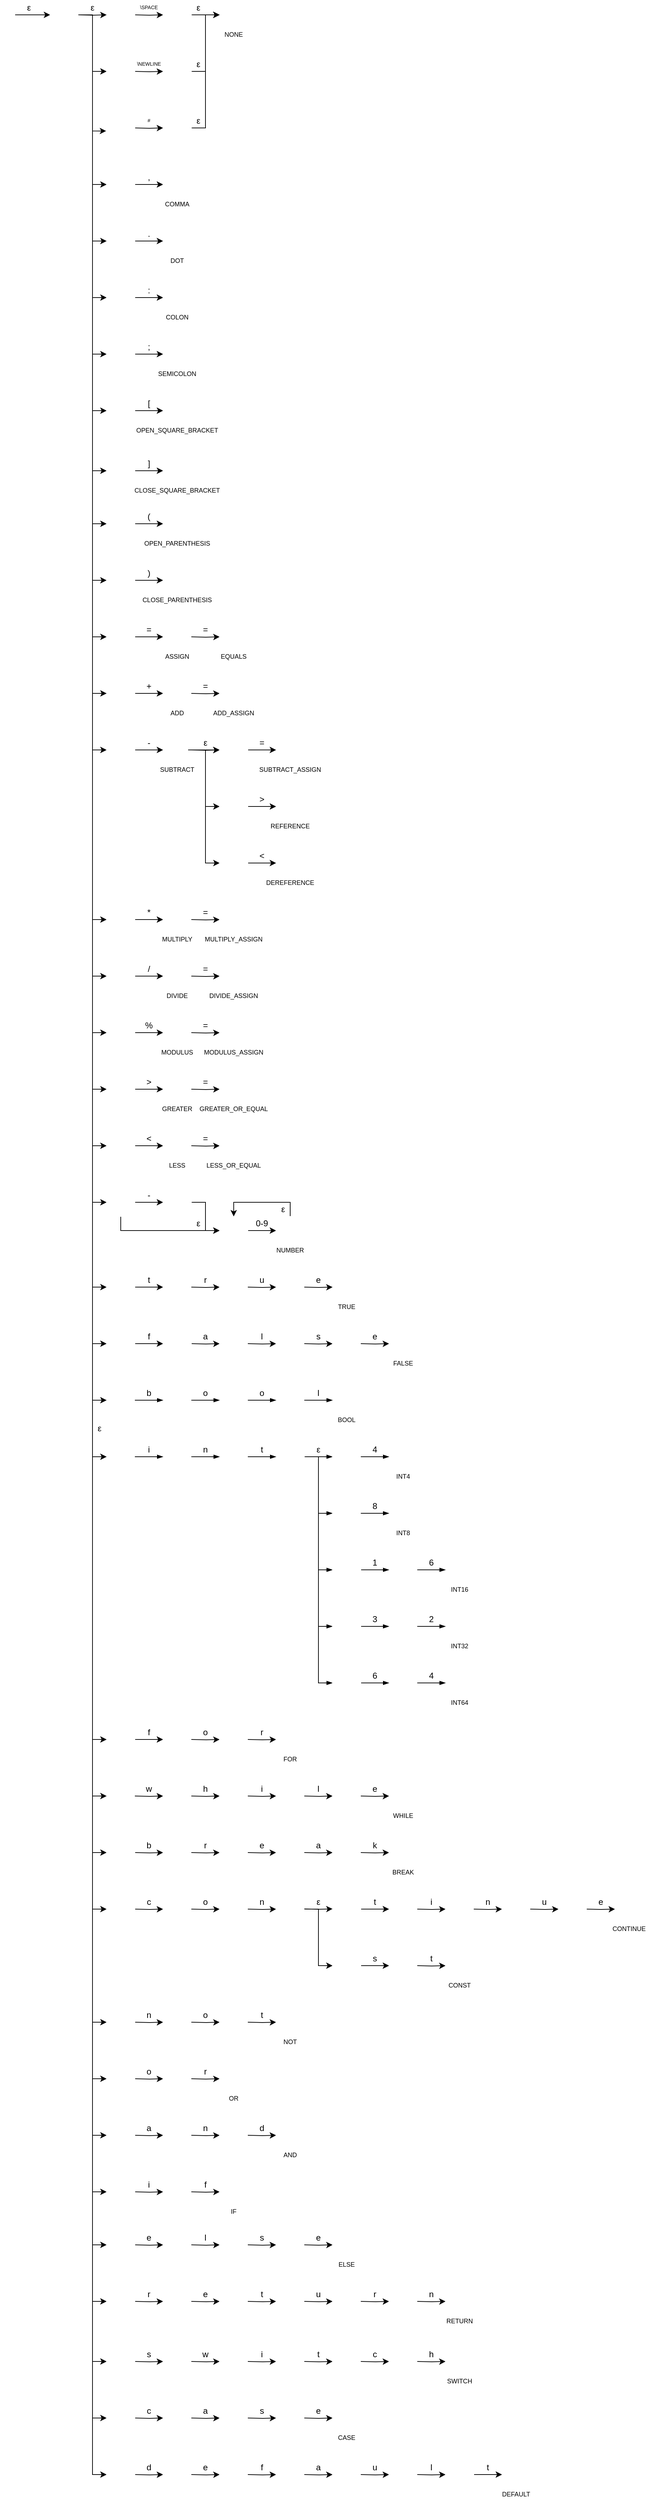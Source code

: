 <mxfile version="20.3.0" type="device"><diagram id="M58uEwmR_DpeNvH1ljvK" name="Page-1"><mxGraphModel dx="883" dy="2966" grid="1" gridSize="10" guides="1" tooltips="1" connect="1" arrows="1" fold="1" page="0" pageScale="1" pageWidth="1169" pageHeight="827" math="0" shadow="0"><root><mxCell id="0"/><mxCell id="1" parent="0"/><mxCell id="N_AOFi4HWMjWDiIl4gwi-1" value="" style="ellipse;whiteSpace=wrap;html=1;strokeColor=#FFFFFF;" parent="1" vertex="1"><mxGeometry x="840" y="-60" width="40" height="40" as="geometry"/></mxCell><mxCell id="N_AOFi4HWMjWDiIl4gwi-2" value="" style="ellipse;whiteSpace=wrap;html=1;aspect=fixed;strokeColor=#FFFFFF;" parent="1" vertex="1"><mxGeometry x="845" y="-55" width="30" height="30" as="geometry"/></mxCell><mxCell id="N_AOFi4HWMjWDiIl4gwi-3" value="" style="ellipse;whiteSpace=wrap;html=1;strokeColor=#FFFFFF;" parent="1" vertex="1"><mxGeometry x="520" y="20" width="40" height="40" as="geometry"/></mxCell><mxCell id="N_AOFi4HWMjWDiIl4gwi-4" value="" style="ellipse;whiteSpace=wrap;html=1;strokeColor=#FFFFFF;" parent="1" vertex="1"><mxGeometry x="600" y="20" width="40" height="40" as="geometry"/></mxCell><mxCell id="N_AOFi4HWMjWDiIl4gwi-5" value="" style="endArrow=blockThin;html=1;rounded=0;exitX=1;exitY=0.5;exitDx=0;exitDy=0;entryX=0;entryY=0.5;entryDx=0;entryDy=0;strokeWidth=1;endFill=1;" parent="1" source="N_AOFi4HWMjWDiIl4gwi-3" target="N_AOFi4HWMjWDiIl4gwi-4" edge="1"><mxGeometry width="50" height="50" relative="1" as="geometry"><mxPoint x="630" y="80" as="sourcePoint"/><mxPoint x="680" y="30" as="targetPoint"/></mxGeometry></mxCell><mxCell id="N_AOFi4HWMjWDiIl4gwi-6" value="i" style="text;html=1;strokeColor=none;fillColor=none;align=center;verticalAlign=middle;whiteSpace=wrap;rounded=0;" parent="1" vertex="1"><mxGeometry x="570" y="20" width="20" height="20" as="geometry"/></mxCell><mxCell id="N_AOFi4HWMjWDiIl4gwi-7" value="" style="ellipse;whiteSpace=wrap;html=1;strokeColor=#FFFFFF;" parent="1" vertex="1"><mxGeometry x="680" y="20" width="40" height="40" as="geometry"/></mxCell><mxCell id="N_AOFi4HWMjWDiIl4gwi-8" value="" style="endArrow=blockThin;html=1;rounded=0;exitX=1;exitY=0.5;exitDx=0;exitDy=0;entryX=0;entryY=0.5;entryDx=0;entryDy=0;strokeWidth=1;endFill=1;" parent="1" target="N_AOFi4HWMjWDiIl4gwi-7" edge="1"><mxGeometry width="50" height="50" relative="1" as="geometry"><mxPoint x="640" y="40" as="sourcePoint"/><mxPoint x="760" y="30" as="targetPoint"/></mxGeometry></mxCell><mxCell id="N_AOFi4HWMjWDiIl4gwi-9" value="n" style="text;html=1;strokeColor=none;fillColor=none;align=center;verticalAlign=middle;whiteSpace=wrap;rounded=0;" parent="1" vertex="1"><mxGeometry x="650" y="20" width="20" height="20" as="geometry"/></mxCell><mxCell id="N_AOFi4HWMjWDiIl4gwi-12" value="" style="ellipse;whiteSpace=wrap;html=1;strokeColor=#FFFFFF;" parent="1" vertex="1"><mxGeometry x="520" y="-60" width="40" height="40" as="geometry"/></mxCell><mxCell id="N_AOFi4HWMjWDiIl4gwi-13" value="" style="ellipse;whiteSpace=wrap;html=1;strokeColor=#FFFFFF;" parent="1" vertex="1"><mxGeometry x="600" y="-60" width="40" height="40" as="geometry"/></mxCell><mxCell id="N_AOFi4HWMjWDiIl4gwi-14" value="" style="endArrow=blockThin;html=1;rounded=0;exitX=1;exitY=0.5;exitDx=0;exitDy=0;entryX=0;entryY=0.5;entryDx=0;entryDy=0;strokeWidth=1;endFill=1;" parent="1" target="N_AOFi4HWMjWDiIl4gwi-13" edge="1"><mxGeometry width="50" height="50" relative="1" as="geometry"><mxPoint x="560" y="-40" as="sourcePoint"/><mxPoint x="680" y="-50" as="targetPoint"/></mxGeometry></mxCell><mxCell id="N_AOFi4HWMjWDiIl4gwi-15" value="b" style="text;html=1;strokeColor=none;fillColor=none;align=center;verticalAlign=middle;whiteSpace=wrap;rounded=0;" parent="1" vertex="1"><mxGeometry x="570" y="-60" width="20" height="20" as="geometry"/></mxCell><mxCell id="N_AOFi4HWMjWDiIl4gwi-16" value="" style="ellipse;whiteSpace=wrap;html=1;strokeColor=#FFFFFF;" parent="1" vertex="1"><mxGeometry x="680" y="-60" width="40" height="40" as="geometry"/></mxCell><mxCell id="N_AOFi4HWMjWDiIl4gwi-17" value="" style="endArrow=blockThin;html=1;rounded=0;exitX=1;exitY=0.5;exitDx=0;exitDy=0;entryX=0;entryY=0.5;entryDx=0;entryDy=0;strokeWidth=1;endFill=1;" parent="1" target="N_AOFi4HWMjWDiIl4gwi-16" edge="1"><mxGeometry width="50" height="50" relative="1" as="geometry"><mxPoint x="640" y="-40" as="sourcePoint"/><mxPoint x="760" y="-50" as="targetPoint"/></mxGeometry></mxCell><mxCell id="N_AOFi4HWMjWDiIl4gwi-18" value="o" style="text;html=1;strokeColor=none;fillColor=none;align=center;verticalAlign=middle;whiteSpace=wrap;rounded=0;" parent="1" vertex="1"><mxGeometry x="650" y="-60" width="20" height="20" as="geometry"/></mxCell><mxCell id="N_AOFi4HWMjWDiIl4gwi-19" value="" style="ellipse;whiteSpace=wrap;html=1;strokeColor=#FFFFFF;" parent="1" vertex="1"><mxGeometry x="760" y="-60" width="40" height="40" as="geometry"/></mxCell><mxCell id="N_AOFi4HWMjWDiIl4gwi-20" value="" style="endArrow=blockThin;html=1;rounded=0;exitX=1;exitY=0.5;exitDx=0;exitDy=0;entryX=0;entryY=0.5;entryDx=0;entryDy=0;strokeWidth=1;endFill=1;" parent="1" target="N_AOFi4HWMjWDiIl4gwi-19" edge="1"><mxGeometry width="50" height="50" relative="1" as="geometry"><mxPoint x="720" y="-40" as="sourcePoint"/><mxPoint x="840" y="-50" as="targetPoint"/></mxGeometry></mxCell><mxCell id="N_AOFi4HWMjWDiIl4gwi-21" value="o" style="text;html=1;strokeColor=none;fillColor=none;align=center;verticalAlign=middle;whiteSpace=wrap;rounded=0;" parent="1" vertex="1"><mxGeometry x="730" y="-60" width="20" height="20" as="geometry"/></mxCell><mxCell id="N_AOFi4HWMjWDiIl4gwi-22" value="" style="endArrow=blockThin;html=1;rounded=0;exitX=1;exitY=0.5;exitDx=0;exitDy=0;entryX=0;entryY=0.5;entryDx=0;entryDy=0;strokeWidth=1;endFill=1;" parent="1" target="N_AOFi4HWMjWDiIl4gwi-1" edge="1"><mxGeometry width="50" height="50" relative="1" as="geometry"><mxPoint x="800" y="-40" as="sourcePoint"/><mxPoint x="920" y="-50" as="targetPoint"/></mxGeometry></mxCell><mxCell id="N_AOFi4HWMjWDiIl4gwi-23" value="l" style="text;html=1;strokeColor=none;fillColor=none;align=center;verticalAlign=middle;whiteSpace=wrap;rounded=0;" parent="1" vertex="1"><mxGeometry x="810" y="-60" width="20" height="20" as="geometry"/></mxCell><mxCell id="N_AOFi4HWMjWDiIl4gwi-24" style="edgeStyle=orthogonalEdgeStyle;rounded=0;orthogonalLoop=1;jettySize=auto;html=1;strokeWidth=1;endArrow=blockThin;endFill=1;" parent="1" source="N_AOFi4HWMjWDiIl4gwi-29" edge="1"><mxGeometry relative="1" as="geometry"><mxPoint x="840" y="40" as="targetPoint"/></mxGeometry></mxCell><mxCell id="N_AOFi4HWMjWDiIl4gwi-25" style="edgeStyle=orthogonalEdgeStyle;rounded=0;orthogonalLoop=1;jettySize=auto;html=1;entryX=0;entryY=0.5;entryDx=0;entryDy=0;strokeWidth=1;endArrow=blockThin;endFill=1;" parent="1" source="N_AOFi4HWMjWDiIl4gwi-29" target="N_AOFi4HWMjWDiIl4gwi-33" edge="1"><mxGeometry relative="1" as="geometry"/></mxCell><mxCell id="N_AOFi4HWMjWDiIl4gwi-26" style="edgeStyle=orthogonalEdgeStyle;rounded=0;orthogonalLoop=1;jettySize=auto;html=1;entryX=0;entryY=0.5;entryDx=0;entryDy=0;strokeWidth=1;endArrow=blockThin;endFill=1;" parent="1" source="N_AOFi4HWMjWDiIl4gwi-29" target="N_AOFi4HWMjWDiIl4gwi-36" edge="1"><mxGeometry relative="1" as="geometry"/></mxCell><mxCell id="N_AOFi4HWMjWDiIl4gwi-27" style="edgeStyle=orthogonalEdgeStyle;rounded=0;orthogonalLoop=1;jettySize=auto;html=1;entryX=0;entryY=0.5;entryDx=0;entryDy=0;strokeWidth=1;endArrow=blockThin;endFill=1;" parent="1" source="N_AOFi4HWMjWDiIl4gwi-29" target="N_AOFi4HWMjWDiIl4gwi-54" edge="1"><mxGeometry relative="1" as="geometry"/></mxCell><mxCell id="N_AOFi4HWMjWDiIl4gwi-28" style="edgeStyle=orthogonalEdgeStyle;rounded=0;orthogonalLoop=1;jettySize=auto;html=1;entryX=0;entryY=0.5;entryDx=0;entryDy=0;strokeWidth=1;endArrow=blockThin;endFill=1;" parent="1" source="N_AOFi4HWMjWDiIl4gwi-29" target="N_AOFi4HWMjWDiIl4gwi-62" edge="1"><mxGeometry relative="1" as="geometry"/></mxCell><mxCell id="N_AOFi4HWMjWDiIl4gwi-29" value="" style="ellipse;whiteSpace=wrap;html=1;strokeColor=#FFFFFF;" parent="1" vertex="1"><mxGeometry x="760" y="20" width="40" height="40" as="geometry"/></mxCell><mxCell id="N_AOFi4HWMjWDiIl4gwi-30" value="" style="endArrow=blockThin;html=1;rounded=0;exitX=1;exitY=0.5;exitDx=0;exitDy=0;entryX=0;entryY=0.5;entryDx=0;entryDy=0;strokeWidth=1;endFill=1;" parent="1" target="N_AOFi4HWMjWDiIl4gwi-29" edge="1"><mxGeometry width="50" height="50" relative="1" as="geometry"><mxPoint x="720" y="40" as="sourcePoint"/><mxPoint x="840" y="30" as="targetPoint"/></mxGeometry></mxCell><mxCell id="N_AOFi4HWMjWDiIl4gwi-31" value="t" style="text;html=1;strokeColor=none;fillColor=none;align=center;verticalAlign=middle;whiteSpace=wrap;rounded=0;" parent="1" vertex="1"><mxGeometry x="730" y="20" width="20" height="20" as="geometry"/></mxCell><mxCell id="N_AOFi4HWMjWDiIl4gwi-32" value="" style="ellipse;whiteSpace=wrap;html=1;strokeColor=#FFFFFF;" parent="1" vertex="1"><mxGeometry x="840" y="20" width="40" height="40" as="geometry"/></mxCell><mxCell id="N_AOFi4HWMjWDiIl4gwi-33" value="" style="ellipse;whiteSpace=wrap;html=1;strokeColor=#FFFFFF;" parent="1" vertex="1"><mxGeometry x="840" y="100" width="40" height="40" as="geometry"/></mxCell><mxCell id="N_AOFi4HWMjWDiIl4gwi-34" value="" style="ellipse;whiteSpace=wrap;html=1;strokeColor=#FFFFFF;" parent="1" vertex="1"><mxGeometry x="920" y="180" width="40" height="40" as="geometry"/></mxCell><mxCell id="N_AOFi4HWMjWDiIl4gwi-35" style="edgeStyle=orthogonalEdgeStyle;rounded=0;orthogonalLoop=1;jettySize=auto;html=1;entryX=0;entryY=0.5;entryDx=0;entryDy=0;strokeWidth=1;endArrow=blockThin;endFill=1;" parent="1" source="N_AOFi4HWMjWDiIl4gwi-36" target="N_AOFi4HWMjWDiIl4gwi-34" edge="1"><mxGeometry relative="1" as="geometry"/></mxCell><mxCell id="N_AOFi4HWMjWDiIl4gwi-36" value="" style="ellipse;whiteSpace=wrap;html=1;strokeColor=#FFFFFF;" parent="1" vertex="1"><mxGeometry x="840" y="180" width="40" height="40" as="geometry"/></mxCell><mxCell id="N_AOFi4HWMjWDiIl4gwi-37" value="ε" style="text;html=1;strokeColor=none;fillColor=none;align=center;verticalAlign=middle;whiteSpace=wrap;rounded=0;" parent="1" vertex="1"><mxGeometry x="500" y="-10" width="20" height="20" as="geometry"/></mxCell><mxCell id="N_AOFi4HWMjWDiIl4gwi-38" value="ε" style="text;html=1;strokeColor=none;fillColor=none;align=center;verticalAlign=middle;whiteSpace=wrap;rounded=0;" parent="1" vertex="1"><mxGeometry x="810" y="20" width="20" height="20" as="geometry"/></mxCell><mxCell id="N_AOFi4HWMjWDiIl4gwi-39" value="" style="ellipse;whiteSpace=wrap;html=1;strokeColor=#FFFFFF;" parent="1" vertex="1"><mxGeometry x="920" y="20" width="40" height="40" as="geometry"/></mxCell><mxCell id="N_AOFi4HWMjWDiIl4gwi-40" value="" style="ellipse;whiteSpace=wrap;html=1;aspect=fixed;strokeColor=#FFFFFF;" parent="1" vertex="1"><mxGeometry x="925" y="25" width="30" height="30" as="geometry"/></mxCell><mxCell id="N_AOFi4HWMjWDiIl4gwi-41" value="" style="endArrow=blockThin;html=1;rounded=0;exitX=1;exitY=0.5;exitDx=0;exitDy=0;entryX=0;entryY=0.5;entryDx=0;entryDy=0;strokeWidth=1;endFill=1;" parent="1" target="N_AOFi4HWMjWDiIl4gwi-39" edge="1"><mxGeometry width="50" height="50" relative="1" as="geometry"><mxPoint x="880" y="40" as="sourcePoint"/><mxPoint x="1000" y="30" as="targetPoint"/></mxGeometry></mxCell><mxCell id="N_AOFi4HWMjWDiIl4gwi-42" value="4" style="text;html=1;strokeColor=none;fillColor=none;align=center;verticalAlign=middle;whiteSpace=wrap;rounded=0;" parent="1" vertex="1"><mxGeometry x="890" y="20" width="20" height="20" as="geometry"/></mxCell><mxCell id="N_AOFi4HWMjWDiIl4gwi-43" value="" style="ellipse;whiteSpace=wrap;html=1;strokeColor=#FFFFFF;" parent="1" vertex="1"><mxGeometry x="920" y="100" width="40" height="40" as="geometry"/></mxCell><mxCell id="N_AOFi4HWMjWDiIl4gwi-44" value="" style="ellipse;whiteSpace=wrap;html=1;aspect=fixed;strokeColor=#FFFFFF;" parent="1" vertex="1"><mxGeometry x="925" y="105" width="30" height="30" as="geometry"/></mxCell><mxCell id="N_AOFi4HWMjWDiIl4gwi-45" value="" style="endArrow=blockThin;html=1;rounded=0;exitX=1;exitY=0.5;exitDx=0;exitDy=0;entryX=0;entryY=0.5;entryDx=0;entryDy=0;strokeWidth=1;endFill=1;" parent="1" target="N_AOFi4HWMjWDiIl4gwi-43" edge="1"><mxGeometry width="50" height="50" relative="1" as="geometry"><mxPoint x="880" y="120" as="sourcePoint"/><mxPoint x="1000" y="110" as="targetPoint"/></mxGeometry></mxCell><mxCell id="N_AOFi4HWMjWDiIl4gwi-46" value="8" style="text;html=1;strokeColor=none;fillColor=none;align=center;verticalAlign=middle;whiteSpace=wrap;rounded=0;" parent="1" vertex="1"><mxGeometry x="890" y="100" width="20" height="20" as="geometry"/></mxCell><mxCell id="N_AOFi4HWMjWDiIl4gwi-47" value="" style="ellipse;whiteSpace=wrap;html=1;strokeColor=#FFFFFF;" parent="1" vertex="1"><mxGeometry x="1000" y="180" width="40" height="40" as="geometry"/></mxCell><mxCell id="N_AOFi4HWMjWDiIl4gwi-48" value="" style="ellipse;whiteSpace=wrap;html=1;aspect=fixed;strokeColor=#FFFFFF;" parent="1" vertex="1"><mxGeometry x="1005" y="185" width="30" height="30" as="geometry"/></mxCell><mxCell id="N_AOFi4HWMjWDiIl4gwi-49" value="" style="endArrow=blockThin;html=1;rounded=0;exitX=1;exitY=0.5;exitDx=0;exitDy=0;entryX=0;entryY=0.5;entryDx=0;entryDy=0;strokeWidth=1;endFill=1;" parent="1" target="N_AOFi4HWMjWDiIl4gwi-47" edge="1"><mxGeometry width="50" height="50" relative="1" as="geometry"><mxPoint x="960" y="200" as="sourcePoint"/><mxPoint x="1080" y="190" as="targetPoint"/></mxGeometry></mxCell><mxCell id="N_AOFi4HWMjWDiIl4gwi-50" value="6" style="text;html=1;strokeColor=none;fillColor=none;align=center;verticalAlign=middle;whiteSpace=wrap;rounded=0;" parent="1" vertex="1"><mxGeometry x="970" y="180" width="20" height="20" as="geometry"/></mxCell><mxCell id="N_AOFi4HWMjWDiIl4gwi-51" value="1" style="text;html=1;strokeColor=none;fillColor=none;align=center;verticalAlign=middle;whiteSpace=wrap;rounded=0;" parent="1" vertex="1"><mxGeometry x="890" y="180" width="20" height="20" as="geometry"/></mxCell><mxCell id="N_AOFi4HWMjWDiIl4gwi-52" value="" style="ellipse;whiteSpace=wrap;html=1;strokeColor=#FFFFFF;" parent="1" vertex="1"><mxGeometry x="920" y="260" width="40" height="40" as="geometry"/></mxCell><mxCell id="N_AOFi4HWMjWDiIl4gwi-53" style="edgeStyle=orthogonalEdgeStyle;rounded=0;orthogonalLoop=1;jettySize=auto;html=1;entryX=0;entryY=0.5;entryDx=0;entryDy=0;strokeWidth=1;endArrow=blockThin;endFill=1;" parent="1" source="N_AOFi4HWMjWDiIl4gwi-54" target="N_AOFi4HWMjWDiIl4gwi-52" edge="1"><mxGeometry relative="1" as="geometry"/></mxCell><mxCell id="N_AOFi4HWMjWDiIl4gwi-54" value="" style="ellipse;whiteSpace=wrap;html=1;strokeColor=#FFFFFF;" parent="1" vertex="1"><mxGeometry x="840" y="260" width="40" height="40" as="geometry"/></mxCell><mxCell id="N_AOFi4HWMjWDiIl4gwi-55" value="" style="ellipse;whiteSpace=wrap;html=1;strokeColor=#FFFFFF;" parent="1" vertex="1"><mxGeometry x="1000" y="260" width="40" height="40" as="geometry"/></mxCell><mxCell id="N_AOFi4HWMjWDiIl4gwi-56" value="" style="ellipse;whiteSpace=wrap;html=1;aspect=fixed;strokeColor=#FFFFFF;" parent="1" vertex="1"><mxGeometry x="1005" y="265" width="30" height="30" as="geometry"/></mxCell><mxCell id="N_AOFi4HWMjWDiIl4gwi-57" value="" style="endArrow=blockThin;html=1;rounded=0;exitX=1;exitY=0.5;exitDx=0;exitDy=0;entryX=0;entryY=0.5;entryDx=0;entryDy=0;strokeWidth=1;endFill=1;" parent="1" target="N_AOFi4HWMjWDiIl4gwi-55" edge="1"><mxGeometry width="50" height="50" relative="1" as="geometry"><mxPoint x="960" y="280" as="sourcePoint"/><mxPoint x="1080" y="270" as="targetPoint"/></mxGeometry></mxCell><mxCell id="N_AOFi4HWMjWDiIl4gwi-58" value="2" style="text;html=1;strokeColor=none;fillColor=none;align=center;verticalAlign=middle;whiteSpace=wrap;rounded=0;" parent="1" vertex="1"><mxGeometry x="970" y="260" width="20" height="20" as="geometry"/></mxCell><mxCell id="N_AOFi4HWMjWDiIl4gwi-59" value="3" style="text;html=1;strokeColor=none;fillColor=none;align=center;verticalAlign=middle;whiteSpace=wrap;rounded=0;" parent="1" vertex="1"><mxGeometry x="890" y="260" width="20" height="20" as="geometry"/></mxCell><mxCell id="N_AOFi4HWMjWDiIl4gwi-60" value="" style="ellipse;whiteSpace=wrap;html=1;strokeColor=#FFFFFF;" parent="1" vertex="1"><mxGeometry x="920" y="340" width="40" height="40" as="geometry"/></mxCell><mxCell id="N_AOFi4HWMjWDiIl4gwi-61" style="edgeStyle=orthogonalEdgeStyle;rounded=0;orthogonalLoop=1;jettySize=auto;html=1;entryX=0;entryY=0.5;entryDx=0;entryDy=0;strokeWidth=1;endArrow=blockThin;endFill=1;" parent="1" source="N_AOFi4HWMjWDiIl4gwi-62" target="N_AOFi4HWMjWDiIl4gwi-60" edge="1"><mxGeometry relative="1" as="geometry"/></mxCell><mxCell id="N_AOFi4HWMjWDiIl4gwi-62" value="" style="ellipse;whiteSpace=wrap;html=1;strokeColor=#FFFFFF;" parent="1" vertex="1"><mxGeometry x="840" y="340" width="40" height="40" as="geometry"/></mxCell><mxCell id="N_AOFi4HWMjWDiIl4gwi-63" value="" style="ellipse;whiteSpace=wrap;html=1;strokeColor=#FFFFFF;" parent="1" vertex="1"><mxGeometry x="1000" y="340" width="40" height="40" as="geometry"/></mxCell><mxCell id="N_AOFi4HWMjWDiIl4gwi-64" value="" style="ellipse;whiteSpace=wrap;html=1;aspect=fixed;strokeColor=#FFFFFF;" parent="1" vertex="1"><mxGeometry x="1005" y="345" width="30" height="30" as="geometry"/></mxCell><mxCell id="N_AOFi4HWMjWDiIl4gwi-65" value="" style="endArrow=blockThin;html=1;rounded=0;exitX=1;exitY=0.5;exitDx=0;exitDy=0;entryX=0;entryY=0.5;entryDx=0;entryDy=0;strokeWidth=1;endFill=1;" parent="1" target="N_AOFi4HWMjWDiIl4gwi-63" edge="1"><mxGeometry width="50" height="50" relative="1" as="geometry"><mxPoint x="960" y="360" as="sourcePoint"/><mxPoint x="1080" y="350" as="targetPoint"/></mxGeometry></mxCell><mxCell id="N_AOFi4HWMjWDiIl4gwi-66" value="4" style="text;html=1;strokeColor=none;fillColor=none;align=center;verticalAlign=middle;whiteSpace=wrap;rounded=0;" parent="1" vertex="1"><mxGeometry x="970" y="340" width="20" height="20" as="geometry"/></mxCell><mxCell id="N_AOFi4HWMjWDiIl4gwi-67" value="6" style="text;html=1;strokeColor=none;fillColor=none;align=center;verticalAlign=middle;whiteSpace=wrap;rounded=0;" parent="1" vertex="1"><mxGeometry x="890" y="340" width="20" height="20" as="geometry"/></mxCell><mxCell id="N_AOFi4HWMjWDiIl4gwi-68" style="edgeStyle=orthogonalEdgeStyle;rounded=0;orthogonalLoop=1;jettySize=auto;html=1;entryX=0;entryY=0.5;entryDx=0;entryDy=0;" parent="1" source="N_AOFi4HWMjWDiIl4gwi-70" target="N_AOFi4HWMjWDiIl4gwi-12" edge="1"><mxGeometry relative="1" as="geometry"/></mxCell><mxCell id="N_AOFi4HWMjWDiIl4gwi-69" style="edgeStyle=orthogonalEdgeStyle;rounded=0;orthogonalLoop=1;jettySize=auto;html=1;entryX=0;entryY=0.5;entryDx=0;entryDy=0;" parent="1" source="N_AOFi4HWMjWDiIl4gwi-70" target="N_AOFi4HWMjWDiIl4gwi-3" edge="1"><mxGeometry relative="1" as="geometry"/></mxCell><mxCell id="N_AOFi4HWMjWDiIl4gwi-70" value="" style="ellipse;whiteSpace=wrap;html=1;strokeColor=#FFFFFF;" parent="1" vertex="1"><mxGeometry x="440" y="-2020" width="40" height="40" as="geometry"/></mxCell><mxCell id="N_AOFi4HWMjWDiIl4gwi-72" value="BOOL" style="text;html=1;strokeColor=none;fillColor=none;align=center;verticalAlign=middle;whiteSpace=wrap;rounded=0;fontSize=9;" parent="1" vertex="1"><mxGeometry x="830" y="-20" width="60" height="15" as="geometry"/></mxCell><mxCell id="N_AOFi4HWMjWDiIl4gwi-73" value="INT4" style="text;html=1;strokeColor=none;fillColor=none;align=center;verticalAlign=middle;whiteSpace=wrap;rounded=0;fontSize=9;" parent="1" vertex="1"><mxGeometry x="910" y="60" width="60" height="15" as="geometry"/></mxCell><mxCell id="N_AOFi4HWMjWDiIl4gwi-74" value="INT8" style="text;html=1;strokeColor=none;fillColor=none;align=center;verticalAlign=middle;whiteSpace=wrap;rounded=0;fontSize=9;" parent="1" vertex="1"><mxGeometry x="910" y="140" width="60" height="15" as="geometry"/></mxCell><mxCell id="N_AOFi4HWMjWDiIl4gwi-75" value="INT16" style="text;html=1;strokeColor=none;fillColor=none;align=center;verticalAlign=middle;whiteSpace=wrap;rounded=0;fontSize=9;" parent="1" vertex="1"><mxGeometry x="990" y="220" width="60" height="15" as="geometry"/></mxCell><mxCell id="N_AOFi4HWMjWDiIl4gwi-76" value="INT32" style="text;html=1;strokeColor=none;fillColor=none;align=center;verticalAlign=middle;whiteSpace=wrap;rounded=0;fontSize=9;" parent="1" vertex="1"><mxGeometry x="990" y="300" width="60" height="15" as="geometry"/></mxCell><mxCell id="N_AOFi4HWMjWDiIl4gwi-77" value="INT64" style="text;html=1;strokeColor=none;fillColor=none;align=center;verticalAlign=middle;whiteSpace=wrap;rounded=0;fontSize=9;" parent="1" vertex="1"><mxGeometry x="990" y="380" width="60" height="15" as="geometry"/></mxCell><mxCell id="N_AOFi4HWMjWDiIl4gwi-78" style="edgeStyle=orthogonalEdgeStyle;rounded=0;orthogonalLoop=1;jettySize=auto;html=1;" parent="1" source="N_AOFi4HWMjWDiIl4gwi-79" target="N_AOFi4HWMjWDiIl4gwi-83" edge="1"><mxGeometry relative="1" as="geometry"/></mxCell><mxCell id="N_AOFi4HWMjWDiIl4gwi-79" value="" style="ellipse;whiteSpace=wrap;html=1;strokeColor=#FFFFFF;" parent="1" vertex="1"><mxGeometry x="370" y="-2010" width="20" height="20" as="geometry"/></mxCell><mxCell id="N_AOFi4HWMjWDiIl4gwi-80" value="ε" style="text;html=1;strokeColor=none;fillColor=none;align=center;verticalAlign=middle;whiteSpace=wrap;rounded=0;" parent="1" vertex="1"><mxGeometry x="400" y="-2020" width="20" height="20" as="geometry"/></mxCell><mxCell id="N_AOFi4HWMjWDiIl4gwi-81" style="edgeStyle=orthogonalEdgeStyle;rounded=0;orthogonalLoop=1;jettySize=auto;html=1;entryX=0;entryY=0.5;entryDx=0;entryDy=0;" parent="1" source="N_AOFi4HWMjWDiIl4gwi-83" target="N_AOFi4HWMjWDiIl4gwi-94" edge="1"><mxGeometry relative="1" as="geometry"/></mxCell><mxCell id="N_AOFi4HWMjWDiIl4gwi-82" style="edgeStyle=orthogonalEdgeStyle;rounded=0;orthogonalLoop=1;jettySize=auto;html=1;entryX=-0.017;entryY=0.608;entryDx=0;entryDy=0;entryPerimeter=0;" parent="1" source="N_AOFi4HWMjWDiIl4gwi-83" target="N_AOFi4HWMjWDiIl4gwi-97" edge="1"><mxGeometry relative="1" as="geometry"/></mxCell><mxCell id="N_AOFi4HWMjWDiIl4gwi-83" value="" style="ellipse;whiteSpace=wrap;html=1;strokeColor=#FFFFFF;" parent="1" vertex="1"><mxGeometry x="440" y="-2020" width="40" height="40" as="geometry"/></mxCell><mxCell id="N_AOFi4HWMjWDiIl4gwi-84" style="edgeStyle=orthogonalEdgeStyle;rounded=0;orthogonalLoop=1;jettySize=auto;html=1;" parent="1" edge="1"><mxGeometry relative="1" as="geometry"><mxPoint x="600" y="-2000" as="targetPoint"/><mxPoint x="560" y="-2000" as="sourcePoint"/></mxGeometry></mxCell><mxCell id="N_AOFi4HWMjWDiIl4gwi-85" value="" style="ellipse;whiteSpace=wrap;html=1;strokeColor=#FFFFFF;" parent="1" vertex="1"><mxGeometry x="680" y="-2020" width="40" height="40" as="geometry"/></mxCell><mxCell id="N_AOFi4HWMjWDiIl4gwi-86" value="" style="ellipse;whiteSpace=wrap;html=1;aspect=fixed;strokeColor=#FFFFFF;" parent="1" vertex="1"><mxGeometry x="685" y="-2015" width="30" height="30" as="geometry"/></mxCell><mxCell id="N_AOFi4HWMjWDiIl4gwi-87" value="NONE" style="text;html=1;strokeColor=none;fillColor=none;align=center;verticalAlign=middle;whiteSpace=wrap;rounded=0;fontSize=9;" parent="1" vertex="1"><mxGeometry x="670" y="-1980" width="60" height="15" as="geometry"/></mxCell><mxCell id="N_AOFi4HWMjWDiIl4gwi-88" value="\SPACE" style="text;html=1;strokeColor=none;fillColor=none;align=center;verticalAlign=middle;whiteSpace=wrap;rounded=0;fontSize=7;" parent="1" vertex="1"><mxGeometry x="570" y="-2020" width="20" height="20" as="geometry"/></mxCell><mxCell id="N_AOFi4HWMjWDiIl4gwi-89" value="" style="ellipse;whiteSpace=wrap;html=1;strokeColor=#FFFFFF;" parent="1" vertex="1"><mxGeometry x="520" y="-2020" width="40" height="40" as="geometry"/></mxCell><mxCell id="N_AOFi4HWMjWDiIl4gwi-90" style="edgeStyle=orthogonalEdgeStyle;rounded=0;orthogonalLoop=1;jettySize=auto;html=1;" parent="1" edge="1"><mxGeometry relative="1" as="geometry"><mxPoint x="480" y="-2000" as="sourcePoint"/><mxPoint x="520" y="-2000" as="targetPoint"/></mxGeometry></mxCell><mxCell id="N_AOFi4HWMjWDiIl4gwi-91" value="ε" style="text;html=1;strokeColor=none;fillColor=none;align=center;verticalAlign=middle;whiteSpace=wrap;rounded=0;" parent="1" vertex="1"><mxGeometry x="490" y="-2020" width="20" height="20" as="geometry"/></mxCell><mxCell id="N_AOFi4HWMjWDiIl4gwi-92" style="edgeStyle=orthogonalEdgeStyle;rounded=0;orthogonalLoop=1;jettySize=auto;html=1;" parent="1" edge="1"><mxGeometry relative="1" as="geometry"><mxPoint x="600" y="-1920" as="targetPoint"/><mxPoint x="560" y="-1920" as="sourcePoint"/></mxGeometry></mxCell><mxCell id="N_AOFi4HWMjWDiIl4gwi-93" value="\NEWLINE" style="text;html=1;strokeColor=none;fillColor=none;align=center;verticalAlign=middle;whiteSpace=wrap;rounded=0;fontSize=7;" parent="1" vertex="1"><mxGeometry x="570" y="-1940" width="20" height="20" as="geometry"/></mxCell><mxCell id="N_AOFi4HWMjWDiIl4gwi-94" value="" style="ellipse;whiteSpace=wrap;html=1;strokeColor=#FFFFFF;" parent="1" vertex="1"><mxGeometry x="520" y="-1940" width="40" height="40" as="geometry"/></mxCell><mxCell id="N_AOFi4HWMjWDiIl4gwi-95" style="edgeStyle=orthogonalEdgeStyle;rounded=0;orthogonalLoop=1;jettySize=auto;html=1;" parent="1" edge="1"><mxGeometry relative="1" as="geometry"><mxPoint x="600" y="-1840" as="targetPoint"/><mxPoint x="560" y="-1840" as="sourcePoint"/></mxGeometry></mxCell><mxCell id="N_AOFi4HWMjWDiIl4gwi-96" value="#" style="text;html=1;strokeColor=none;fillColor=none;align=center;verticalAlign=middle;whiteSpace=wrap;rounded=0;fontSize=7;" parent="1" vertex="1"><mxGeometry x="570" y="-1860" width="20" height="20" as="geometry"/></mxCell><mxCell id="N_AOFi4HWMjWDiIl4gwi-97" value="" style="ellipse;whiteSpace=wrap;html=1;strokeColor=#FFFFFF;" parent="1" vertex="1"><mxGeometry x="520" y="-1860" width="40" height="40" as="geometry"/></mxCell><mxCell id="N_AOFi4HWMjWDiIl4gwi-98" style="edgeStyle=orthogonalEdgeStyle;rounded=0;orthogonalLoop=1;jettySize=auto;html=1;entryX=0;entryY=0.5;entryDx=0;entryDy=0;" parent="1" source="N_AOFi4HWMjWDiIl4gwi-99" target="N_AOFi4HWMjWDiIl4gwi-85" edge="1"><mxGeometry relative="1" as="geometry"/></mxCell><mxCell id="N_AOFi4HWMjWDiIl4gwi-99" value="" style="ellipse;whiteSpace=wrap;html=1;strokeColor=#FFFFFF;" parent="1" vertex="1"><mxGeometry x="600" y="-2020" width="40" height="40" as="geometry"/></mxCell><mxCell id="N_AOFi4HWMjWDiIl4gwi-100" style="edgeStyle=orthogonalEdgeStyle;rounded=0;orthogonalLoop=1;jettySize=auto;html=1;entryX=0;entryY=0.5;entryDx=0;entryDy=0;" parent="1" source="N_AOFi4HWMjWDiIl4gwi-101" target="N_AOFi4HWMjWDiIl4gwi-85" edge="1"><mxGeometry relative="1" as="geometry"/></mxCell><mxCell id="N_AOFi4HWMjWDiIl4gwi-101" value="" style="ellipse;whiteSpace=wrap;html=1;strokeColor=#FFFFFF;" parent="1" vertex="1"><mxGeometry x="600" y="-1940" width="40" height="40" as="geometry"/></mxCell><mxCell id="N_AOFi4HWMjWDiIl4gwi-102" style="edgeStyle=orthogonalEdgeStyle;rounded=0;orthogonalLoop=1;jettySize=auto;html=1;entryX=0;entryY=0.5;entryDx=0;entryDy=0;" parent="1" source="N_AOFi4HWMjWDiIl4gwi-103" target="N_AOFi4HWMjWDiIl4gwi-85" edge="1"><mxGeometry relative="1" as="geometry"/></mxCell><mxCell id="N_AOFi4HWMjWDiIl4gwi-103" value="" style="ellipse;whiteSpace=wrap;html=1;strokeColor=#FFFFFF;" parent="1" vertex="1"><mxGeometry x="600" y="-1860" width="40" height="40" as="geometry"/></mxCell><mxCell id="N_AOFi4HWMjWDiIl4gwi-104" value="ε" style="text;html=1;strokeColor=none;fillColor=none;align=center;verticalAlign=middle;whiteSpace=wrap;rounded=0;" parent="1" vertex="1"><mxGeometry x="640" y="-2020" width="20" height="20" as="geometry"/></mxCell><mxCell id="N_AOFi4HWMjWDiIl4gwi-105" value="ε" style="text;html=1;strokeColor=none;fillColor=none;align=center;verticalAlign=middle;whiteSpace=wrap;rounded=0;" parent="1" vertex="1"><mxGeometry x="640" y="-1940" width="20" height="20" as="geometry"/></mxCell><mxCell id="N_AOFi4HWMjWDiIl4gwi-106" value="ε" style="text;html=1;strokeColor=none;fillColor=none;align=center;verticalAlign=middle;whiteSpace=wrap;rounded=0;" parent="1" vertex="1"><mxGeometry x="640" y="-1860" width="20" height="20" as="geometry"/></mxCell><mxCell id="N_AOFi4HWMjWDiIl4gwi-107" value="" style="ellipse;whiteSpace=wrap;html=1;strokeColor=#FFFFFF;" parent="1" vertex="1"><mxGeometry x="520" y="500" width="40" height="40" as="geometry"/></mxCell><mxCell id="N_AOFi4HWMjWDiIl4gwi-110" style="edgeStyle=orthogonalEdgeStyle;rounded=0;orthogonalLoop=1;jettySize=auto;html=1;" parent="1" source="N_AOFi4HWMjWDiIl4gwi-111" target="N_AOFi4HWMjWDiIl4gwi-127" edge="1"><mxGeometry relative="1" as="geometry"/></mxCell><mxCell id="N_AOFi4HWMjWDiIl4gwi-111" value="" style="ellipse;whiteSpace=wrap;html=1;strokeColor=#FFFFFF;" parent="1" vertex="1"><mxGeometry x="520" y="420" width="40" height="40" as="geometry"/></mxCell><mxCell id="N_AOFi4HWMjWDiIl4gwi-114" value="" style="ellipse;whiteSpace=wrap;html=1;strokeColor=#FFFFFF;" parent="1" vertex="1"><mxGeometry x="920" y="500" width="40" height="40" as="geometry"/></mxCell><mxCell id="N_AOFi4HWMjWDiIl4gwi-115" value="" style="ellipse;whiteSpace=wrap;html=1;aspect=fixed;strokeColor=#FFFFFF;" parent="1" vertex="1"><mxGeometry x="925" y="505" width="30" height="30" as="geometry"/></mxCell><mxCell id="N_AOFi4HWMjWDiIl4gwi-116" style="edgeStyle=orthogonalEdgeStyle;rounded=0;orthogonalLoop=1;jettySize=auto;html=1;entryX=0;entryY=0.5;entryDx=0;entryDy=0;" parent="1" source="N_AOFi4HWMjWDiIl4gwi-126" target="N_AOFi4HWMjWDiIl4gwi-111" edge="1"><mxGeometry relative="1" as="geometry"/></mxCell><mxCell id="N_AOFi4HWMjWDiIl4gwi-117" style="edgeStyle=orthogonalEdgeStyle;rounded=0;orthogonalLoop=1;jettySize=auto;html=1;entryX=0;entryY=0.5;entryDx=0;entryDy=0;" parent="1" source="N_AOFi4HWMjWDiIl4gwi-126" target="N_AOFi4HWMjWDiIl4gwi-107" edge="1"><mxGeometry relative="1" as="geometry"/></mxCell><mxCell id="N_AOFi4HWMjWDiIl4gwi-118" style="edgeStyle=orthogonalEdgeStyle;rounded=0;orthogonalLoop=1;jettySize=auto;html=1;entryX=0;entryY=0.5;entryDx=0;entryDy=0;" parent="1" source="N_AOFi4HWMjWDiIl4gwi-126" target="N_AOFi4HWMjWDiIl4gwi-135" edge="1"><mxGeometry relative="1" as="geometry"/></mxCell><mxCell id="N_AOFi4HWMjWDiIl4gwi-119" style="edgeStyle=orthogonalEdgeStyle;rounded=0;orthogonalLoop=1;jettySize=auto;html=1;entryX=0;entryY=0.5;entryDx=0;entryDy=0;" parent="1" source="N_AOFi4HWMjWDiIl4gwi-126" target="N_AOFi4HWMjWDiIl4gwi-139" edge="1"><mxGeometry relative="1" as="geometry"/></mxCell><mxCell id="N_AOFi4HWMjWDiIl4gwi-120" style="edgeStyle=orthogonalEdgeStyle;rounded=0;orthogonalLoop=1;jettySize=auto;html=1;entryX=0;entryY=0.5;entryDx=0;entryDy=0;" parent="1" source="N_AOFi4HWMjWDiIl4gwi-126" target="N_AOFi4HWMjWDiIl4gwi-143" edge="1"><mxGeometry relative="1" as="geometry"/></mxCell><mxCell id="N_AOFi4HWMjWDiIl4gwi-121" style="edgeStyle=orthogonalEdgeStyle;rounded=0;orthogonalLoop=1;jettySize=auto;html=1;entryX=0;entryY=0.5;entryDx=0;entryDy=0;" parent="1" source="N_AOFi4HWMjWDiIl4gwi-126" target="N_AOFi4HWMjWDiIl4gwi-147" edge="1"><mxGeometry relative="1" as="geometry"/></mxCell><mxCell id="N_AOFi4HWMjWDiIl4gwi-122" style="edgeStyle=orthogonalEdgeStyle;rounded=0;orthogonalLoop=1;jettySize=auto;html=1;entryX=0;entryY=0.5;entryDx=0;entryDy=0;" parent="1" source="N_AOFi4HWMjWDiIl4gwi-126" target="N_AOFi4HWMjWDiIl4gwi-151" edge="1"><mxGeometry relative="1" as="geometry"/></mxCell><mxCell id="N_AOFi4HWMjWDiIl4gwi-123" style="edgeStyle=orthogonalEdgeStyle;rounded=0;orthogonalLoop=1;jettySize=auto;html=1;entryX=0;entryY=0.5;entryDx=0;entryDy=0;" parent="1" source="N_AOFi4HWMjWDiIl4gwi-126" target="N_AOFi4HWMjWDiIl4gwi-155" edge="1"><mxGeometry relative="1" as="geometry"/></mxCell><mxCell id="N_AOFi4HWMjWDiIl4gwi-124" style="edgeStyle=orthogonalEdgeStyle;rounded=0;orthogonalLoop=1;jettySize=auto;html=1;entryX=0;entryY=0.5;entryDx=0;entryDy=0;" parent="1" source="N_AOFi4HWMjWDiIl4gwi-126" target="N_AOFi4HWMjWDiIl4gwi-159" edge="1"><mxGeometry relative="1" as="geometry"/></mxCell><mxCell id="N_AOFi4HWMjWDiIl4gwi-125" style="edgeStyle=orthogonalEdgeStyle;rounded=0;orthogonalLoop=1;jettySize=auto;html=1;entryX=0;entryY=0.5;entryDx=0;entryDy=0;" parent="1" source="N_AOFi4HWMjWDiIl4gwi-126" target="N_AOFi4HWMjWDiIl4gwi-229" edge="1"><mxGeometry relative="1" as="geometry"/></mxCell><mxCell id="N_AOFi4HWMjWDiIl4gwi-126" value="" style="ellipse;whiteSpace=wrap;html=1;strokeColor=#FFFFFF;" parent="1" vertex="1"><mxGeometry x="440" y="-2020" width="40" height="40" as="geometry"/></mxCell><mxCell id="N_AOFi4HWMjWDiIl4gwi-127" value="" style="ellipse;whiteSpace=wrap;html=1;strokeColor=#FFFFFF;" parent="1" vertex="1"><mxGeometry x="600" y="420" width="40" height="40" as="geometry"/></mxCell><mxCell id="N_AOFi4HWMjWDiIl4gwi-128" value="f" style="text;html=1;strokeColor=none;fillColor=none;align=center;verticalAlign=middle;whiteSpace=wrap;rounded=0;" parent="1" vertex="1"><mxGeometry x="570" y="420" width="20" height="20" as="geometry"/></mxCell><mxCell id="N_AOFi4HWMjWDiIl4gwi-129" style="edgeStyle=orthogonalEdgeStyle;rounded=0;orthogonalLoop=1;jettySize=auto;html=1;" parent="1" target="N_AOFi4HWMjWDiIl4gwi-130" edge="1"><mxGeometry relative="1" as="geometry"><mxPoint x="560" y="520" as="sourcePoint"/></mxGeometry></mxCell><mxCell id="N_AOFi4HWMjWDiIl4gwi-130" value="" style="ellipse;whiteSpace=wrap;html=1;strokeColor=#FFFFFF;" parent="1" vertex="1"><mxGeometry x="600" y="500" width="40" height="40" as="geometry"/></mxCell><mxCell id="N_AOFi4HWMjWDiIl4gwi-131" value="w" style="text;html=1;strokeColor=none;fillColor=none;align=center;verticalAlign=middle;whiteSpace=wrap;rounded=0;" parent="1" vertex="1"><mxGeometry x="570" y="500" width="20" height="20" as="geometry"/></mxCell><mxCell id="N_AOFi4HWMjWDiIl4gwi-132" style="edgeStyle=orthogonalEdgeStyle;rounded=0;orthogonalLoop=1;jettySize=auto;html=1;" parent="1" target="N_AOFi4HWMjWDiIl4gwi-133" edge="1"><mxGeometry relative="1" as="geometry"><mxPoint x="560" y="600" as="sourcePoint"/></mxGeometry></mxCell><mxCell id="N_AOFi4HWMjWDiIl4gwi-133" value="" style="ellipse;whiteSpace=wrap;html=1;strokeColor=#FFFFFF;" parent="1" vertex="1"><mxGeometry x="600" y="580" width="40" height="40" as="geometry"/></mxCell><mxCell id="N_AOFi4HWMjWDiIl4gwi-134" value="b" style="text;html=1;strokeColor=none;fillColor=none;align=center;verticalAlign=middle;whiteSpace=wrap;rounded=0;" parent="1" vertex="1"><mxGeometry x="570" y="580" width="20" height="20" as="geometry"/></mxCell><mxCell id="N_AOFi4HWMjWDiIl4gwi-135" value="" style="ellipse;whiteSpace=wrap;html=1;strokeColor=#FFFFFF;" parent="1" vertex="1"><mxGeometry x="520" y="580" width="40" height="40" as="geometry"/></mxCell><mxCell id="N_AOFi4HWMjWDiIl4gwi-136" style="edgeStyle=orthogonalEdgeStyle;rounded=0;orthogonalLoop=1;jettySize=auto;html=1;" parent="1" target="N_AOFi4HWMjWDiIl4gwi-137" edge="1"><mxGeometry relative="1" as="geometry"><mxPoint x="560" y="680" as="sourcePoint"/></mxGeometry></mxCell><mxCell id="N_AOFi4HWMjWDiIl4gwi-137" value="" style="ellipse;whiteSpace=wrap;html=1;strokeColor=#FFFFFF;" parent="1" vertex="1"><mxGeometry x="600" y="660" width="40" height="40" as="geometry"/></mxCell><mxCell id="N_AOFi4HWMjWDiIl4gwi-138" value="c" style="text;html=1;strokeColor=none;fillColor=none;align=center;verticalAlign=middle;whiteSpace=wrap;rounded=0;" parent="1" vertex="1"><mxGeometry x="570" y="660" width="20" height="20" as="geometry"/></mxCell><mxCell id="N_AOFi4HWMjWDiIl4gwi-139" value="" style="ellipse;whiteSpace=wrap;html=1;strokeColor=#FFFFFF;" parent="1" vertex="1"><mxGeometry x="520" y="660" width="40" height="40" as="geometry"/></mxCell><mxCell id="N_AOFi4HWMjWDiIl4gwi-140" style="edgeStyle=orthogonalEdgeStyle;rounded=0;orthogonalLoop=1;jettySize=auto;html=1;" parent="1" target="N_AOFi4HWMjWDiIl4gwi-141" edge="1"><mxGeometry relative="1" as="geometry"><mxPoint x="560" y="840" as="sourcePoint"/></mxGeometry></mxCell><mxCell id="N_AOFi4HWMjWDiIl4gwi-141" value="" style="ellipse;whiteSpace=wrap;html=1;strokeColor=#FFFFFF;" parent="1" vertex="1"><mxGeometry x="600" y="820" width="40" height="40" as="geometry"/></mxCell><mxCell id="N_AOFi4HWMjWDiIl4gwi-142" value="n" style="text;html=1;strokeColor=none;fillColor=none;align=center;verticalAlign=middle;whiteSpace=wrap;rounded=0;" parent="1" vertex="1"><mxGeometry x="570" y="820" width="20" height="20" as="geometry"/></mxCell><mxCell id="N_AOFi4HWMjWDiIl4gwi-143" value="" style="ellipse;whiteSpace=wrap;html=1;strokeColor=#FFFFFF;" parent="1" vertex="1"><mxGeometry x="520" y="820" width="40" height="40" as="geometry"/></mxCell><mxCell id="N_AOFi4HWMjWDiIl4gwi-144" style="edgeStyle=orthogonalEdgeStyle;rounded=0;orthogonalLoop=1;jettySize=auto;html=1;" parent="1" target="N_AOFi4HWMjWDiIl4gwi-145" edge="1"><mxGeometry relative="1" as="geometry"><mxPoint x="560" y="920" as="sourcePoint"/></mxGeometry></mxCell><mxCell id="N_AOFi4HWMjWDiIl4gwi-145" value="" style="ellipse;whiteSpace=wrap;html=1;strokeColor=#FFFFFF;" parent="1" vertex="1"><mxGeometry x="600" y="900" width="40" height="40" as="geometry"/></mxCell><mxCell id="N_AOFi4HWMjWDiIl4gwi-146" value="o" style="text;html=1;strokeColor=none;fillColor=none;align=center;verticalAlign=middle;whiteSpace=wrap;rounded=0;" parent="1" vertex="1"><mxGeometry x="570" y="900" width="20" height="20" as="geometry"/></mxCell><mxCell id="N_AOFi4HWMjWDiIl4gwi-147" value="" style="ellipse;whiteSpace=wrap;html=1;strokeColor=#FFFFFF;" parent="1" vertex="1"><mxGeometry x="520" y="900" width="40" height="40" as="geometry"/></mxCell><mxCell id="N_AOFi4HWMjWDiIl4gwi-148" style="edgeStyle=orthogonalEdgeStyle;rounded=0;orthogonalLoop=1;jettySize=auto;html=1;" parent="1" target="N_AOFi4HWMjWDiIl4gwi-149" edge="1"><mxGeometry relative="1" as="geometry"><mxPoint x="560" y="1000" as="sourcePoint"/></mxGeometry></mxCell><mxCell id="N_AOFi4HWMjWDiIl4gwi-149" value="" style="ellipse;whiteSpace=wrap;html=1;strokeColor=#FFFFFF;" parent="1" vertex="1"><mxGeometry x="600" y="980" width="40" height="40" as="geometry"/></mxCell><mxCell id="N_AOFi4HWMjWDiIl4gwi-150" value="a" style="text;html=1;strokeColor=none;fillColor=none;align=center;verticalAlign=middle;whiteSpace=wrap;rounded=0;" parent="1" vertex="1"><mxGeometry x="570" y="980" width="20" height="20" as="geometry"/></mxCell><mxCell id="N_AOFi4HWMjWDiIl4gwi-151" value="" style="ellipse;whiteSpace=wrap;html=1;strokeColor=#FFFFFF;" parent="1" vertex="1"><mxGeometry x="520" y="980" width="40" height="40" as="geometry"/></mxCell><mxCell id="N_AOFi4HWMjWDiIl4gwi-152" style="edgeStyle=orthogonalEdgeStyle;rounded=0;orthogonalLoop=1;jettySize=auto;html=1;" parent="1" target="N_AOFi4HWMjWDiIl4gwi-153" edge="1"><mxGeometry relative="1" as="geometry"><mxPoint x="560" y="1155.0" as="sourcePoint"/></mxGeometry></mxCell><mxCell id="N_AOFi4HWMjWDiIl4gwi-153" value="" style="ellipse;whiteSpace=wrap;html=1;strokeColor=#FFFFFF;" parent="1" vertex="1"><mxGeometry x="600" y="1135" width="40" height="40" as="geometry"/></mxCell><mxCell id="N_AOFi4HWMjWDiIl4gwi-154" value="e" style="text;html=1;strokeColor=none;fillColor=none;align=center;verticalAlign=middle;whiteSpace=wrap;rounded=0;" parent="1" vertex="1"><mxGeometry x="570" y="1135" width="20" height="20" as="geometry"/></mxCell><mxCell id="N_AOFi4HWMjWDiIl4gwi-155" value="" style="ellipse;whiteSpace=wrap;html=1;strokeColor=#FFFFFF;" parent="1" vertex="1"><mxGeometry x="520" y="1135" width="40" height="40" as="geometry"/></mxCell><mxCell id="N_AOFi4HWMjWDiIl4gwi-156" style="edgeStyle=orthogonalEdgeStyle;rounded=0;orthogonalLoop=1;jettySize=auto;html=1;" parent="1" target="N_AOFi4HWMjWDiIl4gwi-157" edge="1"><mxGeometry relative="1" as="geometry"><mxPoint x="560" y="1235" as="sourcePoint"/></mxGeometry></mxCell><mxCell id="N_AOFi4HWMjWDiIl4gwi-157" value="" style="ellipse;whiteSpace=wrap;html=1;strokeColor=#FFFFFF;" parent="1" vertex="1"><mxGeometry x="600" y="1215" width="40" height="40" as="geometry"/></mxCell><mxCell id="N_AOFi4HWMjWDiIl4gwi-158" value="r" style="text;html=1;strokeColor=none;fillColor=none;align=center;verticalAlign=middle;whiteSpace=wrap;rounded=0;" parent="1" vertex="1"><mxGeometry x="570" y="1215" width="20" height="20" as="geometry"/></mxCell><mxCell id="N_AOFi4HWMjWDiIl4gwi-159" value="" style="ellipse;whiteSpace=wrap;html=1;strokeColor=#FFFFFF;" parent="1" vertex="1"><mxGeometry x="520" y="1215" width="40" height="40" as="geometry"/></mxCell><mxCell id="N_AOFi4HWMjWDiIl4gwi-160" style="edgeStyle=orthogonalEdgeStyle;rounded=0;orthogonalLoop=1;jettySize=auto;html=1;" parent="1" target="N_AOFi4HWMjWDiIl4gwi-161" edge="1"><mxGeometry relative="1" as="geometry"><mxPoint x="640" y="440" as="sourcePoint"/></mxGeometry></mxCell><mxCell id="N_AOFi4HWMjWDiIl4gwi-161" value="" style="ellipse;whiteSpace=wrap;html=1;strokeColor=#FFFFFF;" parent="1" vertex="1"><mxGeometry x="680" y="420" width="40" height="40" as="geometry"/></mxCell><mxCell id="N_AOFi4HWMjWDiIl4gwi-162" value="o" style="text;html=1;strokeColor=none;fillColor=none;align=center;verticalAlign=middle;whiteSpace=wrap;rounded=0;" parent="1" vertex="1"><mxGeometry x="650" y="420" width="20" height="20" as="geometry"/></mxCell><mxCell id="N_AOFi4HWMjWDiIl4gwi-163" style="edgeStyle=orthogonalEdgeStyle;rounded=0;orthogonalLoop=1;jettySize=auto;html=1;" parent="1" edge="1"><mxGeometry relative="1" as="geometry"><mxPoint x="720" y="440" as="sourcePoint"/><mxPoint x="760" y="440" as="targetPoint"/></mxGeometry></mxCell><mxCell id="N_AOFi4HWMjWDiIl4gwi-164" value="r" style="text;html=1;strokeColor=none;fillColor=none;align=center;verticalAlign=middle;whiteSpace=wrap;rounded=0;" parent="1" vertex="1"><mxGeometry x="730" y="420" width="20" height="20" as="geometry"/></mxCell><mxCell id="N_AOFi4HWMjWDiIl4gwi-165" value="" style="ellipse;whiteSpace=wrap;html=1;strokeColor=#FFFFFF;" parent="1" vertex="1"><mxGeometry x="760" y="420" width="40" height="40" as="geometry"/></mxCell><mxCell id="N_AOFi4HWMjWDiIl4gwi-166" value="" style="ellipse;whiteSpace=wrap;html=1;aspect=fixed;strokeColor=#FFFFFF;" parent="1" vertex="1"><mxGeometry x="765" y="425" width="30" height="30" as="geometry"/></mxCell><mxCell id="N_AOFi4HWMjWDiIl4gwi-167" value="FOR" style="text;html=1;strokeColor=none;fillColor=none;align=center;verticalAlign=middle;whiteSpace=wrap;rounded=0;fontSize=9;" parent="1" vertex="1"><mxGeometry x="750" y="460" width="60" height="15" as="geometry"/></mxCell><mxCell id="N_AOFi4HWMjWDiIl4gwi-168" style="edgeStyle=orthogonalEdgeStyle;rounded=0;orthogonalLoop=1;jettySize=auto;html=1;" parent="1" target="N_AOFi4HWMjWDiIl4gwi-169" edge="1"><mxGeometry relative="1" as="geometry"><mxPoint x="640" y="520" as="sourcePoint"/></mxGeometry></mxCell><mxCell id="N_AOFi4HWMjWDiIl4gwi-169" value="" style="ellipse;whiteSpace=wrap;html=1;strokeColor=#FFFFFF;" parent="1" vertex="1"><mxGeometry x="680" y="500" width="40" height="40" as="geometry"/></mxCell><mxCell id="N_AOFi4HWMjWDiIl4gwi-170" value="h" style="text;html=1;strokeColor=none;fillColor=none;align=center;verticalAlign=middle;whiteSpace=wrap;rounded=0;" parent="1" vertex="1"><mxGeometry x="650" y="500" width="20" height="20" as="geometry"/></mxCell><mxCell id="N_AOFi4HWMjWDiIl4gwi-171" style="edgeStyle=orthogonalEdgeStyle;rounded=0;orthogonalLoop=1;jettySize=auto;html=1;" parent="1" target="N_AOFi4HWMjWDiIl4gwi-172" edge="1"><mxGeometry relative="1" as="geometry"><mxPoint x="720" y="520" as="sourcePoint"/></mxGeometry></mxCell><mxCell id="N_AOFi4HWMjWDiIl4gwi-172" value="" style="ellipse;whiteSpace=wrap;html=1;strokeColor=#FFFFFF;" parent="1" vertex="1"><mxGeometry x="760" y="500" width="40" height="40" as="geometry"/></mxCell><mxCell id="N_AOFi4HWMjWDiIl4gwi-173" value="i" style="text;html=1;strokeColor=none;fillColor=none;align=center;verticalAlign=middle;whiteSpace=wrap;rounded=0;" parent="1" vertex="1"><mxGeometry x="730" y="500" width="20" height="20" as="geometry"/></mxCell><mxCell id="N_AOFi4HWMjWDiIl4gwi-174" style="edgeStyle=orthogonalEdgeStyle;rounded=0;orthogonalLoop=1;jettySize=auto;html=1;" parent="1" target="N_AOFi4HWMjWDiIl4gwi-175" edge="1"><mxGeometry relative="1" as="geometry"><mxPoint x="800" y="520" as="sourcePoint"/></mxGeometry></mxCell><mxCell id="N_AOFi4HWMjWDiIl4gwi-175" value="" style="ellipse;whiteSpace=wrap;html=1;strokeColor=#FFFFFF;" parent="1" vertex="1"><mxGeometry x="840" y="500" width="40" height="40" as="geometry"/></mxCell><mxCell id="N_AOFi4HWMjWDiIl4gwi-176" value="l" style="text;html=1;strokeColor=none;fillColor=none;align=center;verticalAlign=middle;whiteSpace=wrap;rounded=0;" parent="1" vertex="1"><mxGeometry x="810" y="500" width="20" height="20" as="geometry"/></mxCell><mxCell id="N_AOFi4HWMjWDiIl4gwi-177" style="edgeStyle=orthogonalEdgeStyle;rounded=0;orthogonalLoop=1;jettySize=auto;html=1;" parent="1" edge="1"><mxGeometry relative="1" as="geometry"><mxPoint x="880" y="520" as="sourcePoint"/><mxPoint x="920" y="520" as="targetPoint"/></mxGeometry></mxCell><mxCell id="N_AOFi4HWMjWDiIl4gwi-178" value="e" style="text;html=1;strokeColor=none;fillColor=none;align=center;verticalAlign=middle;whiteSpace=wrap;rounded=0;" parent="1" vertex="1"><mxGeometry x="890" y="500" width="20" height="20" as="geometry"/></mxCell><mxCell id="N_AOFi4HWMjWDiIl4gwi-179" style="edgeStyle=orthogonalEdgeStyle;rounded=0;orthogonalLoop=1;jettySize=auto;html=1;" parent="1" target="N_AOFi4HWMjWDiIl4gwi-180" edge="1"><mxGeometry relative="1" as="geometry"><mxPoint x="640" y="600" as="sourcePoint"/></mxGeometry></mxCell><mxCell id="N_AOFi4HWMjWDiIl4gwi-180" value="" style="ellipse;whiteSpace=wrap;html=1;strokeColor=#FFFFFF;" parent="1" vertex="1"><mxGeometry x="680" y="580" width="40" height="40" as="geometry"/></mxCell><mxCell id="N_AOFi4HWMjWDiIl4gwi-181" value="r" style="text;html=1;strokeColor=none;fillColor=none;align=center;verticalAlign=middle;whiteSpace=wrap;rounded=0;" parent="1" vertex="1"><mxGeometry x="650" y="580" width="20" height="20" as="geometry"/></mxCell><mxCell id="N_AOFi4HWMjWDiIl4gwi-182" style="edgeStyle=orthogonalEdgeStyle;rounded=0;orthogonalLoop=1;jettySize=auto;html=1;" parent="1" target="N_AOFi4HWMjWDiIl4gwi-183" edge="1"><mxGeometry relative="1" as="geometry"><mxPoint x="720" y="600" as="sourcePoint"/></mxGeometry></mxCell><mxCell id="N_AOFi4HWMjWDiIl4gwi-183" value="" style="ellipse;whiteSpace=wrap;html=1;strokeColor=#FFFFFF;" parent="1" vertex="1"><mxGeometry x="760" y="580" width="40" height="40" as="geometry"/></mxCell><mxCell id="N_AOFi4HWMjWDiIl4gwi-184" value="e" style="text;html=1;strokeColor=none;fillColor=none;align=center;verticalAlign=middle;whiteSpace=wrap;rounded=0;" parent="1" vertex="1"><mxGeometry x="730" y="580" width="20" height="20" as="geometry"/></mxCell><mxCell id="N_AOFi4HWMjWDiIl4gwi-185" style="edgeStyle=orthogonalEdgeStyle;rounded=0;orthogonalLoop=1;jettySize=auto;html=1;" parent="1" target="N_AOFi4HWMjWDiIl4gwi-186" edge="1"><mxGeometry relative="1" as="geometry"><mxPoint x="800" y="600" as="sourcePoint"/></mxGeometry></mxCell><mxCell id="N_AOFi4HWMjWDiIl4gwi-186" value="" style="ellipse;whiteSpace=wrap;html=1;strokeColor=#FFFFFF;" parent="1" vertex="1"><mxGeometry x="840" y="580" width="40" height="40" as="geometry"/></mxCell><mxCell id="N_AOFi4HWMjWDiIl4gwi-187" value="a" style="text;html=1;strokeColor=none;fillColor=none;align=center;verticalAlign=middle;whiteSpace=wrap;rounded=0;" parent="1" vertex="1"><mxGeometry x="810" y="580" width="20" height="20" as="geometry"/></mxCell><mxCell id="N_AOFi4HWMjWDiIl4gwi-188" style="edgeStyle=orthogonalEdgeStyle;rounded=0;orthogonalLoop=1;jettySize=auto;html=1;" parent="1" edge="1"><mxGeometry relative="1" as="geometry"><mxPoint x="880" y="600" as="sourcePoint"/><mxPoint x="920" y="600" as="targetPoint"/></mxGeometry></mxCell><mxCell id="N_AOFi4HWMjWDiIl4gwi-189" value="k" style="text;html=1;strokeColor=none;fillColor=none;align=center;verticalAlign=middle;whiteSpace=wrap;rounded=0;" parent="1" vertex="1"><mxGeometry x="890" y="580" width="20" height="20" as="geometry"/></mxCell><mxCell id="N_AOFi4HWMjWDiIl4gwi-190" style="edgeStyle=orthogonalEdgeStyle;rounded=0;orthogonalLoop=1;jettySize=auto;html=1;" parent="1" target="N_AOFi4HWMjWDiIl4gwi-191" edge="1"><mxGeometry relative="1" as="geometry"><mxPoint x="640" y="680" as="sourcePoint"/></mxGeometry></mxCell><mxCell id="N_AOFi4HWMjWDiIl4gwi-191" value="" style="ellipse;whiteSpace=wrap;html=1;strokeColor=#FFFFFF;" parent="1" vertex="1"><mxGeometry x="680" y="660" width="40" height="40" as="geometry"/></mxCell><mxCell id="N_AOFi4HWMjWDiIl4gwi-192" value="o" style="text;html=1;strokeColor=none;fillColor=none;align=center;verticalAlign=middle;whiteSpace=wrap;rounded=0;" parent="1" vertex="1"><mxGeometry x="650" y="660" width="20" height="20" as="geometry"/></mxCell><mxCell id="N_AOFi4HWMjWDiIl4gwi-193" style="edgeStyle=orthogonalEdgeStyle;rounded=0;orthogonalLoop=1;jettySize=auto;html=1;" parent="1" target="N_AOFi4HWMjWDiIl4gwi-195" edge="1"><mxGeometry relative="1" as="geometry"><mxPoint x="720" y="680" as="sourcePoint"/></mxGeometry></mxCell><mxCell id="N_AOFi4HWMjWDiIl4gwi-194" style="edgeStyle=orthogonalEdgeStyle;rounded=0;orthogonalLoop=1;jettySize=auto;html=1;entryX=0;entryY=0.5;entryDx=0;entryDy=0;" parent="1" source="N_AOFi4HWMjWDiIl4gwi-195" target="N_AOFi4HWMjWDiIl4gwi-276" edge="1"><mxGeometry relative="1" as="geometry"/></mxCell><mxCell id="N_AOFi4HWMjWDiIl4gwi-195" value="" style="ellipse;whiteSpace=wrap;html=1;strokeColor=#FFFFFF;" parent="1" vertex="1"><mxGeometry x="760" y="660" width="40" height="40" as="geometry"/></mxCell><mxCell id="N_AOFi4HWMjWDiIl4gwi-196" value="n" style="text;html=1;strokeColor=none;fillColor=none;align=center;verticalAlign=middle;whiteSpace=wrap;rounded=0;" parent="1" vertex="1"><mxGeometry x="730" y="660" width="20" height="20" as="geometry"/></mxCell><mxCell id="N_AOFi4HWMjWDiIl4gwi-197" value="" style="ellipse;whiteSpace=wrap;html=1;strokeColor=#FFFFFF;" parent="1" vertex="1"><mxGeometry x="920" y="660" width="40" height="40" as="geometry"/></mxCell><mxCell id="N_AOFi4HWMjWDiIl4gwi-198" value="t" style="text;html=1;strokeColor=none;fillColor=none;align=center;verticalAlign=middle;whiteSpace=wrap;rounded=0;" parent="1" vertex="1"><mxGeometry x="890" y="660" width="20" height="20" as="geometry"/></mxCell><mxCell id="N_AOFi4HWMjWDiIl4gwi-199" style="edgeStyle=orthogonalEdgeStyle;rounded=0;orthogonalLoop=1;jettySize=auto;html=1;" parent="1" target="N_AOFi4HWMjWDiIl4gwi-200" edge="1"><mxGeometry relative="1" as="geometry"><mxPoint x="960" y="680" as="sourcePoint"/></mxGeometry></mxCell><mxCell id="N_AOFi4HWMjWDiIl4gwi-200" value="" style="ellipse;whiteSpace=wrap;html=1;strokeColor=#FFFFFF;" parent="1" vertex="1"><mxGeometry x="1000" y="660" width="40" height="40" as="geometry"/></mxCell><mxCell id="N_AOFi4HWMjWDiIl4gwi-201" value="i" style="text;html=1;strokeColor=none;fillColor=none;align=center;verticalAlign=middle;whiteSpace=wrap;rounded=0;" parent="1" vertex="1"><mxGeometry x="970" y="660" width="20" height="20" as="geometry"/></mxCell><mxCell id="N_AOFi4HWMjWDiIl4gwi-202" style="edgeStyle=orthogonalEdgeStyle;rounded=0;orthogonalLoop=1;jettySize=auto;html=1;" parent="1" target="N_AOFi4HWMjWDiIl4gwi-203" edge="1"><mxGeometry relative="1" as="geometry"><mxPoint x="1040" y="680" as="sourcePoint"/></mxGeometry></mxCell><mxCell id="N_AOFi4HWMjWDiIl4gwi-203" value="" style="ellipse;whiteSpace=wrap;html=1;strokeColor=#FFFFFF;" parent="1" vertex="1"><mxGeometry x="1080" y="660" width="40" height="40" as="geometry"/></mxCell><mxCell id="N_AOFi4HWMjWDiIl4gwi-204" value="n" style="text;html=1;strokeColor=none;fillColor=none;align=center;verticalAlign=middle;whiteSpace=wrap;rounded=0;" parent="1" vertex="1"><mxGeometry x="1050" y="660" width="20" height="20" as="geometry"/></mxCell><mxCell id="N_AOFi4HWMjWDiIl4gwi-205" style="edgeStyle=orthogonalEdgeStyle;rounded=0;orthogonalLoop=1;jettySize=auto;html=1;" parent="1" target="N_AOFi4HWMjWDiIl4gwi-206" edge="1"><mxGeometry relative="1" as="geometry"><mxPoint x="1120" y="680" as="sourcePoint"/></mxGeometry></mxCell><mxCell id="N_AOFi4HWMjWDiIl4gwi-206" value="" style="ellipse;whiteSpace=wrap;html=1;strokeColor=#FFFFFF;" parent="1" vertex="1"><mxGeometry x="1160" y="660" width="40" height="40" as="geometry"/></mxCell><mxCell id="N_AOFi4HWMjWDiIl4gwi-207" value="u" style="text;html=1;strokeColor=none;fillColor=none;align=center;verticalAlign=middle;whiteSpace=wrap;rounded=0;" parent="1" vertex="1"><mxGeometry x="1130" y="660" width="20" height="20" as="geometry"/></mxCell><mxCell id="N_AOFi4HWMjWDiIl4gwi-208" style="edgeStyle=orthogonalEdgeStyle;rounded=0;orthogonalLoop=1;jettySize=auto;html=1;" parent="1" edge="1"><mxGeometry relative="1" as="geometry"><mxPoint x="1200" y="680" as="sourcePoint"/><mxPoint x="1240" y="680" as="targetPoint"/></mxGeometry></mxCell><mxCell id="N_AOFi4HWMjWDiIl4gwi-209" value="e" style="text;html=1;strokeColor=none;fillColor=none;align=center;verticalAlign=middle;whiteSpace=wrap;rounded=0;" parent="1" vertex="1"><mxGeometry x="1210" y="660" width="20" height="20" as="geometry"/></mxCell><mxCell id="N_AOFi4HWMjWDiIl4gwi-210" value="" style="ellipse;whiteSpace=wrap;html=1;strokeColor=#FFFFFF;" parent="1" vertex="1"><mxGeometry x="920" y="580" width="40" height="40" as="geometry"/></mxCell><mxCell id="N_AOFi4HWMjWDiIl4gwi-211" value="" style="ellipse;whiteSpace=wrap;html=1;aspect=fixed;strokeColor=#FFFFFF;" parent="1" vertex="1"><mxGeometry x="925" y="585" width="30" height="30" as="geometry"/></mxCell><mxCell id="N_AOFi4HWMjWDiIl4gwi-212" value="" style="ellipse;whiteSpace=wrap;html=1;strokeColor=#FFFFFF;" parent="1" vertex="1"><mxGeometry x="1240" y="660" width="40" height="40" as="geometry"/></mxCell><mxCell id="N_AOFi4HWMjWDiIl4gwi-213" value="" style="ellipse;whiteSpace=wrap;html=1;aspect=fixed;strokeColor=#FFFFFF;" parent="1" vertex="1"><mxGeometry x="1245" y="665" width="30" height="30" as="geometry"/></mxCell><mxCell id="N_AOFi4HWMjWDiIl4gwi-214" style="edgeStyle=orthogonalEdgeStyle;rounded=0;orthogonalLoop=1;jettySize=auto;html=1;" parent="1" target="N_AOFi4HWMjWDiIl4gwi-215" edge="1"><mxGeometry relative="1" as="geometry"><mxPoint x="640" y="840" as="sourcePoint"/></mxGeometry></mxCell><mxCell id="N_AOFi4HWMjWDiIl4gwi-215" value="" style="ellipse;whiteSpace=wrap;html=1;strokeColor=#FFFFFF;" parent="1" vertex="1"><mxGeometry x="680" y="820" width="40" height="40" as="geometry"/></mxCell><mxCell id="N_AOFi4HWMjWDiIl4gwi-216" value="o" style="text;html=1;strokeColor=none;fillColor=none;align=center;verticalAlign=middle;whiteSpace=wrap;rounded=0;" parent="1" vertex="1"><mxGeometry x="650" y="820" width="20" height="20" as="geometry"/></mxCell><mxCell id="N_AOFi4HWMjWDiIl4gwi-217" style="edgeStyle=orthogonalEdgeStyle;rounded=0;orthogonalLoop=1;jettySize=auto;html=1;" parent="1" edge="1"><mxGeometry relative="1" as="geometry"><mxPoint x="720" y="840" as="sourcePoint"/><mxPoint x="760" y="840" as="targetPoint"/></mxGeometry></mxCell><mxCell id="N_AOFi4HWMjWDiIl4gwi-218" value="t" style="text;html=1;strokeColor=none;fillColor=none;align=center;verticalAlign=middle;whiteSpace=wrap;rounded=0;" parent="1" vertex="1"><mxGeometry x="730" y="820" width="20" height="20" as="geometry"/></mxCell><mxCell id="N_AOFi4HWMjWDiIl4gwi-219" style="edgeStyle=orthogonalEdgeStyle;rounded=0;orthogonalLoop=1;jettySize=auto;html=1;" parent="1" edge="1"><mxGeometry relative="1" as="geometry"><mxPoint x="640" y="920" as="sourcePoint"/><mxPoint x="680" y="920" as="targetPoint"/></mxGeometry></mxCell><mxCell id="N_AOFi4HWMjWDiIl4gwi-220" value="r" style="text;html=1;strokeColor=none;fillColor=none;align=center;verticalAlign=middle;whiteSpace=wrap;rounded=0;" parent="1" vertex="1"><mxGeometry x="650" y="900" width="20" height="20" as="geometry"/></mxCell><mxCell id="N_AOFi4HWMjWDiIl4gwi-221" style="edgeStyle=orthogonalEdgeStyle;rounded=0;orthogonalLoop=1;jettySize=auto;html=1;" parent="1" target="N_AOFi4HWMjWDiIl4gwi-222" edge="1"><mxGeometry relative="1" as="geometry"><mxPoint x="640" y="1000" as="sourcePoint"/></mxGeometry></mxCell><mxCell id="N_AOFi4HWMjWDiIl4gwi-222" value="" style="ellipse;whiteSpace=wrap;html=1;strokeColor=#FFFFFF;" parent="1" vertex="1"><mxGeometry x="680" y="980" width="40" height="40" as="geometry"/></mxCell><mxCell id="N_AOFi4HWMjWDiIl4gwi-223" value="n" style="text;html=1;strokeColor=none;fillColor=none;align=center;verticalAlign=middle;whiteSpace=wrap;rounded=0;" parent="1" vertex="1"><mxGeometry x="650" y="980" width="20" height="20" as="geometry"/></mxCell><mxCell id="N_AOFi4HWMjWDiIl4gwi-224" style="edgeStyle=orthogonalEdgeStyle;rounded=0;orthogonalLoop=1;jettySize=auto;html=1;" parent="1" edge="1"><mxGeometry relative="1" as="geometry"><mxPoint x="720" y="1000" as="sourcePoint"/><mxPoint x="760" y="1000" as="targetPoint"/></mxGeometry></mxCell><mxCell id="N_AOFi4HWMjWDiIl4gwi-225" value="d" style="text;html=1;strokeColor=none;fillColor=none;align=center;verticalAlign=middle;whiteSpace=wrap;rounded=0;" parent="1" vertex="1"><mxGeometry x="730" y="980" width="20" height="20" as="geometry"/></mxCell><mxCell id="N_AOFi4HWMjWDiIl4gwi-226" style="edgeStyle=orthogonalEdgeStyle;rounded=0;orthogonalLoop=1;jettySize=auto;html=1;" parent="1" target="N_AOFi4HWMjWDiIl4gwi-227" edge="1"><mxGeometry relative="1" as="geometry"><mxPoint x="560" y="1080.0" as="sourcePoint"/></mxGeometry></mxCell><mxCell id="N_AOFi4HWMjWDiIl4gwi-227" value="" style="ellipse;whiteSpace=wrap;html=1;strokeColor=#FFFFFF;" parent="1" vertex="1"><mxGeometry x="600" y="1060" width="40" height="40" as="geometry"/></mxCell><mxCell id="N_AOFi4HWMjWDiIl4gwi-228" value="i" style="text;html=1;strokeColor=none;fillColor=none;align=center;verticalAlign=middle;whiteSpace=wrap;rounded=0;" parent="1" vertex="1"><mxGeometry x="570" y="1060" width="20" height="20" as="geometry"/></mxCell><mxCell id="N_AOFi4HWMjWDiIl4gwi-229" value="" style="ellipse;whiteSpace=wrap;html=1;strokeColor=#FFFFFF;" parent="1" vertex="1"><mxGeometry x="520" y="1060" width="40" height="40" as="geometry"/></mxCell><mxCell id="N_AOFi4HWMjWDiIl4gwi-230" style="edgeStyle=orthogonalEdgeStyle;rounded=0;orthogonalLoop=1;jettySize=auto;html=1;" parent="1" edge="1"><mxGeometry relative="1" as="geometry"><mxPoint x="640" y="1080.0" as="sourcePoint"/><mxPoint x="680" y="1080.0" as="targetPoint"/></mxGeometry></mxCell><mxCell id="N_AOFi4HWMjWDiIl4gwi-231" value="f" style="text;html=1;strokeColor=none;fillColor=none;align=center;verticalAlign=middle;whiteSpace=wrap;rounded=0;" parent="1" vertex="1"><mxGeometry x="650" y="1060" width="20" height="20" as="geometry"/></mxCell><mxCell id="N_AOFi4HWMjWDiIl4gwi-232" style="edgeStyle=orthogonalEdgeStyle;rounded=0;orthogonalLoop=1;jettySize=auto;html=1;" parent="1" target="N_AOFi4HWMjWDiIl4gwi-233" edge="1"><mxGeometry relative="1" as="geometry"><mxPoint x="640" y="1155.0" as="sourcePoint"/></mxGeometry></mxCell><mxCell id="N_AOFi4HWMjWDiIl4gwi-233" value="" style="ellipse;whiteSpace=wrap;html=1;strokeColor=#FFFFFF;" parent="1" vertex="1"><mxGeometry x="680" y="1135" width="40" height="40" as="geometry"/></mxCell><mxCell id="N_AOFi4HWMjWDiIl4gwi-234" value="l" style="text;html=1;strokeColor=none;fillColor=none;align=center;verticalAlign=middle;whiteSpace=wrap;rounded=0;" parent="1" vertex="1"><mxGeometry x="650" y="1135" width="20" height="20" as="geometry"/></mxCell><mxCell id="N_AOFi4HWMjWDiIl4gwi-235" style="edgeStyle=orthogonalEdgeStyle;rounded=0;orthogonalLoop=1;jettySize=auto;html=1;" parent="1" target="N_AOFi4HWMjWDiIl4gwi-236" edge="1"><mxGeometry relative="1" as="geometry"><mxPoint x="720" y="1155.0" as="sourcePoint"/></mxGeometry></mxCell><mxCell id="N_AOFi4HWMjWDiIl4gwi-236" value="" style="ellipse;whiteSpace=wrap;html=1;strokeColor=#FFFFFF;" parent="1" vertex="1"><mxGeometry x="760" y="1135" width="40" height="40" as="geometry"/></mxCell><mxCell id="N_AOFi4HWMjWDiIl4gwi-237" value="s" style="text;html=1;strokeColor=none;fillColor=none;align=center;verticalAlign=middle;whiteSpace=wrap;rounded=0;" parent="1" vertex="1"><mxGeometry x="730" y="1135" width="20" height="20" as="geometry"/></mxCell><mxCell id="N_AOFi4HWMjWDiIl4gwi-238" style="edgeStyle=orthogonalEdgeStyle;rounded=0;orthogonalLoop=1;jettySize=auto;html=1;" parent="1" edge="1"><mxGeometry relative="1" as="geometry"><mxPoint x="800" y="1155.0" as="sourcePoint"/><mxPoint x="840" y="1155.0" as="targetPoint"/></mxGeometry></mxCell><mxCell id="N_AOFi4HWMjWDiIl4gwi-239" value="e" style="text;html=1;strokeColor=none;fillColor=none;align=center;verticalAlign=middle;whiteSpace=wrap;rounded=0;" parent="1" vertex="1"><mxGeometry x="810" y="1135" width="20" height="20" as="geometry"/></mxCell><mxCell id="N_AOFi4HWMjWDiIl4gwi-240" style="edgeStyle=orthogonalEdgeStyle;rounded=0;orthogonalLoop=1;jettySize=auto;html=1;" parent="1" target="N_AOFi4HWMjWDiIl4gwi-241" edge="1"><mxGeometry relative="1" as="geometry"><mxPoint x="640" y="1235" as="sourcePoint"/></mxGeometry></mxCell><mxCell id="N_AOFi4HWMjWDiIl4gwi-241" value="" style="ellipse;whiteSpace=wrap;html=1;strokeColor=#FFFFFF;" parent="1" vertex="1"><mxGeometry x="680" y="1215" width="40" height="40" as="geometry"/></mxCell><mxCell id="N_AOFi4HWMjWDiIl4gwi-242" value="e" style="text;html=1;strokeColor=none;fillColor=none;align=center;verticalAlign=middle;whiteSpace=wrap;rounded=0;" parent="1" vertex="1"><mxGeometry x="650" y="1215" width="20" height="20" as="geometry"/></mxCell><mxCell id="N_AOFi4HWMjWDiIl4gwi-243" style="edgeStyle=orthogonalEdgeStyle;rounded=0;orthogonalLoop=1;jettySize=auto;html=1;" parent="1" target="N_AOFi4HWMjWDiIl4gwi-244" edge="1"><mxGeometry relative="1" as="geometry"><mxPoint x="720" y="1235" as="sourcePoint"/></mxGeometry></mxCell><mxCell id="N_AOFi4HWMjWDiIl4gwi-244" value="" style="ellipse;whiteSpace=wrap;html=1;strokeColor=#FFFFFF;" parent="1" vertex="1"><mxGeometry x="760" y="1215" width="40" height="40" as="geometry"/></mxCell><mxCell id="N_AOFi4HWMjWDiIl4gwi-245" value="t" style="text;html=1;strokeColor=none;fillColor=none;align=center;verticalAlign=middle;whiteSpace=wrap;rounded=0;" parent="1" vertex="1"><mxGeometry x="730" y="1215" width="20" height="20" as="geometry"/></mxCell><mxCell id="N_AOFi4HWMjWDiIl4gwi-246" style="edgeStyle=orthogonalEdgeStyle;rounded=0;orthogonalLoop=1;jettySize=auto;html=1;" parent="1" target="N_AOFi4HWMjWDiIl4gwi-247" edge="1"><mxGeometry relative="1" as="geometry"><mxPoint x="800" y="1235" as="sourcePoint"/></mxGeometry></mxCell><mxCell id="N_AOFi4HWMjWDiIl4gwi-247" value="" style="ellipse;whiteSpace=wrap;html=1;strokeColor=#FFFFFF;" parent="1" vertex="1"><mxGeometry x="840" y="1215" width="40" height="40" as="geometry"/></mxCell><mxCell id="N_AOFi4HWMjWDiIl4gwi-248" value="u" style="text;html=1;strokeColor=none;fillColor=none;align=center;verticalAlign=middle;whiteSpace=wrap;rounded=0;" parent="1" vertex="1"><mxGeometry x="810" y="1215" width="20" height="20" as="geometry"/></mxCell><mxCell id="N_AOFi4HWMjWDiIl4gwi-249" style="edgeStyle=orthogonalEdgeStyle;rounded=0;orthogonalLoop=1;jettySize=auto;html=1;" parent="1" target="N_AOFi4HWMjWDiIl4gwi-250" edge="1"><mxGeometry relative="1" as="geometry"><mxPoint x="880" y="1235" as="sourcePoint"/></mxGeometry></mxCell><mxCell id="N_AOFi4HWMjWDiIl4gwi-250" value="" style="ellipse;whiteSpace=wrap;html=1;strokeColor=#FFFFFF;" parent="1" vertex="1"><mxGeometry x="920" y="1215" width="40" height="40" as="geometry"/></mxCell><mxCell id="N_AOFi4HWMjWDiIl4gwi-251" value="r" style="text;html=1;strokeColor=none;fillColor=none;align=center;verticalAlign=middle;whiteSpace=wrap;rounded=0;" parent="1" vertex="1"><mxGeometry x="890" y="1215" width="20" height="20" as="geometry"/></mxCell><mxCell id="N_AOFi4HWMjWDiIl4gwi-252" style="edgeStyle=orthogonalEdgeStyle;rounded=0;orthogonalLoop=1;jettySize=auto;html=1;" parent="1" edge="1"><mxGeometry relative="1" as="geometry"><mxPoint x="960" y="1235" as="sourcePoint"/><mxPoint x="1000" y="1235" as="targetPoint"/></mxGeometry></mxCell><mxCell id="N_AOFi4HWMjWDiIl4gwi-253" value="n" style="text;html=1;strokeColor=none;fillColor=none;align=center;verticalAlign=middle;whiteSpace=wrap;rounded=0;" parent="1" vertex="1"><mxGeometry x="970" y="1215" width="20" height="20" as="geometry"/></mxCell><mxCell id="N_AOFi4HWMjWDiIl4gwi-254" value="" style="ellipse;whiteSpace=wrap;html=1;strokeColor=#FFFFFF;" parent="1" vertex="1"><mxGeometry x="760" y="820" width="40" height="40" as="geometry"/></mxCell><mxCell id="N_AOFi4HWMjWDiIl4gwi-255" value="" style="ellipse;whiteSpace=wrap;html=1;aspect=fixed;strokeColor=#FFFFFF;" parent="1" vertex="1"><mxGeometry x="765" y="825" width="30" height="30" as="geometry"/></mxCell><mxCell id="N_AOFi4HWMjWDiIl4gwi-256" value="" style="ellipse;whiteSpace=wrap;html=1;strokeColor=#FFFFFF;" parent="1" vertex="1"><mxGeometry x="680" y="900" width="40" height="40" as="geometry"/></mxCell><mxCell id="N_AOFi4HWMjWDiIl4gwi-257" value="" style="ellipse;whiteSpace=wrap;html=1;aspect=fixed;strokeColor=#FFFFFF;" parent="1" vertex="1"><mxGeometry x="685" y="905" width="30" height="30" as="geometry"/></mxCell><mxCell id="N_AOFi4HWMjWDiIl4gwi-258" value="" style="ellipse;whiteSpace=wrap;html=1;strokeColor=#FFFFFF;" parent="1" vertex="1"><mxGeometry x="760" y="980" width="40" height="40" as="geometry"/></mxCell><mxCell id="N_AOFi4HWMjWDiIl4gwi-259" value="" style="ellipse;whiteSpace=wrap;html=1;aspect=fixed;strokeColor=#FFFFFF;" parent="1" vertex="1"><mxGeometry x="765" y="985" width="30" height="30" as="geometry"/></mxCell><mxCell id="N_AOFi4HWMjWDiIl4gwi-260" value="" style="ellipse;whiteSpace=wrap;html=1;strokeColor=#FFFFFF;" parent="1" vertex="1"><mxGeometry x="840" y="1135" width="40" height="40" as="geometry"/></mxCell><mxCell id="N_AOFi4HWMjWDiIl4gwi-261" value="" style="ellipse;whiteSpace=wrap;html=1;aspect=fixed;strokeColor=#FFFFFF;" parent="1" vertex="1"><mxGeometry x="845" y="1140" width="30" height="30" as="geometry"/></mxCell><mxCell id="N_AOFi4HWMjWDiIl4gwi-262" value="" style="ellipse;whiteSpace=wrap;html=1;strokeColor=#FFFFFF;" parent="1" vertex="1"><mxGeometry x="680" y="1060" width="40" height="40" as="geometry"/></mxCell><mxCell id="N_AOFi4HWMjWDiIl4gwi-263" value="" style="ellipse;whiteSpace=wrap;html=1;aspect=fixed;strokeColor=#FFFFFF;" parent="1" vertex="1"><mxGeometry x="685" y="1065" width="30" height="30" as="geometry"/></mxCell><mxCell id="N_AOFi4HWMjWDiIl4gwi-264" value="" style="ellipse;whiteSpace=wrap;html=1;strokeColor=#FFFFFF;" parent="1" vertex="1"><mxGeometry x="1000" y="1215" width="40" height="40" as="geometry"/></mxCell><mxCell id="N_AOFi4HWMjWDiIl4gwi-265" value="" style="ellipse;whiteSpace=wrap;html=1;aspect=fixed;strokeColor=#FFFFFF;" parent="1" vertex="1"><mxGeometry x="1005" y="1220" width="30" height="30" as="geometry"/></mxCell><mxCell id="N_AOFi4HWMjWDiIl4gwi-266" style="edgeStyle=orthogonalEdgeStyle;rounded=0;orthogonalLoop=1;jettySize=auto;html=1;entryX=0;entryY=0.5;entryDx=0;entryDy=0;" parent="1" source="N_AOFi4HWMjWDiIl4gwi-267" target="N_AOFi4HWMjWDiIl4gwi-197" edge="1"><mxGeometry relative="1" as="geometry"/></mxCell><mxCell id="N_AOFi4HWMjWDiIl4gwi-267" value="" style="ellipse;whiteSpace=wrap;html=1;strokeColor=#FFFFFF;" parent="1" vertex="1"><mxGeometry x="840" y="660" width="40" height="40" as="geometry"/></mxCell><mxCell id="N_AOFi4HWMjWDiIl4gwi-268" style="edgeStyle=orthogonalEdgeStyle;rounded=0;orthogonalLoop=1;jettySize=auto;html=1;" parent="1" edge="1"><mxGeometry relative="1" as="geometry"><mxPoint x="800" y="679.72" as="sourcePoint"/><mxPoint x="840" y="679.72" as="targetPoint"/></mxGeometry></mxCell><mxCell id="N_AOFi4HWMjWDiIl4gwi-269" value="ε" style="text;html=1;strokeColor=none;fillColor=none;align=center;verticalAlign=middle;whiteSpace=wrap;rounded=0;" parent="1" vertex="1"><mxGeometry x="810" y="659.72" width="20" height="20" as="geometry"/></mxCell><mxCell id="N_AOFi4HWMjWDiIl4gwi-270" value="" style="ellipse;whiteSpace=wrap;html=1;strokeColor=#FFFFFF;" parent="1" vertex="1"><mxGeometry x="920" y="740" width="40" height="40" as="geometry"/></mxCell><mxCell id="N_AOFi4HWMjWDiIl4gwi-271" style="edgeStyle=orthogonalEdgeStyle;rounded=0;orthogonalLoop=1;jettySize=auto;html=1;" parent="1" edge="1"><mxGeometry relative="1" as="geometry"><mxPoint x="960" y="760" as="sourcePoint"/><mxPoint x="1000" y="760" as="targetPoint"/></mxGeometry></mxCell><mxCell id="N_AOFi4HWMjWDiIl4gwi-272" value="t" style="text;html=1;strokeColor=none;fillColor=none;align=center;verticalAlign=middle;whiteSpace=wrap;rounded=0;" parent="1" vertex="1"><mxGeometry x="970" y="740" width="20" height="20" as="geometry"/></mxCell><mxCell id="N_AOFi4HWMjWDiIl4gwi-273" value="" style="ellipse;whiteSpace=wrap;html=1;strokeColor=#FFFFFF;" parent="1" vertex="1"><mxGeometry x="1000" y="740" width="40" height="40" as="geometry"/></mxCell><mxCell id="N_AOFi4HWMjWDiIl4gwi-274" value="" style="ellipse;whiteSpace=wrap;html=1;aspect=fixed;strokeColor=#FFFFFF;" parent="1" vertex="1"><mxGeometry x="1005" y="745" width="30" height="30" as="geometry"/></mxCell><mxCell id="N_AOFi4HWMjWDiIl4gwi-275" style="edgeStyle=orthogonalEdgeStyle;rounded=0;orthogonalLoop=1;jettySize=auto;html=1;" parent="1" source="N_AOFi4HWMjWDiIl4gwi-276" target="N_AOFi4HWMjWDiIl4gwi-270" edge="1"><mxGeometry relative="1" as="geometry"/></mxCell><mxCell id="N_AOFi4HWMjWDiIl4gwi-276" value="" style="ellipse;whiteSpace=wrap;html=1;strokeColor=#FFFFFF;" parent="1" vertex="1"><mxGeometry x="840" y="740" width="40" height="40" as="geometry"/></mxCell><mxCell id="N_AOFi4HWMjWDiIl4gwi-277" value="s" style="text;html=1;strokeColor=none;fillColor=none;align=center;verticalAlign=middle;whiteSpace=wrap;rounded=0;" parent="1" vertex="1"><mxGeometry x="890" y="740" width="20" height="20" as="geometry"/></mxCell><mxCell id="N_AOFi4HWMjWDiIl4gwi-278" value="WHILE" style="text;html=1;strokeColor=none;fillColor=none;align=center;verticalAlign=middle;whiteSpace=wrap;rounded=0;fontSize=9;" parent="1" vertex="1"><mxGeometry x="910" y="540" width="60" height="15" as="geometry"/></mxCell><mxCell id="N_AOFi4HWMjWDiIl4gwi-279" value="BREAK" style="text;html=1;strokeColor=none;fillColor=none;align=center;verticalAlign=middle;whiteSpace=wrap;rounded=0;fontSize=9;" parent="1" vertex="1"><mxGeometry x="910" y="620" width="60" height="15" as="geometry"/></mxCell><mxCell id="N_AOFi4HWMjWDiIl4gwi-280" value="CONTINUE" style="text;html=1;strokeColor=none;fillColor=none;align=center;verticalAlign=middle;whiteSpace=wrap;rounded=0;fontSize=9;" parent="1" vertex="1"><mxGeometry x="1230" y="700" width="60" height="15" as="geometry"/></mxCell><mxCell id="N_AOFi4HWMjWDiIl4gwi-281" value="CONST" style="text;html=1;strokeColor=none;fillColor=none;align=center;verticalAlign=middle;whiteSpace=wrap;rounded=0;fontSize=9;" parent="1" vertex="1"><mxGeometry x="990" y="780" width="60" height="15" as="geometry"/></mxCell><mxCell id="N_AOFi4HWMjWDiIl4gwi-282" value="NOT" style="text;html=1;strokeColor=none;fillColor=none;align=center;verticalAlign=middle;whiteSpace=wrap;rounded=0;fontSize=9;" parent="1" vertex="1"><mxGeometry x="750" y="860" width="60" height="15" as="geometry"/></mxCell><mxCell id="N_AOFi4HWMjWDiIl4gwi-283" value="OR" style="text;html=1;strokeColor=none;fillColor=none;align=center;verticalAlign=middle;whiteSpace=wrap;rounded=0;fontSize=9;" parent="1" vertex="1"><mxGeometry x="670" y="940" width="60" height="15" as="geometry"/></mxCell><mxCell id="N_AOFi4HWMjWDiIl4gwi-284" value="AND" style="text;html=1;strokeColor=none;fillColor=none;align=center;verticalAlign=middle;whiteSpace=wrap;rounded=0;fontSize=9;" parent="1" vertex="1"><mxGeometry x="750" y="1020" width="60" height="15" as="geometry"/></mxCell><mxCell id="N_AOFi4HWMjWDiIl4gwi-285" value="IF" style="text;html=1;strokeColor=none;fillColor=none;align=center;verticalAlign=middle;whiteSpace=wrap;rounded=0;fontSize=9;" parent="1" vertex="1"><mxGeometry x="670" y="1100" width="60" height="15" as="geometry"/></mxCell><mxCell id="N_AOFi4HWMjWDiIl4gwi-286" value="ELSE" style="text;html=1;strokeColor=none;fillColor=none;align=center;verticalAlign=middle;whiteSpace=wrap;rounded=0;fontSize=9;" parent="1" vertex="1"><mxGeometry x="830" y="1175" width="60" height="15" as="geometry"/></mxCell><mxCell id="N_AOFi4HWMjWDiIl4gwi-287" value="RETURN" style="text;html=1;strokeColor=none;fillColor=none;align=center;verticalAlign=middle;whiteSpace=wrap;rounded=0;fontSize=9;" parent="1" vertex="1"><mxGeometry x="990" y="1255" width="60" height="15" as="geometry"/></mxCell><mxCell id="N_AOFi4HWMjWDiIl4gwi-291" style="edgeStyle=orthogonalEdgeStyle;rounded=0;orthogonalLoop=1;jettySize=auto;html=1;entryX=0;entryY=0.5;entryDx=0;entryDy=0;" parent="1" source="N_AOFi4HWMjWDiIl4gwi-293" target="N_AOFi4HWMjWDiIl4gwi-295" edge="1"><mxGeometry relative="1" as="geometry"/></mxCell><mxCell id="N_AOFi4HWMjWDiIl4gwi-292" style="edgeStyle=orthogonalEdgeStyle;rounded=0;orthogonalLoop=1;jettySize=auto;html=1;entryX=0;entryY=0.5;entryDx=0;entryDy=0;" parent="1" source="N_AOFi4HWMjWDiIl4gwi-293" target="N_AOFi4HWMjWDiIl4gwi-301" edge="1"><mxGeometry relative="1" as="geometry"/></mxCell><mxCell id="N_AOFi4HWMjWDiIl4gwi-293" value="" style="ellipse;whiteSpace=wrap;html=1;strokeColor=#FFFFFF;" parent="1" vertex="1"><mxGeometry x="440" y="-2020" width="40" height="40" as="geometry"/></mxCell><mxCell id="N_AOFi4HWMjWDiIl4gwi-294" style="edgeStyle=orthogonalEdgeStyle;rounded=0;orthogonalLoop=1;jettySize=auto;html=1;" parent="1" source="N_AOFi4HWMjWDiIl4gwi-295" edge="1"><mxGeometry relative="1" as="geometry"><mxPoint x="600" y="-200" as="targetPoint"/></mxGeometry></mxCell><mxCell id="N_AOFi4HWMjWDiIl4gwi-295" value="" style="ellipse;whiteSpace=wrap;html=1;strokeColor=#FFFFFF;" parent="1" vertex="1"><mxGeometry x="520" y="-220" width="40" height="40" as="geometry"/></mxCell><mxCell id="N_AOFi4HWMjWDiIl4gwi-296" value="t" style="text;html=1;strokeColor=none;fillColor=none;align=center;verticalAlign=middle;whiteSpace=wrap;rounded=0;" parent="1" vertex="1"><mxGeometry x="570" y="-220" width="20" height="20" as="geometry"/></mxCell><mxCell id="N_AOFi4HWMjWDiIl4gwi-297" value="" style="ellipse;whiteSpace=wrap;html=1;strokeColor=#FFFFFF;" parent="1" vertex="1"><mxGeometry x="840" y="-220" width="40" height="40" as="geometry"/></mxCell><mxCell id="N_AOFi4HWMjWDiIl4gwi-298" value="" style="ellipse;whiteSpace=wrap;html=1;aspect=fixed;strokeColor=#FFFFFF;" parent="1" vertex="1"><mxGeometry x="845" y="-215" width="30" height="30" as="geometry"/></mxCell><mxCell id="N_AOFi4HWMjWDiIl4gwi-299" value="TRUE" style="text;html=1;strokeColor=none;fillColor=none;align=center;verticalAlign=middle;whiteSpace=wrap;rounded=0;fontSize=9;" parent="1" vertex="1"><mxGeometry x="830" y="-180" width="60" height="15" as="geometry"/></mxCell><mxCell id="N_AOFi4HWMjWDiIl4gwi-300" style="edgeStyle=orthogonalEdgeStyle;rounded=0;orthogonalLoop=1;jettySize=auto;html=1;" parent="1" source="N_AOFi4HWMjWDiIl4gwi-301" edge="1"><mxGeometry relative="1" as="geometry"><mxPoint x="600" y="-120" as="targetPoint"/></mxGeometry></mxCell><mxCell id="N_AOFi4HWMjWDiIl4gwi-301" value="" style="ellipse;whiteSpace=wrap;html=1;strokeColor=#FFFFFF;" parent="1" vertex="1"><mxGeometry x="520" y="-140" width="40" height="40" as="geometry"/></mxCell><mxCell id="N_AOFi4HWMjWDiIl4gwi-302" value="f" style="text;html=1;strokeColor=none;fillColor=none;align=center;verticalAlign=middle;whiteSpace=wrap;rounded=0;" parent="1" vertex="1"><mxGeometry x="570" y="-140" width="20" height="20" as="geometry"/></mxCell><mxCell id="N_AOFi4HWMjWDiIl4gwi-303" value="" style="ellipse;whiteSpace=wrap;html=1;strokeColor=#FFFFFF;" parent="1" vertex="1"><mxGeometry x="920" y="-140" width="40" height="40" as="geometry"/></mxCell><mxCell id="N_AOFi4HWMjWDiIl4gwi-304" value="" style="ellipse;whiteSpace=wrap;html=1;aspect=fixed;strokeColor=#FFFFFF;" parent="1" vertex="1"><mxGeometry x="925" y="-135" width="30" height="30" as="geometry"/></mxCell><mxCell id="N_AOFi4HWMjWDiIl4gwi-305" value="FALSE" style="text;html=1;strokeColor=none;fillColor=none;align=center;verticalAlign=middle;whiteSpace=wrap;rounded=0;fontSize=9;" parent="1" vertex="1"><mxGeometry x="910" y="-100" width="60" height="15" as="geometry"/></mxCell><mxCell id="N_AOFi4HWMjWDiIl4gwi-306" value="" style="ellipse;whiteSpace=wrap;html=1;strokeColor=#FFFFFF;" parent="1" vertex="1"><mxGeometry x="600" y="-220" width="40" height="40" as="geometry"/></mxCell><mxCell id="N_AOFi4HWMjWDiIl4gwi-307" style="edgeStyle=orthogonalEdgeStyle;rounded=0;orthogonalLoop=1;jettySize=auto;html=1;" parent="1" edge="1"><mxGeometry relative="1" as="geometry"><mxPoint x="680" y="-200" as="targetPoint"/><mxPoint x="640" y="-200" as="sourcePoint"/></mxGeometry></mxCell><mxCell id="N_AOFi4HWMjWDiIl4gwi-308" value="r" style="text;html=1;strokeColor=none;fillColor=none;align=center;verticalAlign=middle;whiteSpace=wrap;rounded=0;" parent="1" vertex="1"><mxGeometry x="650" y="-220" width="20" height="20" as="geometry"/></mxCell><mxCell id="N_AOFi4HWMjWDiIl4gwi-309" value="" style="ellipse;whiteSpace=wrap;html=1;strokeColor=#FFFFFF;" parent="1" vertex="1"><mxGeometry x="680" y="-220" width="40" height="40" as="geometry"/></mxCell><mxCell id="N_AOFi4HWMjWDiIl4gwi-310" style="edgeStyle=orthogonalEdgeStyle;rounded=0;orthogonalLoop=1;jettySize=auto;html=1;" parent="1" edge="1"><mxGeometry relative="1" as="geometry"><mxPoint x="760" y="-200" as="targetPoint"/><mxPoint x="720" y="-200" as="sourcePoint"/></mxGeometry></mxCell><mxCell id="N_AOFi4HWMjWDiIl4gwi-311" value="u" style="text;html=1;strokeColor=none;fillColor=none;align=center;verticalAlign=middle;whiteSpace=wrap;rounded=0;" parent="1" vertex="1"><mxGeometry x="730" y="-220" width="20" height="20" as="geometry"/></mxCell><mxCell id="N_AOFi4HWMjWDiIl4gwi-312" value="" style="ellipse;whiteSpace=wrap;html=1;strokeColor=#FFFFFF;" parent="1" vertex="1"><mxGeometry x="760" y="-220" width="40" height="40" as="geometry"/></mxCell><mxCell id="N_AOFi4HWMjWDiIl4gwi-313" style="edgeStyle=orthogonalEdgeStyle;rounded=0;orthogonalLoop=1;jettySize=auto;html=1;" parent="1" edge="1"><mxGeometry relative="1" as="geometry"><mxPoint x="840" y="-200" as="targetPoint"/><mxPoint x="800" y="-200" as="sourcePoint"/></mxGeometry></mxCell><mxCell id="N_AOFi4HWMjWDiIl4gwi-314" value="e" style="text;html=1;strokeColor=none;fillColor=none;align=center;verticalAlign=middle;whiteSpace=wrap;rounded=0;" parent="1" vertex="1"><mxGeometry x="810" y="-220" width="20" height="20" as="geometry"/></mxCell><mxCell id="N_AOFi4HWMjWDiIl4gwi-315" style="edgeStyle=orthogonalEdgeStyle;rounded=0;orthogonalLoop=1;jettySize=auto;html=1;" parent="1" edge="1"><mxGeometry relative="1" as="geometry"><mxPoint x="680" y="-120" as="targetPoint"/><mxPoint x="640" y="-120" as="sourcePoint"/></mxGeometry></mxCell><mxCell id="N_AOFi4HWMjWDiIl4gwi-316" value="a" style="text;html=1;strokeColor=none;fillColor=none;align=center;verticalAlign=middle;whiteSpace=wrap;rounded=0;" parent="1" vertex="1"><mxGeometry x="650" y="-140" width="20" height="20" as="geometry"/></mxCell><mxCell id="N_AOFi4HWMjWDiIl4gwi-317" value="" style="ellipse;whiteSpace=wrap;html=1;strokeColor=#FFFFFF;" parent="1" vertex="1"><mxGeometry x="680" y="-140" width="40" height="40" as="geometry"/></mxCell><mxCell id="N_AOFi4HWMjWDiIl4gwi-318" style="edgeStyle=orthogonalEdgeStyle;rounded=0;orthogonalLoop=1;jettySize=auto;html=1;" parent="1" edge="1"><mxGeometry relative="1" as="geometry"><mxPoint x="760" y="-120" as="targetPoint"/><mxPoint x="720" y="-120" as="sourcePoint"/></mxGeometry></mxCell><mxCell id="N_AOFi4HWMjWDiIl4gwi-319" value="l" style="text;html=1;strokeColor=none;fillColor=none;align=center;verticalAlign=middle;whiteSpace=wrap;rounded=0;" parent="1" vertex="1"><mxGeometry x="730" y="-140" width="20" height="20" as="geometry"/></mxCell><mxCell id="N_AOFi4HWMjWDiIl4gwi-320" value="" style="ellipse;whiteSpace=wrap;html=1;strokeColor=#FFFFFF;" parent="1" vertex="1"><mxGeometry x="760" y="-140" width="40" height="40" as="geometry"/></mxCell><mxCell id="N_AOFi4HWMjWDiIl4gwi-321" style="edgeStyle=orthogonalEdgeStyle;rounded=0;orthogonalLoop=1;jettySize=auto;html=1;" parent="1" edge="1"><mxGeometry relative="1" as="geometry"><mxPoint x="840" y="-120" as="targetPoint"/><mxPoint x="800" y="-120" as="sourcePoint"/></mxGeometry></mxCell><mxCell id="N_AOFi4HWMjWDiIl4gwi-322" value="s" style="text;html=1;strokeColor=none;fillColor=none;align=center;verticalAlign=middle;whiteSpace=wrap;rounded=0;" parent="1" vertex="1"><mxGeometry x="810" y="-140" width="20" height="20" as="geometry"/></mxCell><mxCell id="N_AOFi4HWMjWDiIl4gwi-323" value="" style="ellipse;whiteSpace=wrap;html=1;strokeColor=#FFFFFF;" parent="1" vertex="1"><mxGeometry x="840" y="-140" width="40" height="40" as="geometry"/></mxCell><mxCell id="N_AOFi4HWMjWDiIl4gwi-324" style="edgeStyle=orthogonalEdgeStyle;rounded=0;orthogonalLoop=1;jettySize=auto;html=1;" parent="1" edge="1"><mxGeometry relative="1" as="geometry"><mxPoint x="920" y="-120" as="targetPoint"/><mxPoint x="880" y="-120" as="sourcePoint"/></mxGeometry></mxCell><mxCell id="N_AOFi4HWMjWDiIl4gwi-325" value="e" style="text;html=1;strokeColor=none;fillColor=none;align=center;verticalAlign=middle;whiteSpace=wrap;rounded=0;" parent="1" vertex="1"><mxGeometry x="890" y="-140" width="20" height="20" as="geometry"/></mxCell><mxCell id="N_AOFi4HWMjWDiIl4gwi-326" value="" style="ellipse;whiteSpace=wrap;html=1;strokeColor=#FFFFFF;" parent="1" vertex="1"><mxGeometry x="600" y="-140" width="40" height="40" as="geometry"/></mxCell><mxCell id="N_AOFi4HWMjWDiIl4gwi-331" style="edgeStyle=orthogonalEdgeStyle;rounded=0;orthogonalLoop=1;jettySize=auto;html=1;entryX=0;entryY=0.5;entryDx=0;entryDy=0;fontSize=9;" parent="1" source="N_AOFi4HWMjWDiIl4gwi-333" target="N_AOFi4HWMjWDiIl4gwi-335" edge="1"><mxGeometry relative="1" as="geometry"/></mxCell><mxCell id="N_AOFi4HWMjWDiIl4gwi-333" value="" style="ellipse;whiteSpace=wrap;html=1;strokeColor=#FFFFFF;" parent="1" vertex="1"><mxGeometry x="440" y="-2020" width="40" height="40" as="geometry"/></mxCell><mxCell id="N_AOFi4HWMjWDiIl4gwi-334" style="edgeStyle=orthogonalEdgeStyle;rounded=0;orthogonalLoop=1;jettySize=auto;html=1;entryX=0;entryY=0.5;entryDx=0;entryDy=0;" parent="1" source="N_AOFi4HWMjWDiIl4gwi-335" target="N_AOFi4HWMjWDiIl4gwi-345" edge="1"><mxGeometry relative="1" as="geometry"><mxPoint x="595" y="-320" as="targetPoint"/></mxGeometry></mxCell><mxCell id="N_AOFi4HWMjWDiIl4gwi-631" style="edgeStyle=orthogonalEdgeStyle;rounded=0;orthogonalLoop=1;jettySize=auto;html=1;entryX=0;entryY=0.5;entryDx=0;entryDy=0;" parent="1" source="N_AOFi4HWMjWDiIl4gwi-335" target="N_AOFi4HWMjWDiIl4gwi-338" edge="1"><mxGeometry relative="1" as="geometry"><Array as="points"><mxPoint x="540" y="-280"/></Array></mxGeometry></mxCell><mxCell id="N_AOFi4HWMjWDiIl4gwi-335" value="" style="ellipse;whiteSpace=wrap;html=1;strokeColor=#FFFFFF;" parent="1" vertex="1"><mxGeometry x="520" y="-340" width="40" height="40" as="geometry"/></mxCell><mxCell id="N_AOFi4HWMjWDiIl4gwi-336" value="-" style="text;html=1;strokeColor=none;fillColor=none;align=center;verticalAlign=middle;whiteSpace=wrap;rounded=0;" parent="1" vertex="1"><mxGeometry x="570" y="-340" width="20" height="20" as="geometry"/></mxCell><mxCell id="N_AOFi4HWMjWDiIl4gwi-337" style="edgeStyle=orthogonalEdgeStyle;rounded=0;orthogonalLoop=1;jettySize=auto;html=1;" parent="1" source="N_AOFi4HWMjWDiIl4gwi-338" edge="1"><mxGeometry relative="1" as="geometry"><mxPoint x="760" y="-280" as="targetPoint"/></mxGeometry></mxCell><mxCell id="N_AOFi4HWMjWDiIl4gwi-338" value="" style="ellipse;whiteSpace=wrap;html=1;strokeColor=#FFFFFF;" parent="1" vertex="1"><mxGeometry x="680" y="-300" width="40" height="40" as="geometry"/></mxCell><mxCell id="N_AOFi4HWMjWDiIl4gwi-339" style="edgeStyle=orthogonalEdgeStyle;rounded=0;orthogonalLoop=1;jettySize=auto;html=1;entryX=0.5;entryY=0;entryDx=0;entryDy=0;" parent="1" source="N_AOFi4HWMjWDiIl4gwi-340" target="N_AOFi4HWMjWDiIl4gwi-338" edge="1"><mxGeometry relative="1" as="geometry"><Array as="points"><mxPoint x="780" y="-320"/><mxPoint x="700" y="-320"/></Array></mxGeometry></mxCell><mxCell id="N_AOFi4HWMjWDiIl4gwi-340" value="" style="ellipse;whiteSpace=wrap;html=1;strokeColor=#FFFFFF;" parent="1" vertex="1"><mxGeometry x="760" y="-300" width="40" height="40" as="geometry"/></mxCell><mxCell id="N_AOFi4HWMjWDiIl4gwi-341" value="" style="ellipse;whiteSpace=wrap;html=1;aspect=fixed;strokeColor=#FFFFFF;" parent="1" vertex="1"><mxGeometry x="765" y="-295" width="30" height="30" as="geometry"/></mxCell><mxCell id="N_AOFi4HWMjWDiIl4gwi-342" value="NUMBER" style="text;html=1;strokeColor=none;fillColor=none;align=center;verticalAlign=middle;whiteSpace=wrap;rounded=0;fontSize=9;" parent="1" vertex="1"><mxGeometry x="750" y="-260" width="60" height="15" as="geometry"/></mxCell><mxCell id="N_AOFi4HWMjWDiIl4gwi-343" value="0-9" style="text;html=1;strokeColor=none;fillColor=none;align=center;verticalAlign=middle;whiteSpace=wrap;rounded=0;" parent="1" vertex="1"><mxGeometry x="730" y="-300" width="20" height="20" as="geometry"/></mxCell><mxCell id="N_AOFi4HWMjWDiIl4gwi-344" style="edgeStyle=orthogonalEdgeStyle;rounded=0;orthogonalLoop=1;jettySize=auto;html=1;entryX=0;entryY=0.5;entryDx=0;entryDy=0;" parent="1" source="N_AOFi4HWMjWDiIl4gwi-345" target="N_AOFi4HWMjWDiIl4gwi-338" edge="1"><mxGeometry relative="1" as="geometry"/></mxCell><mxCell id="N_AOFi4HWMjWDiIl4gwi-345" value="" style="ellipse;whiteSpace=wrap;html=1;strokeColor=#FFFFFF;" parent="1" vertex="1"><mxGeometry x="600" y="-340" width="40" height="40" as="geometry"/></mxCell><mxCell id="N_AOFi4HWMjWDiIl4gwi-346" value="ε" style="text;html=1;strokeColor=none;fillColor=none;align=center;verticalAlign=middle;whiteSpace=wrap;rounded=0;" parent="1" vertex="1"><mxGeometry x="640" y="-300" width="20" height="20" as="geometry"/></mxCell><mxCell id="N_AOFi4HWMjWDiIl4gwi-347" value="ε" style="text;html=1;strokeColor=none;fillColor=none;align=center;verticalAlign=middle;whiteSpace=wrap;rounded=0;" parent="1" vertex="1"><mxGeometry x="760" y="-320" width="20" height="20" as="geometry"/></mxCell><mxCell id="N_AOFi4HWMjWDiIl4gwi-350" style="edgeStyle=orthogonalEdgeStyle;rounded=0;orthogonalLoop=1;jettySize=auto;html=1;" parent="1" source="N_AOFi4HWMjWDiIl4gwi-351" edge="1"><mxGeometry relative="1" as="geometry"><mxPoint x="600" y="-1040" as="targetPoint"/></mxGeometry></mxCell><mxCell id="N_AOFi4HWMjWDiIl4gwi-351" value="" style="ellipse;whiteSpace=wrap;html=1;strokeColor=#FFFFFF;" parent="1" vertex="1"><mxGeometry x="520" y="-1060" width="40" height="40" as="geometry"/></mxCell><mxCell id="N_AOFi4HWMjWDiIl4gwi-354" style="edgeStyle=orthogonalEdgeStyle;rounded=0;orthogonalLoop=1;jettySize=auto;html=1;entryX=0;entryY=0.5;entryDx=0;entryDy=0;" parent="1" source="N_AOFi4HWMjWDiIl4gwi-363" target="N_AOFi4HWMjWDiIl4gwi-351" edge="1"><mxGeometry relative="1" as="geometry"/></mxCell><mxCell id="N_AOFi4HWMjWDiIl4gwi-355" style="edgeStyle=orthogonalEdgeStyle;rounded=0;orthogonalLoop=1;jettySize=auto;html=1;entryX=0;entryY=0.5;entryDx=0;entryDy=0;" parent="1" source="N_AOFi4HWMjWDiIl4gwi-363" target="N_AOFi4HWMjWDiIl4gwi-374" edge="1"><mxGeometry relative="1" as="geometry"/></mxCell><mxCell id="N_AOFi4HWMjWDiIl4gwi-356" style="edgeStyle=orthogonalEdgeStyle;rounded=0;orthogonalLoop=1;jettySize=auto;html=1;entryX=0;entryY=0.5;entryDx=0;entryDy=0;fontSize=9;" parent="1" source="N_AOFi4HWMjWDiIl4gwi-363" target="N_AOFi4HWMjWDiIl4gwi-421" edge="1"><mxGeometry relative="1" as="geometry"/></mxCell><mxCell id="N_AOFi4HWMjWDiIl4gwi-357" style="edgeStyle=orthogonalEdgeStyle;rounded=0;orthogonalLoop=1;jettySize=auto;html=1;entryX=0;entryY=0.5;entryDx=0;entryDy=0;fontSize=9;" parent="1" source="N_AOFi4HWMjWDiIl4gwi-363" target="N_AOFi4HWMjWDiIl4gwi-388" edge="1"><mxGeometry relative="1" as="geometry"/></mxCell><mxCell id="N_AOFi4HWMjWDiIl4gwi-358" style="edgeStyle=orthogonalEdgeStyle;rounded=0;orthogonalLoop=1;jettySize=auto;html=1;entryX=0;entryY=0.5;entryDx=0;entryDy=0;fontSize=9;" parent="1" source="N_AOFi4HWMjWDiIl4gwi-363" target="N_AOFi4HWMjWDiIl4gwi-399" edge="1"><mxGeometry relative="1" as="geometry"/></mxCell><mxCell id="N_AOFi4HWMjWDiIl4gwi-359" style="edgeStyle=orthogonalEdgeStyle;rounded=0;orthogonalLoop=1;jettySize=auto;html=1;entryX=0;entryY=0.5;entryDx=0;entryDy=0;fontSize=9;" parent="1" source="N_AOFi4HWMjWDiIl4gwi-363" target="N_AOFi4HWMjWDiIl4gwi-410" edge="1"><mxGeometry relative="1" as="geometry"/></mxCell><mxCell id="N_AOFi4HWMjWDiIl4gwi-361" style="edgeStyle=orthogonalEdgeStyle;rounded=0;orthogonalLoop=1;jettySize=auto;html=1;entryX=0;entryY=0.5;entryDx=0;entryDy=0;fontSize=9;" parent="1" source="N_AOFi4HWMjWDiIl4gwi-363" target="N_AOFi4HWMjWDiIl4gwi-443" edge="1"><mxGeometry relative="1" as="geometry"/></mxCell><mxCell id="N_AOFi4HWMjWDiIl4gwi-362" style="edgeStyle=orthogonalEdgeStyle;rounded=0;orthogonalLoop=1;jettySize=auto;html=1;entryX=0;entryY=0.5;entryDx=0;entryDy=0;fontSize=9;" parent="1" source="N_AOFi4HWMjWDiIl4gwi-363" target="N_AOFi4HWMjWDiIl4gwi-454" edge="1"><mxGeometry relative="1" as="geometry"/></mxCell><mxCell id="LrO37EXdcryGenQ2kELF-67" style="edgeStyle=orthogonalEdgeStyle;rounded=0;orthogonalLoop=1;jettySize=auto;html=1;entryX=0;entryY=0.5;entryDx=0;entryDy=0;" edge="1" parent="1" source="N_AOFi4HWMjWDiIl4gwi-363" target="LrO37EXdcryGenQ2kELF-4"><mxGeometry relative="1" as="geometry"/></mxCell><mxCell id="LrO37EXdcryGenQ2kELF-68" style="edgeStyle=orthogonalEdgeStyle;rounded=0;orthogonalLoop=1;jettySize=auto;html=1;entryX=0;entryY=0.5;entryDx=0;entryDy=0;" edge="1" parent="1" source="N_AOFi4HWMjWDiIl4gwi-363" target="LrO37EXdcryGenQ2kELF-25"><mxGeometry relative="1" as="geometry"/></mxCell><mxCell id="LrO37EXdcryGenQ2kELF-69" style="edgeStyle=orthogonalEdgeStyle;rounded=0;orthogonalLoop=1;jettySize=auto;html=1;entryX=0;entryY=0.5;entryDx=0;entryDy=0;" edge="1" parent="1" source="N_AOFi4HWMjWDiIl4gwi-363" target="LrO37EXdcryGenQ2kELF-46"><mxGeometry relative="1" as="geometry"/></mxCell><mxCell id="N_AOFi4HWMjWDiIl4gwi-363" value="" style="ellipse;whiteSpace=wrap;html=1;strokeColor=#FFFFFF;" parent="1" vertex="1"><mxGeometry x="440" y="-2020" width="40" height="40" as="geometry"/></mxCell><mxCell id="N_AOFi4HWMjWDiIl4gwi-364" value="+" style="text;html=1;strokeColor=none;fillColor=none;align=center;verticalAlign=middle;whiteSpace=wrap;rounded=0;" parent="1" vertex="1"><mxGeometry x="570" y="-1060" width="20" height="20" as="geometry"/></mxCell><mxCell id="N_AOFi4HWMjWDiIl4gwi-365" value="" style="ellipse;whiteSpace=wrap;html=1;strokeColor=#FFFFFF;" parent="1" vertex="1"><mxGeometry x="600" y="-1060" width="40" height="40" as="geometry"/></mxCell><mxCell id="N_AOFi4HWMjWDiIl4gwi-366" style="edgeStyle=orthogonalEdgeStyle;rounded=0;orthogonalLoop=1;jettySize=auto;html=1;" parent="1" edge="1"><mxGeometry relative="1" as="geometry"><mxPoint x="640.0" y="-1040.0" as="sourcePoint"/><mxPoint x="680.0" y="-1040.0" as="targetPoint"/></mxGeometry></mxCell><mxCell id="N_AOFi4HWMjWDiIl4gwi-367" value="=" style="text;html=1;strokeColor=none;fillColor=none;align=center;verticalAlign=middle;whiteSpace=wrap;rounded=0;" parent="1" vertex="1"><mxGeometry x="650" y="-1060" width="20" height="20" as="geometry"/></mxCell><mxCell id="N_AOFi4HWMjWDiIl4gwi-368" value="" style="ellipse;whiteSpace=wrap;html=1;strokeColor=#FFFFFF;" parent="1" vertex="1"><mxGeometry x="680" y="-1060" width="40" height="40" as="geometry"/></mxCell><mxCell id="N_AOFi4HWMjWDiIl4gwi-369" value="" style="ellipse;whiteSpace=wrap;html=1;aspect=fixed;strokeColor=#FFFFFF;" parent="1" vertex="1"><mxGeometry x="685" y="-1055" width="30" height="30" as="geometry"/></mxCell><mxCell id="N_AOFi4HWMjWDiIl4gwi-370" value="ADD_ASSIGN" style="text;html=1;strokeColor=none;fillColor=none;align=center;verticalAlign=middle;whiteSpace=wrap;rounded=0;fontSize=9;" parent="1" vertex="1"><mxGeometry x="670" y="-1020" width="60" height="15" as="geometry"/></mxCell><mxCell id="N_AOFi4HWMjWDiIl4gwi-371" value="" style="ellipse;whiteSpace=wrap;html=1;aspect=fixed;strokeColor=#FFFFFF;" parent="1" vertex="1"><mxGeometry x="605" y="-1055" width="30" height="30" as="geometry"/></mxCell><mxCell id="N_AOFi4HWMjWDiIl4gwi-372" value="ADD" style="text;html=1;strokeColor=none;fillColor=none;align=center;verticalAlign=middle;whiteSpace=wrap;rounded=0;fontSize=9;" parent="1" vertex="1"><mxGeometry x="590" y="-1020" width="60" height="15" as="geometry"/></mxCell><mxCell id="N_AOFi4HWMjWDiIl4gwi-373" style="edgeStyle=orthogonalEdgeStyle;rounded=0;orthogonalLoop=1;jettySize=auto;html=1;" parent="1" source="N_AOFi4HWMjWDiIl4gwi-374" edge="1"><mxGeometry relative="1" as="geometry"><mxPoint x="600" y="-960" as="targetPoint"/></mxGeometry></mxCell><mxCell id="N_AOFi4HWMjWDiIl4gwi-374" value="" style="ellipse;whiteSpace=wrap;html=1;strokeColor=#FFFFFF;" parent="1" vertex="1"><mxGeometry x="520" y="-980" width="40" height="40" as="geometry"/></mxCell><mxCell id="N_AOFi4HWMjWDiIl4gwi-375" value="-" style="text;html=1;strokeColor=none;fillColor=none;align=center;verticalAlign=middle;whiteSpace=wrap;rounded=0;" parent="1" vertex="1"><mxGeometry x="570" y="-980" width="20" height="20" as="geometry"/></mxCell><mxCell id="N_AOFi4HWMjWDiIl4gwi-376" style="edgeStyle=orthogonalEdgeStyle;rounded=0;orthogonalLoop=1;jettySize=auto;html=1;entryX=0;entryY=0.5;entryDx=0;entryDy=0;fontSize=9;" parent="1" source="N_AOFi4HWMjWDiIl4gwi-378" target="N_AOFi4HWMjWDiIl4gwi-473" edge="1"><mxGeometry relative="1" as="geometry"/></mxCell><mxCell id="N_AOFi4HWMjWDiIl4gwi-377" style="edgeStyle=orthogonalEdgeStyle;rounded=0;orthogonalLoop=1;jettySize=auto;html=1;entryX=0;entryY=0.5;entryDx=0;entryDy=0;fontSize=9;" parent="1" source="N_AOFi4HWMjWDiIl4gwi-378" target="N_AOFi4HWMjWDiIl4gwi-475" edge="1"><mxGeometry relative="1" as="geometry"/></mxCell><mxCell id="N_AOFi4HWMjWDiIl4gwi-378" value="" style="ellipse;whiteSpace=wrap;html=1;strokeColor=#FFFFFF;" parent="1" vertex="1"><mxGeometry x="600" y="-980" width="40" height="40" as="geometry"/></mxCell><mxCell id="N_AOFi4HWMjWDiIl4gwi-379" style="edgeStyle=orthogonalEdgeStyle;rounded=0;orthogonalLoop=1;jettySize=auto;html=1;" parent="1" edge="1"><mxGeometry relative="1" as="geometry"><mxPoint x="640.0" y="-960.0" as="sourcePoint"/><mxPoint x="680.0" y="-960.0" as="targetPoint"/></mxGeometry></mxCell><mxCell id="N_AOFi4HWMjWDiIl4gwi-380" value="=" style="text;html=1;strokeColor=none;fillColor=none;align=center;verticalAlign=middle;whiteSpace=wrap;rounded=0;" parent="1" vertex="1"><mxGeometry x="730" y="-980" width="20" height="20" as="geometry"/></mxCell><mxCell id="N_AOFi4HWMjWDiIl4gwi-381" value="" style="ellipse;whiteSpace=wrap;html=1;strokeColor=#FFFFFF;" parent="1" vertex="1"><mxGeometry x="760" y="-980" width="40" height="40" as="geometry"/></mxCell><mxCell id="N_AOFi4HWMjWDiIl4gwi-382" value="" style="ellipse;whiteSpace=wrap;html=1;aspect=fixed;strokeColor=#FFFFFF;" parent="1" vertex="1"><mxGeometry x="765" y="-975" width="30" height="30" as="geometry"/></mxCell><mxCell id="N_AOFi4HWMjWDiIl4gwi-383" value="SUBTRACT_ASSIGN" style="text;html=1;strokeColor=none;fillColor=none;align=center;verticalAlign=middle;whiteSpace=wrap;rounded=0;fontSize=9;" parent="1" vertex="1"><mxGeometry x="750" y="-940" width="60" height="15" as="geometry"/></mxCell><mxCell id="N_AOFi4HWMjWDiIl4gwi-384" value="" style="edgeStyle=orthogonalEdgeStyle;rounded=0;orthogonalLoop=1;jettySize=auto;html=1;fontSize=9;" parent="1" source="N_AOFi4HWMjWDiIl4gwi-385" target="N_AOFi4HWMjWDiIl4gwi-471" edge="1"><mxGeometry relative="1" as="geometry"/></mxCell><mxCell id="N_AOFi4HWMjWDiIl4gwi-385" value="" style="ellipse;whiteSpace=wrap;html=1;aspect=fixed;strokeColor=#FFFFFF;" parent="1" vertex="1"><mxGeometry x="605" y="-975" width="30" height="30" as="geometry"/></mxCell><mxCell id="N_AOFi4HWMjWDiIl4gwi-386" value="SUBTRACT" style="text;html=1;strokeColor=none;fillColor=none;align=center;verticalAlign=middle;whiteSpace=wrap;rounded=0;fontSize=9;" parent="1" vertex="1"><mxGeometry x="590" y="-940" width="60" height="15" as="geometry"/></mxCell><mxCell id="N_AOFi4HWMjWDiIl4gwi-387" style="edgeStyle=orthogonalEdgeStyle;rounded=0;orthogonalLoop=1;jettySize=auto;html=1;" parent="1" source="N_AOFi4HWMjWDiIl4gwi-388" edge="1"><mxGeometry relative="1" as="geometry"><mxPoint x="600" y="-720" as="targetPoint"/></mxGeometry></mxCell><mxCell id="N_AOFi4HWMjWDiIl4gwi-388" value="" style="ellipse;whiteSpace=wrap;html=1;strokeColor=#FFFFFF;" parent="1" vertex="1"><mxGeometry x="520" y="-740" width="40" height="40" as="geometry"/></mxCell><mxCell id="N_AOFi4HWMjWDiIl4gwi-389" value="*" style="text;html=1;strokeColor=none;fillColor=none;align=center;verticalAlign=middle;whiteSpace=wrap;rounded=0;" parent="1" vertex="1"><mxGeometry x="570" y="-740" width="20" height="20" as="geometry"/></mxCell><mxCell id="N_AOFi4HWMjWDiIl4gwi-390" value="" style="ellipse;whiteSpace=wrap;html=1;strokeColor=#FFFFFF;" parent="1" vertex="1"><mxGeometry x="600" y="-740" width="40" height="40" as="geometry"/></mxCell><mxCell id="N_AOFi4HWMjWDiIl4gwi-391" style="edgeStyle=orthogonalEdgeStyle;rounded=0;orthogonalLoop=1;jettySize=auto;html=1;" parent="1" edge="1"><mxGeometry relative="1" as="geometry"><mxPoint x="640.0" y="-720.0" as="sourcePoint"/><mxPoint x="680.0" y="-720.0" as="targetPoint"/></mxGeometry></mxCell><mxCell id="N_AOFi4HWMjWDiIl4gwi-392" value="=" style="text;html=1;strokeColor=none;fillColor=none;align=center;verticalAlign=middle;whiteSpace=wrap;rounded=0;" parent="1" vertex="1"><mxGeometry x="650" y="-740" width="20" height="20" as="geometry"/></mxCell><mxCell id="N_AOFi4HWMjWDiIl4gwi-393" value="" style="ellipse;whiteSpace=wrap;html=1;strokeColor=#FFFFFF;" parent="1" vertex="1"><mxGeometry x="680" y="-740" width="40" height="40" as="geometry"/></mxCell><mxCell id="N_AOFi4HWMjWDiIl4gwi-394" value="" style="ellipse;whiteSpace=wrap;html=1;aspect=fixed;strokeColor=#FFFFFF;" parent="1" vertex="1"><mxGeometry x="685" y="-735" width="30" height="30" as="geometry"/></mxCell><mxCell id="N_AOFi4HWMjWDiIl4gwi-395" value="MULTIPLY_ASSIGN" style="text;html=1;strokeColor=none;fillColor=none;align=center;verticalAlign=middle;whiteSpace=wrap;rounded=0;fontSize=9;" parent="1" vertex="1"><mxGeometry x="670" y="-700" width="60" height="15" as="geometry"/></mxCell><mxCell id="N_AOFi4HWMjWDiIl4gwi-396" value="" style="ellipse;whiteSpace=wrap;html=1;aspect=fixed;strokeColor=#FFFFFF;" parent="1" vertex="1"><mxGeometry x="605" y="-735" width="30" height="30" as="geometry"/></mxCell><mxCell id="N_AOFi4HWMjWDiIl4gwi-397" value="MULTIPLY" style="text;html=1;strokeColor=none;fillColor=none;align=center;verticalAlign=middle;whiteSpace=wrap;rounded=0;fontSize=9;" parent="1" vertex="1"><mxGeometry x="590" y="-700" width="60" height="15" as="geometry"/></mxCell><mxCell id="N_AOFi4HWMjWDiIl4gwi-398" style="edgeStyle=orthogonalEdgeStyle;rounded=0;orthogonalLoop=1;jettySize=auto;html=1;" parent="1" source="N_AOFi4HWMjWDiIl4gwi-399" edge="1"><mxGeometry relative="1" as="geometry"><mxPoint x="600" y="-640" as="targetPoint"/></mxGeometry></mxCell><mxCell id="N_AOFi4HWMjWDiIl4gwi-399" value="" style="ellipse;whiteSpace=wrap;html=1;strokeColor=#FFFFFF;" parent="1" vertex="1"><mxGeometry x="520" y="-660" width="40" height="40" as="geometry"/></mxCell><mxCell id="N_AOFi4HWMjWDiIl4gwi-400" value="/" style="text;html=1;strokeColor=none;fillColor=none;align=center;verticalAlign=middle;whiteSpace=wrap;rounded=0;" parent="1" vertex="1"><mxGeometry x="570" y="-660" width="20" height="20" as="geometry"/></mxCell><mxCell id="N_AOFi4HWMjWDiIl4gwi-401" value="" style="ellipse;whiteSpace=wrap;html=1;strokeColor=#FFFFFF;" parent="1" vertex="1"><mxGeometry x="600" y="-660" width="40" height="40" as="geometry"/></mxCell><mxCell id="N_AOFi4HWMjWDiIl4gwi-402" style="edgeStyle=orthogonalEdgeStyle;rounded=0;orthogonalLoop=1;jettySize=auto;html=1;" parent="1" edge="1"><mxGeometry relative="1" as="geometry"><mxPoint x="640.0" y="-640.0" as="sourcePoint"/><mxPoint x="680.0" y="-640.0" as="targetPoint"/></mxGeometry></mxCell><mxCell id="N_AOFi4HWMjWDiIl4gwi-403" value="=" style="text;html=1;strokeColor=none;fillColor=none;align=center;verticalAlign=middle;whiteSpace=wrap;rounded=0;" parent="1" vertex="1"><mxGeometry x="650" y="-660" width="20" height="20" as="geometry"/></mxCell><mxCell id="N_AOFi4HWMjWDiIl4gwi-404" value="" style="ellipse;whiteSpace=wrap;html=1;strokeColor=#FFFFFF;" parent="1" vertex="1"><mxGeometry x="680" y="-660" width="40" height="40" as="geometry"/></mxCell><mxCell id="N_AOFi4HWMjWDiIl4gwi-405" value="" style="ellipse;whiteSpace=wrap;html=1;aspect=fixed;strokeColor=#FFFFFF;" parent="1" vertex="1"><mxGeometry x="685" y="-655" width="30" height="30" as="geometry"/></mxCell><mxCell id="N_AOFi4HWMjWDiIl4gwi-406" value="DIVIDE_ASSIGN" style="text;html=1;strokeColor=none;fillColor=none;align=center;verticalAlign=middle;whiteSpace=wrap;rounded=0;fontSize=9;" parent="1" vertex="1"><mxGeometry x="670" y="-620" width="60" height="15" as="geometry"/></mxCell><mxCell id="N_AOFi4HWMjWDiIl4gwi-407" value="" style="ellipse;whiteSpace=wrap;html=1;aspect=fixed;strokeColor=#FFFFFF;" parent="1" vertex="1"><mxGeometry x="605" y="-655" width="30" height="30" as="geometry"/></mxCell><mxCell id="N_AOFi4HWMjWDiIl4gwi-408" value="DIVIDE" style="text;html=1;strokeColor=none;fillColor=none;align=center;verticalAlign=middle;whiteSpace=wrap;rounded=0;fontSize=9;" parent="1" vertex="1"><mxGeometry x="590" y="-620" width="60" height="15" as="geometry"/></mxCell><mxCell id="N_AOFi4HWMjWDiIl4gwi-409" style="edgeStyle=orthogonalEdgeStyle;rounded=0;orthogonalLoop=1;jettySize=auto;html=1;" parent="1" source="N_AOFi4HWMjWDiIl4gwi-410" edge="1"><mxGeometry relative="1" as="geometry"><mxPoint x="600" y="-560" as="targetPoint"/></mxGeometry></mxCell><mxCell id="N_AOFi4HWMjWDiIl4gwi-410" value="" style="ellipse;whiteSpace=wrap;html=1;strokeColor=#FFFFFF;" parent="1" vertex="1"><mxGeometry x="520" y="-580" width="40" height="40" as="geometry"/></mxCell><mxCell id="N_AOFi4HWMjWDiIl4gwi-411" value="%" style="text;html=1;strokeColor=none;fillColor=none;align=center;verticalAlign=middle;whiteSpace=wrap;rounded=0;" parent="1" vertex="1"><mxGeometry x="570" y="-580" width="20" height="20" as="geometry"/></mxCell><mxCell id="N_AOFi4HWMjWDiIl4gwi-412" value="" style="ellipse;whiteSpace=wrap;html=1;strokeColor=#FFFFFF;" parent="1" vertex="1"><mxGeometry x="600" y="-580" width="40" height="40" as="geometry"/></mxCell><mxCell id="N_AOFi4HWMjWDiIl4gwi-413" style="edgeStyle=orthogonalEdgeStyle;rounded=0;orthogonalLoop=1;jettySize=auto;html=1;" parent="1" edge="1"><mxGeometry relative="1" as="geometry"><mxPoint x="640.0" y="-560.0" as="sourcePoint"/><mxPoint x="680.0" y="-560.0" as="targetPoint"/></mxGeometry></mxCell><mxCell id="N_AOFi4HWMjWDiIl4gwi-414" value="=" style="text;html=1;strokeColor=none;fillColor=none;align=center;verticalAlign=middle;whiteSpace=wrap;rounded=0;" parent="1" vertex="1"><mxGeometry x="650" y="-580" width="20" height="20" as="geometry"/></mxCell><mxCell id="N_AOFi4HWMjWDiIl4gwi-415" value="" style="ellipse;whiteSpace=wrap;html=1;strokeColor=#FFFFFF;" parent="1" vertex="1"><mxGeometry x="680" y="-580" width="40" height="40" as="geometry"/></mxCell><mxCell id="N_AOFi4HWMjWDiIl4gwi-416" value="" style="ellipse;whiteSpace=wrap;html=1;aspect=fixed;strokeColor=#FFFFFF;" parent="1" vertex="1"><mxGeometry x="685" y="-575" width="30" height="30" as="geometry"/></mxCell><mxCell id="N_AOFi4HWMjWDiIl4gwi-417" value="MODULUS_ASSIGN" style="text;html=1;strokeColor=none;fillColor=none;align=center;verticalAlign=middle;whiteSpace=wrap;rounded=0;fontSize=9;" parent="1" vertex="1"><mxGeometry x="670" y="-540" width="60" height="15" as="geometry"/></mxCell><mxCell id="N_AOFi4HWMjWDiIl4gwi-418" value="" style="ellipse;whiteSpace=wrap;html=1;aspect=fixed;strokeColor=#FFFFFF;" parent="1" vertex="1"><mxGeometry x="605" y="-575" width="30" height="30" as="geometry"/></mxCell><mxCell id="N_AOFi4HWMjWDiIl4gwi-419" value="MODULUS" style="text;html=1;strokeColor=none;fillColor=none;align=center;verticalAlign=middle;whiteSpace=wrap;rounded=0;fontSize=9;" parent="1" vertex="1"><mxGeometry x="590" y="-540" width="60" height="15" as="geometry"/></mxCell><mxCell id="N_AOFi4HWMjWDiIl4gwi-420" style="edgeStyle=orthogonalEdgeStyle;rounded=0;orthogonalLoop=1;jettySize=auto;html=1;" parent="1" source="N_AOFi4HWMjWDiIl4gwi-421" edge="1"><mxGeometry relative="1" as="geometry"><mxPoint x="600" y="-1120" as="targetPoint"/></mxGeometry></mxCell><mxCell id="N_AOFi4HWMjWDiIl4gwi-421" value="" style="ellipse;whiteSpace=wrap;html=1;strokeColor=#FFFFFF;" parent="1" vertex="1"><mxGeometry x="520" y="-1140" width="40" height="40" as="geometry"/></mxCell><mxCell id="N_AOFi4HWMjWDiIl4gwi-422" value="=" style="text;html=1;strokeColor=none;fillColor=none;align=center;verticalAlign=middle;whiteSpace=wrap;rounded=0;" parent="1" vertex="1"><mxGeometry x="570" y="-1140" width="20" height="20" as="geometry"/></mxCell><mxCell id="N_AOFi4HWMjWDiIl4gwi-423" value="" style="ellipse;whiteSpace=wrap;html=1;strokeColor=#FFFFFF;" parent="1" vertex="1"><mxGeometry x="600" y="-1140" width="40" height="40" as="geometry"/></mxCell><mxCell id="N_AOFi4HWMjWDiIl4gwi-424" style="edgeStyle=orthogonalEdgeStyle;rounded=0;orthogonalLoop=1;jettySize=auto;html=1;" parent="1" edge="1"><mxGeometry relative="1" as="geometry"><mxPoint x="640.0" y="-1120.0" as="sourcePoint"/><mxPoint x="680.0" y="-1120.0" as="targetPoint"/></mxGeometry></mxCell><mxCell id="N_AOFi4HWMjWDiIl4gwi-425" value="=" style="text;html=1;strokeColor=none;fillColor=none;align=center;verticalAlign=middle;whiteSpace=wrap;rounded=0;" parent="1" vertex="1"><mxGeometry x="650" y="-1140" width="20" height="20" as="geometry"/></mxCell><mxCell id="N_AOFi4HWMjWDiIl4gwi-426" value="" style="ellipse;whiteSpace=wrap;html=1;strokeColor=#FFFFFF;" parent="1" vertex="1"><mxGeometry x="680" y="-1140" width="40" height="40" as="geometry"/></mxCell><mxCell id="N_AOFi4HWMjWDiIl4gwi-427" value="" style="ellipse;whiteSpace=wrap;html=1;aspect=fixed;strokeColor=#FFFFFF;" parent="1" vertex="1"><mxGeometry x="685" y="-1135" width="30" height="30" as="geometry"/></mxCell><mxCell id="N_AOFi4HWMjWDiIl4gwi-428" value="EQUALS" style="text;html=1;strokeColor=none;fillColor=none;align=center;verticalAlign=middle;whiteSpace=wrap;rounded=0;fontSize=9;" parent="1" vertex="1"><mxGeometry x="670" y="-1100" width="60" height="15" as="geometry"/></mxCell><mxCell id="N_AOFi4HWMjWDiIl4gwi-429" value="" style="ellipse;whiteSpace=wrap;html=1;aspect=fixed;strokeColor=#FFFFFF;" parent="1" vertex="1"><mxGeometry x="605" y="-1135" width="30" height="30" as="geometry"/></mxCell><mxCell id="N_AOFi4HWMjWDiIl4gwi-430" value="ASSIGN" style="text;html=1;strokeColor=none;fillColor=none;align=center;verticalAlign=middle;whiteSpace=wrap;rounded=0;fontSize=9;" parent="1" vertex="1"><mxGeometry x="590" y="-1100" width="60" height="15" as="geometry"/></mxCell><mxCell id="N_AOFi4HWMjWDiIl4gwi-442" style="edgeStyle=orthogonalEdgeStyle;rounded=0;orthogonalLoop=1;jettySize=auto;html=1;" parent="1" source="N_AOFi4HWMjWDiIl4gwi-443" edge="1"><mxGeometry relative="1" as="geometry"><mxPoint x="600" y="-480" as="targetPoint"/></mxGeometry></mxCell><mxCell id="N_AOFi4HWMjWDiIl4gwi-443" value="" style="ellipse;whiteSpace=wrap;html=1;strokeColor=#FFFFFF;" parent="1" vertex="1"><mxGeometry x="520" y="-500" width="40" height="40" as="geometry"/></mxCell><mxCell id="N_AOFi4HWMjWDiIl4gwi-444" value="&amp;gt;" style="text;html=1;strokeColor=none;fillColor=none;align=center;verticalAlign=middle;whiteSpace=wrap;rounded=0;" parent="1" vertex="1"><mxGeometry x="570" y="-500" width="20" height="20" as="geometry"/></mxCell><mxCell id="N_AOFi4HWMjWDiIl4gwi-445" value="" style="ellipse;whiteSpace=wrap;html=1;strokeColor=#FFFFFF;" parent="1" vertex="1"><mxGeometry x="600" y="-500" width="40" height="40" as="geometry"/></mxCell><mxCell id="N_AOFi4HWMjWDiIl4gwi-446" style="edgeStyle=orthogonalEdgeStyle;rounded=0;orthogonalLoop=1;jettySize=auto;html=1;" parent="1" edge="1"><mxGeometry relative="1" as="geometry"><mxPoint x="640.0" y="-480.0" as="sourcePoint"/><mxPoint x="680.0" y="-480.0" as="targetPoint"/></mxGeometry></mxCell><mxCell id="N_AOFi4HWMjWDiIl4gwi-447" value="=" style="text;html=1;strokeColor=none;fillColor=none;align=center;verticalAlign=middle;whiteSpace=wrap;rounded=0;" parent="1" vertex="1"><mxGeometry x="650" y="-500" width="20" height="20" as="geometry"/></mxCell><mxCell id="N_AOFi4HWMjWDiIl4gwi-448" value="" style="ellipse;whiteSpace=wrap;html=1;strokeColor=#FFFFFF;" parent="1" vertex="1"><mxGeometry x="680" y="-500" width="40" height="40" as="geometry"/></mxCell><mxCell id="N_AOFi4HWMjWDiIl4gwi-449" value="" style="ellipse;whiteSpace=wrap;html=1;aspect=fixed;strokeColor=#FFFFFF;" parent="1" vertex="1"><mxGeometry x="685" y="-495" width="30" height="30" as="geometry"/></mxCell><mxCell id="N_AOFi4HWMjWDiIl4gwi-450" value="GREATER_OR_EQUAL" style="text;html=1;strokeColor=none;fillColor=none;align=center;verticalAlign=middle;whiteSpace=wrap;rounded=0;fontSize=9;" parent="1" vertex="1"><mxGeometry x="670" y="-460" width="60" height="15" as="geometry"/></mxCell><mxCell id="N_AOFi4HWMjWDiIl4gwi-451" value="" style="ellipse;whiteSpace=wrap;html=1;aspect=fixed;strokeColor=#FFFFFF;" parent="1" vertex="1"><mxGeometry x="605" y="-495" width="30" height="30" as="geometry"/></mxCell><mxCell id="N_AOFi4HWMjWDiIl4gwi-452" value="GREATER" style="text;html=1;strokeColor=none;fillColor=none;align=center;verticalAlign=middle;whiteSpace=wrap;rounded=0;fontSize=9;" parent="1" vertex="1"><mxGeometry x="590" y="-460" width="60" height="15" as="geometry"/></mxCell><mxCell id="N_AOFi4HWMjWDiIl4gwi-453" style="edgeStyle=orthogonalEdgeStyle;rounded=0;orthogonalLoop=1;jettySize=auto;html=1;" parent="1" source="N_AOFi4HWMjWDiIl4gwi-454" edge="1"><mxGeometry relative="1" as="geometry"><mxPoint x="600" y="-400" as="targetPoint"/></mxGeometry></mxCell><mxCell id="N_AOFi4HWMjWDiIl4gwi-454" value="" style="ellipse;whiteSpace=wrap;html=1;strokeColor=#FFFFFF;" parent="1" vertex="1"><mxGeometry x="520" y="-420" width="40" height="40" as="geometry"/></mxCell><mxCell id="N_AOFi4HWMjWDiIl4gwi-455" value="&amp;lt;" style="text;html=1;strokeColor=none;fillColor=none;align=center;verticalAlign=middle;whiteSpace=wrap;rounded=0;" parent="1" vertex="1"><mxGeometry x="570" y="-420" width="20" height="20" as="geometry"/></mxCell><mxCell id="N_AOFi4HWMjWDiIl4gwi-456" value="" style="ellipse;whiteSpace=wrap;html=1;strokeColor=#FFFFFF;" parent="1" vertex="1"><mxGeometry x="600" y="-420" width="40" height="40" as="geometry"/></mxCell><mxCell id="N_AOFi4HWMjWDiIl4gwi-457" style="edgeStyle=orthogonalEdgeStyle;rounded=0;orthogonalLoop=1;jettySize=auto;html=1;" parent="1" edge="1"><mxGeometry relative="1" as="geometry"><mxPoint x="640.0" y="-400" as="sourcePoint"/><mxPoint x="680.0" y="-400" as="targetPoint"/></mxGeometry></mxCell><mxCell id="N_AOFi4HWMjWDiIl4gwi-458" value="=" style="text;html=1;strokeColor=none;fillColor=none;align=center;verticalAlign=middle;whiteSpace=wrap;rounded=0;" parent="1" vertex="1"><mxGeometry x="650" y="-420" width="20" height="20" as="geometry"/></mxCell><mxCell id="N_AOFi4HWMjWDiIl4gwi-459" value="" style="ellipse;whiteSpace=wrap;html=1;strokeColor=#FFFFFF;" parent="1" vertex="1"><mxGeometry x="680" y="-420" width="40" height="40" as="geometry"/></mxCell><mxCell id="N_AOFi4HWMjWDiIl4gwi-460" value="" style="ellipse;whiteSpace=wrap;html=1;aspect=fixed;strokeColor=#FFFFFF;" parent="1" vertex="1"><mxGeometry x="685" y="-415" width="30" height="30" as="geometry"/></mxCell><mxCell id="N_AOFi4HWMjWDiIl4gwi-461" value="LESS_OR_EQUAL" style="text;html=1;strokeColor=none;fillColor=none;align=center;verticalAlign=middle;whiteSpace=wrap;rounded=0;fontSize=9;" parent="1" vertex="1"><mxGeometry x="670" y="-380" width="60" height="15" as="geometry"/></mxCell><mxCell id="N_AOFi4HWMjWDiIl4gwi-462" value="" style="ellipse;whiteSpace=wrap;html=1;aspect=fixed;strokeColor=#FFFFFF;" parent="1" vertex="1"><mxGeometry x="605" y="-415" width="30" height="30" as="geometry"/></mxCell><mxCell id="N_AOFi4HWMjWDiIl4gwi-463" value="LESS" style="text;html=1;strokeColor=none;fillColor=none;align=center;verticalAlign=middle;whiteSpace=wrap;rounded=0;fontSize=9;" parent="1" vertex="1"><mxGeometry x="590" y="-380" width="60" height="15" as="geometry"/></mxCell><mxCell id="N_AOFi4HWMjWDiIl4gwi-464" value="" style="ellipse;whiteSpace=wrap;html=1;strokeColor=#FFFFFF;" parent="1" vertex="1"><mxGeometry x="760" y="-900" width="40" height="40" as="geometry"/></mxCell><mxCell id="N_AOFi4HWMjWDiIl4gwi-465" value="" style="ellipse;whiteSpace=wrap;html=1;aspect=fixed;strokeColor=#FFFFFF;" parent="1" vertex="1"><mxGeometry x="765" y="-895" width="30" height="30" as="geometry"/></mxCell><mxCell id="N_AOFi4HWMjWDiIl4gwi-466" value="REFERENCE" style="text;html=1;strokeColor=none;fillColor=none;align=center;verticalAlign=middle;whiteSpace=wrap;rounded=0;fontSize=9;" parent="1" vertex="1"><mxGeometry x="750" y="-860" width="60" height="15" as="geometry"/></mxCell><mxCell id="N_AOFi4HWMjWDiIl4gwi-467" value="" style="ellipse;whiteSpace=wrap;html=1;strokeColor=#FFFFFF;" parent="1" vertex="1"><mxGeometry x="760" y="-820" width="40" height="40" as="geometry"/></mxCell><mxCell id="N_AOFi4HWMjWDiIl4gwi-468" value="" style="ellipse;whiteSpace=wrap;html=1;aspect=fixed;strokeColor=#FFFFFF;" parent="1" vertex="1"><mxGeometry x="765" y="-815" width="30" height="30" as="geometry"/></mxCell><mxCell id="N_AOFi4HWMjWDiIl4gwi-469" value="DEREFERENCE" style="text;html=1;strokeColor=none;fillColor=none;align=center;verticalAlign=middle;whiteSpace=wrap;rounded=0;fontSize=9;" parent="1" vertex="1"><mxGeometry x="750" y="-780" width="60" height="15" as="geometry"/></mxCell><mxCell id="N_AOFi4HWMjWDiIl4gwi-470" style="edgeStyle=orthogonalEdgeStyle;rounded=0;orthogonalLoop=1;jettySize=auto;html=1;entryX=0;entryY=0.5;entryDx=0;entryDy=0;fontSize=9;" parent="1" source="N_AOFi4HWMjWDiIl4gwi-471" target="N_AOFi4HWMjWDiIl4gwi-381" edge="1"><mxGeometry relative="1" as="geometry"/></mxCell><mxCell id="N_AOFi4HWMjWDiIl4gwi-471" value="" style="ellipse;whiteSpace=wrap;html=1;strokeColor=#FFFFFF;" parent="1" vertex="1"><mxGeometry x="680" y="-980" width="40" height="40" as="geometry"/></mxCell><mxCell id="N_AOFi4HWMjWDiIl4gwi-472" style="edgeStyle=orthogonalEdgeStyle;rounded=0;orthogonalLoop=1;jettySize=auto;html=1;entryX=0;entryY=0.5;entryDx=0;entryDy=0;fontSize=9;" parent="1" source="N_AOFi4HWMjWDiIl4gwi-473" target="N_AOFi4HWMjWDiIl4gwi-464" edge="1"><mxGeometry relative="1" as="geometry"/></mxCell><mxCell id="N_AOFi4HWMjWDiIl4gwi-473" value="" style="ellipse;whiteSpace=wrap;html=1;strokeColor=#FFFFFF;" parent="1" vertex="1"><mxGeometry x="680" y="-900" width="40" height="40" as="geometry"/></mxCell><mxCell id="N_AOFi4HWMjWDiIl4gwi-474" style="edgeStyle=orthogonalEdgeStyle;rounded=0;orthogonalLoop=1;jettySize=auto;html=1;entryX=0;entryY=0.5;entryDx=0;entryDy=0;fontSize=9;" parent="1" source="N_AOFi4HWMjWDiIl4gwi-475" target="N_AOFi4HWMjWDiIl4gwi-467" edge="1"><mxGeometry relative="1" as="geometry"/></mxCell><mxCell id="N_AOFi4HWMjWDiIl4gwi-475" value="" style="ellipse;whiteSpace=wrap;html=1;strokeColor=#FFFFFF;" parent="1" vertex="1"><mxGeometry x="680" y="-820" width="40" height="40" as="geometry"/></mxCell><mxCell id="N_AOFi4HWMjWDiIl4gwi-476" value="&amp;gt;" style="text;html=1;strokeColor=none;fillColor=none;align=center;verticalAlign=middle;whiteSpace=wrap;rounded=0;" parent="1" vertex="1"><mxGeometry x="730" y="-900" width="20" height="20" as="geometry"/></mxCell><mxCell id="N_AOFi4HWMjWDiIl4gwi-477" value="&amp;lt;" style="text;html=1;strokeColor=none;fillColor=none;align=center;verticalAlign=middle;whiteSpace=wrap;rounded=0;" parent="1" vertex="1"><mxGeometry x="730" y="-820" width="20" height="20" as="geometry"/></mxCell><mxCell id="N_AOFi4HWMjWDiIl4gwi-478" value="ε" style="text;html=1;strokeColor=none;fillColor=none;align=center;verticalAlign=middle;whiteSpace=wrap;rounded=0;" parent="1" vertex="1"><mxGeometry x="650" y="-980" width="20" height="20" as="geometry"/></mxCell><mxCell id="N_AOFi4HWMjWDiIl4gwi-542" style="edgeStyle=orthogonalEdgeStyle;rounded=0;orthogonalLoop=1;jettySize=auto;html=1;" parent="1" source="N_AOFi4HWMjWDiIl4gwi-543" edge="1"><mxGeometry relative="1" as="geometry"><mxPoint x="600" y="-1680" as="targetPoint"/></mxGeometry></mxCell><mxCell id="N_AOFi4HWMjWDiIl4gwi-543" value="" style="ellipse;whiteSpace=wrap;html=1;strokeColor=#FFFFFF;" parent="1" vertex="1"><mxGeometry x="520" y="-1700" width="40" height="40" as="geometry"/></mxCell><mxCell id="N_AOFi4HWMjWDiIl4gwi-546" style="edgeStyle=orthogonalEdgeStyle;rounded=0;orthogonalLoop=1;jettySize=auto;html=1;entryX=0;entryY=0.5;entryDx=0;entryDy=0;exitX=1;exitY=0.5;exitDx=0;exitDy=0;" parent="1" source="N_AOFi4HWMjWDiIl4gwi-83" target="N_AOFi4HWMjWDiIl4gwi-543" edge="1"><mxGeometry relative="1" as="geometry"><mxPoint x="480" y="-1760" as="sourcePoint"/></mxGeometry></mxCell><mxCell id="N_AOFi4HWMjWDiIl4gwi-547" style="edgeStyle=orthogonalEdgeStyle;rounded=0;orthogonalLoop=1;jettySize=auto;html=1;entryX=0;entryY=0.5;entryDx=0;entryDy=0;fontSize=9;exitX=1;exitY=0.5;exitDx=0;exitDy=0;" parent="1" source="N_AOFi4HWMjWDiIl4gwi-83" target="N_AOFi4HWMjWDiIl4gwi-559" edge="1"><mxGeometry relative="1" as="geometry"><mxPoint x="480" y="-1760" as="sourcePoint"/></mxGeometry></mxCell><mxCell id="N_AOFi4HWMjWDiIl4gwi-548" style="edgeStyle=orthogonalEdgeStyle;rounded=0;orthogonalLoop=1;jettySize=auto;html=1;entryX=0;entryY=0.5;entryDx=0;entryDy=0;exitX=1;exitY=0.5;exitDx=0;exitDy=0;" parent="1" source="N_AOFi4HWMjWDiIl4gwi-83" target="N_AOFi4HWMjWDiIl4gwi-566" edge="1"><mxGeometry relative="1" as="geometry"><mxPoint x="480" y="-1760" as="sourcePoint"/></mxGeometry></mxCell><mxCell id="N_AOFi4HWMjWDiIl4gwi-549" style="edgeStyle=orthogonalEdgeStyle;rounded=0;orthogonalLoop=1;jettySize=auto;html=1;entryX=0;entryY=0.5;entryDx=0;entryDy=0;exitX=1;exitY=0.5;exitDx=0;exitDy=0;" parent="1" source="N_AOFi4HWMjWDiIl4gwi-83" target="N_AOFi4HWMjWDiIl4gwi-572" edge="1"><mxGeometry relative="1" as="geometry"><mxPoint x="480" y="-1760" as="sourcePoint"/></mxGeometry></mxCell><mxCell id="N_AOFi4HWMjWDiIl4gwi-550" style="edgeStyle=orthogonalEdgeStyle;rounded=0;orthogonalLoop=1;jettySize=auto;html=1;entryX=0;entryY=0.5;entryDx=0;entryDy=0;exitX=1;exitY=0.5;exitDx=0;exitDy=0;" parent="1" source="N_AOFi4HWMjWDiIl4gwi-83" target="N_AOFi4HWMjWDiIl4gwi-578" edge="1"><mxGeometry relative="1" as="geometry"><mxPoint x="480" y="-1760" as="sourcePoint"/></mxGeometry></mxCell><mxCell id="N_AOFi4HWMjWDiIl4gwi-551" style="edgeStyle=orthogonalEdgeStyle;rounded=0;orthogonalLoop=1;jettySize=auto;html=1;entryX=0;entryY=0.5;entryDx=0;entryDy=0;exitX=1;exitY=0.5;exitDx=0;exitDy=0;" parent="1" source="N_AOFi4HWMjWDiIl4gwi-83" target="N_AOFi4HWMjWDiIl4gwi-584" edge="1"><mxGeometry relative="1" as="geometry"><mxPoint x="480" y="-1760" as="sourcePoint"/></mxGeometry></mxCell><mxCell id="N_AOFi4HWMjWDiIl4gwi-552" style="edgeStyle=orthogonalEdgeStyle;rounded=0;orthogonalLoop=1;jettySize=auto;html=1;entryX=0;entryY=0.5;entryDx=0;entryDy=0;exitX=1;exitY=0.5;exitDx=0;exitDy=0;" parent="1" source="N_AOFi4HWMjWDiIl4gwi-83" target="N_AOFi4HWMjWDiIl4gwi-590" edge="1"><mxGeometry relative="1" as="geometry"><mxPoint x="480" y="-1760" as="sourcePoint"/></mxGeometry></mxCell><mxCell id="N_AOFi4HWMjWDiIl4gwi-553" style="edgeStyle=orthogonalEdgeStyle;rounded=0;orthogonalLoop=1;jettySize=auto;html=1;entryX=0;entryY=0.5;entryDx=0;entryDy=0;exitX=1;exitY=0.5;exitDx=0;exitDy=0;" parent="1" source="N_AOFi4HWMjWDiIl4gwi-83" target="N_AOFi4HWMjWDiIl4gwi-596" edge="1"><mxGeometry relative="1" as="geometry"><mxPoint x="480" y="-1760" as="sourcePoint"/></mxGeometry></mxCell><mxCell id="N_AOFi4HWMjWDiIl4gwi-555" value="." style="text;html=1;strokeColor=none;fillColor=none;align=center;verticalAlign=middle;whiteSpace=wrap;rounded=0;" parent="1" vertex="1"><mxGeometry x="570" y="-1700" width="20" height="20" as="geometry"/></mxCell><mxCell id="N_AOFi4HWMjWDiIl4gwi-556" value="" style="ellipse;whiteSpace=wrap;html=1;strokeColor=#FFFFFF;" parent="1" vertex="1"><mxGeometry x="600" y="-1700" width="40" height="40" as="geometry"/></mxCell><mxCell id="N_AOFi4HWMjWDiIl4gwi-557" value="" style="ellipse;whiteSpace=wrap;html=1;aspect=fixed;strokeColor=#FFFFFF;" parent="1" vertex="1"><mxGeometry x="605" y="-1695" width="30" height="30" as="geometry"/></mxCell><mxCell id="N_AOFi4HWMjWDiIl4gwi-558" style="edgeStyle=orthogonalEdgeStyle;rounded=0;orthogonalLoop=1;jettySize=auto;html=1;" parent="1" source="N_AOFi4HWMjWDiIl4gwi-559" edge="1"><mxGeometry relative="1" as="geometry"><mxPoint x="600" y="-1760" as="targetPoint"/></mxGeometry></mxCell><mxCell id="N_AOFi4HWMjWDiIl4gwi-559" value="" style="ellipse;whiteSpace=wrap;html=1;strokeColor=#FFFFFF;" parent="1" vertex="1"><mxGeometry x="520" y="-1780" width="40" height="40" as="geometry"/></mxCell><mxCell id="N_AOFi4HWMjWDiIl4gwi-560" value="," style="text;html=1;strokeColor=none;fillColor=none;align=center;verticalAlign=middle;whiteSpace=wrap;rounded=0;" parent="1" vertex="1"><mxGeometry x="570" y="-1780" width="20" height="20" as="geometry"/></mxCell><mxCell id="N_AOFi4HWMjWDiIl4gwi-561" value="" style="ellipse;whiteSpace=wrap;html=1;strokeColor=#FFFFFF;" parent="1" vertex="1"><mxGeometry x="600" y="-1780" width="40" height="40" as="geometry"/></mxCell><mxCell id="N_AOFi4HWMjWDiIl4gwi-562" value="" style="ellipse;whiteSpace=wrap;html=1;aspect=fixed;strokeColor=#FFFFFF;" parent="1" vertex="1"><mxGeometry x="605" y="-1775" width="30" height="30" as="geometry"/></mxCell><mxCell id="N_AOFi4HWMjWDiIl4gwi-563" value="COMMA" style="text;html=1;strokeColor=none;fillColor=none;align=center;verticalAlign=middle;whiteSpace=wrap;rounded=0;fontSize=9;" parent="1" vertex="1"><mxGeometry x="590" y="-1740" width="60" height="15" as="geometry"/></mxCell><mxCell id="N_AOFi4HWMjWDiIl4gwi-564" value="DOT" style="text;html=1;strokeColor=none;fillColor=none;align=center;verticalAlign=middle;whiteSpace=wrap;rounded=0;fontSize=9;" parent="1" vertex="1"><mxGeometry x="590" y="-1660" width="60" height="15" as="geometry"/></mxCell><mxCell id="N_AOFi4HWMjWDiIl4gwi-565" style="edgeStyle=orthogonalEdgeStyle;rounded=0;orthogonalLoop=1;jettySize=auto;html=1;" parent="1" source="N_AOFi4HWMjWDiIl4gwi-566" edge="1"><mxGeometry relative="1" as="geometry"><mxPoint x="600" y="-1600" as="targetPoint"/></mxGeometry></mxCell><mxCell id="N_AOFi4HWMjWDiIl4gwi-566" value="" style="ellipse;whiteSpace=wrap;html=1;strokeColor=#FFFFFF;" parent="1" vertex="1"><mxGeometry x="520" y="-1620" width="40" height="40" as="geometry"/></mxCell><mxCell id="N_AOFi4HWMjWDiIl4gwi-567" value=":" style="text;html=1;strokeColor=none;fillColor=none;align=center;verticalAlign=middle;whiteSpace=wrap;rounded=0;" parent="1" vertex="1"><mxGeometry x="570" y="-1620" width="20" height="20" as="geometry"/></mxCell><mxCell id="N_AOFi4HWMjWDiIl4gwi-568" value="" style="ellipse;whiteSpace=wrap;html=1;strokeColor=#FFFFFF;" parent="1" vertex="1"><mxGeometry x="600" y="-1620" width="40" height="40" as="geometry"/></mxCell><mxCell id="N_AOFi4HWMjWDiIl4gwi-569" value="" style="ellipse;whiteSpace=wrap;html=1;aspect=fixed;strokeColor=#FFFFFF;" parent="1" vertex="1"><mxGeometry x="605" y="-1615" width="30" height="30" as="geometry"/></mxCell><mxCell id="N_AOFi4HWMjWDiIl4gwi-570" value="COLON" style="text;html=1;strokeColor=none;fillColor=none;align=center;verticalAlign=middle;whiteSpace=wrap;rounded=0;fontSize=9;" parent="1" vertex="1"><mxGeometry x="590" y="-1580" width="60" height="15" as="geometry"/></mxCell><mxCell id="N_AOFi4HWMjWDiIl4gwi-571" style="edgeStyle=orthogonalEdgeStyle;rounded=0;orthogonalLoop=1;jettySize=auto;html=1;" parent="1" source="N_AOFi4HWMjWDiIl4gwi-572" edge="1"><mxGeometry relative="1" as="geometry"><mxPoint x="600" y="-1440" as="targetPoint"/></mxGeometry></mxCell><mxCell id="N_AOFi4HWMjWDiIl4gwi-572" value="" style="ellipse;whiteSpace=wrap;html=1;strokeColor=#FFFFFF;" parent="1" vertex="1"><mxGeometry x="520" y="-1460" width="40" height="40" as="geometry"/></mxCell><mxCell id="N_AOFi4HWMjWDiIl4gwi-573" value="[" style="text;html=1;strokeColor=none;fillColor=none;align=center;verticalAlign=middle;whiteSpace=wrap;rounded=0;" parent="1" vertex="1"><mxGeometry x="570" y="-1460" width="20" height="20" as="geometry"/></mxCell><mxCell id="N_AOFi4HWMjWDiIl4gwi-574" value="" style="ellipse;whiteSpace=wrap;html=1;strokeColor=#FFFFFF;" parent="1" vertex="1"><mxGeometry x="600" y="-1460" width="40" height="40" as="geometry"/></mxCell><mxCell id="N_AOFi4HWMjWDiIl4gwi-575" value="" style="ellipse;whiteSpace=wrap;html=1;aspect=fixed;strokeColor=#FFFFFF;" parent="1" vertex="1"><mxGeometry x="605" y="-1455" width="30" height="30" as="geometry"/></mxCell><mxCell id="N_AOFi4HWMjWDiIl4gwi-576" value="OPEN_SQUARE_BRACKET" style="text;html=1;strokeColor=none;fillColor=none;align=center;verticalAlign=middle;whiteSpace=wrap;rounded=0;fontSize=9;" parent="1" vertex="1"><mxGeometry x="590" y="-1420" width="60" height="15" as="geometry"/></mxCell><mxCell id="N_AOFi4HWMjWDiIl4gwi-577" style="edgeStyle=orthogonalEdgeStyle;rounded=0;orthogonalLoop=1;jettySize=auto;html=1;" parent="1" source="N_AOFi4HWMjWDiIl4gwi-578" edge="1"><mxGeometry relative="1" as="geometry"><mxPoint x="600" y="-1355" as="targetPoint"/></mxGeometry></mxCell><mxCell id="N_AOFi4HWMjWDiIl4gwi-578" value="" style="ellipse;whiteSpace=wrap;html=1;strokeColor=#FFFFFF;" parent="1" vertex="1"><mxGeometry x="520" y="-1375" width="40" height="40" as="geometry"/></mxCell><mxCell id="N_AOFi4HWMjWDiIl4gwi-579" value="]" style="text;html=1;strokeColor=none;fillColor=none;align=center;verticalAlign=middle;whiteSpace=wrap;rounded=0;" parent="1" vertex="1"><mxGeometry x="570" y="-1375" width="20" height="20" as="geometry"/></mxCell><mxCell id="N_AOFi4HWMjWDiIl4gwi-580" value="" style="ellipse;whiteSpace=wrap;html=1;strokeColor=#FFFFFF;" parent="1" vertex="1"><mxGeometry x="600" y="-1375" width="40" height="40" as="geometry"/></mxCell><mxCell id="N_AOFi4HWMjWDiIl4gwi-581" value="" style="ellipse;whiteSpace=wrap;html=1;aspect=fixed;strokeColor=#FFFFFF;" parent="1" vertex="1"><mxGeometry x="605" y="-1370" width="30" height="30" as="geometry"/></mxCell><mxCell id="N_AOFi4HWMjWDiIl4gwi-582" value="CLOSE_SQUARE_BRACKET" style="text;html=1;strokeColor=none;fillColor=none;align=center;verticalAlign=middle;whiteSpace=wrap;rounded=0;fontSize=9;" parent="1" vertex="1"><mxGeometry x="590" y="-1335" width="60" height="15" as="geometry"/></mxCell><mxCell id="N_AOFi4HWMjWDiIl4gwi-583" style="edgeStyle=orthogonalEdgeStyle;rounded=0;orthogonalLoop=1;jettySize=auto;html=1;" parent="1" source="N_AOFi4HWMjWDiIl4gwi-584" edge="1"><mxGeometry relative="1" as="geometry"><mxPoint x="600" y="-1280" as="targetPoint"/></mxGeometry></mxCell><mxCell id="N_AOFi4HWMjWDiIl4gwi-584" value="" style="ellipse;whiteSpace=wrap;html=1;strokeColor=#FFFFFF;" parent="1" vertex="1"><mxGeometry x="520" y="-1300" width="40" height="40" as="geometry"/></mxCell><mxCell id="N_AOFi4HWMjWDiIl4gwi-585" value="(" style="text;html=1;strokeColor=none;fillColor=none;align=center;verticalAlign=middle;whiteSpace=wrap;rounded=0;" parent="1" vertex="1"><mxGeometry x="570" y="-1300" width="20" height="20" as="geometry"/></mxCell><mxCell id="N_AOFi4HWMjWDiIl4gwi-586" value="" style="ellipse;whiteSpace=wrap;html=1;strokeColor=#FFFFFF;" parent="1" vertex="1"><mxGeometry x="600" y="-1300" width="40" height="40" as="geometry"/></mxCell><mxCell id="N_AOFi4HWMjWDiIl4gwi-587" value="" style="ellipse;whiteSpace=wrap;html=1;aspect=fixed;strokeColor=#FFFFFF;" parent="1" vertex="1"><mxGeometry x="605" y="-1295" width="30" height="30" as="geometry"/></mxCell><mxCell id="N_AOFi4HWMjWDiIl4gwi-588" value="OPEN_PARENTHESIS" style="text;html=1;strokeColor=none;fillColor=none;align=center;verticalAlign=middle;whiteSpace=wrap;rounded=0;fontSize=9;" parent="1" vertex="1"><mxGeometry x="590" y="-1260" width="60" height="15" as="geometry"/></mxCell><mxCell id="N_AOFi4HWMjWDiIl4gwi-589" style="edgeStyle=orthogonalEdgeStyle;rounded=0;orthogonalLoop=1;jettySize=auto;html=1;" parent="1" source="N_AOFi4HWMjWDiIl4gwi-590" edge="1"><mxGeometry relative="1" as="geometry"><mxPoint x="600" y="-1200" as="targetPoint"/></mxGeometry></mxCell><mxCell id="N_AOFi4HWMjWDiIl4gwi-590" value="" style="ellipse;whiteSpace=wrap;html=1;strokeColor=#FFFFFF;" parent="1" vertex="1"><mxGeometry x="520" y="-1220" width="40" height="40" as="geometry"/></mxCell><mxCell id="N_AOFi4HWMjWDiIl4gwi-591" value=")" style="text;html=1;strokeColor=none;fillColor=none;align=center;verticalAlign=middle;whiteSpace=wrap;rounded=0;" parent="1" vertex="1"><mxGeometry x="570" y="-1220" width="20" height="20" as="geometry"/></mxCell><mxCell id="N_AOFi4HWMjWDiIl4gwi-592" value="" style="ellipse;whiteSpace=wrap;html=1;strokeColor=#FFFFFF;" parent="1" vertex="1"><mxGeometry x="600" y="-1220" width="40" height="40" as="geometry"/></mxCell><mxCell id="N_AOFi4HWMjWDiIl4gwi-593" value="" style="ellipse;whiteSpace=wrap;html=1;aspect=fixed;strokeColor=#FFFFFF;" parent="1" vertex="1"><mxGeometry x="605" y="-1215" width="30" height="30" as="geometry"/></mxCell><mxCell id="N_AOFi4HWMjWDiIl4gwi-594" value="CLOSE_PARENTHESIS" style="text;html=1;strokeColor=none;fillColor=none;align=center;verticalAlign=middle;whiteSpace=wrap;rounded=0;fontSize=9;" parent="1" vertex="1"><mxGeometry x="590" y="-1180" width="60" height="15" as="geometry"/></mxCell><mxCell id="N_AOFi4HWMjWDiIl4gwi-595" style="edgeStyle=orthogonalEdgeStyle;rounded=0;orthogonalLoop=1;jettySize=auto;html=1;" parent="1" source="N_AOFi4HWMjWDiIl4gwi-596" edge="1"><mxGeometry relative="1" as="geometry"><mxPoint x="600" y="-1520" as="targetPoint"/></mxGeometry></mxCell><mxCell id="N_AOFi4HWMjWDiIl4gwi-596" value="" style="ellipse;whiteSpace=wrap;html=1;strokeColor=#FFFFFF;" parent="1" vertex="1"><mxGeometry x="520" y="-1540" width="40" height="40" as="geometry"/></mxCell><mxCell id="N_AOFi4HWMjWDiIl4gwi-597" value=";" style="text;html=1;strokeColor=none;fillColor=none;align=center;verticalAlign=middle;whiteSpace=wrap;rounded=0;" parent="1" vertex="1"><mxGeometry x="570" y="-1540" width="20" height="20" as="geometry"/></mxCell><mxCell id="N_AOFi4HWMjWDiIl4gwi-598" value="" style="ellipse;whiteSpace=wrap;html=1;strokeColor=#FFFFFF;" parent="1" vertex="1"><mxGeometry x="600" y="-1540" width="40" height="40" as="geometry"/></mxCell><mxCell id="N_AOFi4HWMjWDiIl4gwi-599" value="" style="ellipse;whiteSpace=wrap;html=1;aspect=fixed;strokeColor=#FFFFFF;" parent="1" vertex="1"><mxGeometry x="605" y="-1535" width="30" height="30" as="geometry"/></mxCell><mxCell id="N_AOFi4HWMjWDiIl4gwi-600" value="SEMICOLON" style="text;html=1;strokeColor=none;fillColor=none;align=center;verticalAlign=middle;whiteSpace=wrap;rounded=0;fontSize=9;" parent="1" vertex="1"><mxGeometry x="590" y="-1500" width="60" height="15" as="geometry"/></mxCell><mxCell id="LrO37EXdcryGenQ2kELF-1" style="edgeStyle=orthogonalEdgeStyle;rounded=0;orthogonalLoop=1;jettySize=auto;html=1;" edge="1" parent="1" target="LrO37EXdcryGenQ2kELF-2"><mxGeometry relative="1" as="geometry"><mxPoint x="560" y="1320" as="sourcePoint"/></mxGeometry></mxCell><mxCell id="LrO37EXdcryGenQ2kELF-2" value="" style="ellipse;whiteSpace=wrap;html=1;strokeColor=#FFFFFF;" vertex="1" parent="1"><mxGeometry x="600" y="1300" width="40" height="40" as="geometry"/></mxCell><mxCell id="LrO37EXdcryGenQ2kELF-3" value="s" style="text;html=1;strokeColor=none;fillColor=none;align=center;verticalAlign=middle;whiteSpace=wrap;rounded=0;" vertex="1" parent="1"><mxGeometry x="570" y="1300" width="20" height="20" as="geometry"/></mxCell><mxCell id="LrO37EXdcryGenQ2kELF-4" value="" style="ellipse;whiteSpace=wrap;html=1;strokeColor=#FFFFFF;" vertex="1" parent="1"><mxGeometry x="520" y="1300" width="40" height="40" as="geometry"/></mxCell><mxCell id="LrO37EXdcryGenQ2kELF-5" style="edgeStyle=orthogonalEdgeStyle;rounded=0;orthogonalLoop=1;jettySize=auto;html=1;" edge="1" parent="1" target="LrO37EXdcryGenQ2kELF-6"><mxGeometry relative="1" as="geometry"><mxPoint x="640" y="1320" as="sourcePoint"/></mxGeometry></mxCell><mxCell id="LrO37EXdcryGenQ2kELF-6" value="" style="ellipse;whiteSpace=wrap;html=1;strokeColor=#FFFFFF;" vertex="1" parent="1"><mxGeometry x="680" y="1300" width="40" height="40" as="geometry"/></mxCell><mxCell id="LrO37EXdcryGenQ2kELF-7" value="w" style="text;html=1;strokeColor=none;fillColor=none;align=center;verticalAlign=middle;whiteSpace=wrap;rounded=0;" vertex="1" parent="1"><mxGeometry x="650" y="1300" width="20" height="20" as="geometry"/></mxCell><mxCell id="LrO37EXdcryGenQ2kELF-8" style="edgeStyle=orthogonalEdgeStyle;rounded=0;orthogonalLoop=1;jettySize=auto;html=1;" edge="1" parent="1" target="LrO37EXdcryGenQ2kELF-9"><mxGeometry relative="1" as="geometry"><mxPoint x="720" y="1320" as="sourcePoint"/></mxGeometry></mxCell><mxCell id="LrO37EXdcryGenQ2kELF-9" value="" style="ellipse;whiteSpace=wrap;html=1;strokeColor=#FFFFFF;" vertex="1" parent="1"><mxGeometry x="760" y="1300" width="40" height="40" as="geometry"/></mxCell><mxCell id="LrO37EXdcryGenQ2kELF-10" value="i" style="text;html=1;strokeColor=none;fillColor=none;align=center;verticalAlign=middle;whiteSpace=wrap;rounded=0;" vertex="1" parent="1"><mxGeometry x="730" y="1300" width="20" height="20" as="geometry"/></mxCell><mxCell id="LrO37EXdcryGenQ2kELF-11" style="edgeStyle=orthogonalEdgeStyle;rounded=0;orthogonalLoop=1;jettySize=auto;html=1;" edge="1" parent="1" target="LrO37EXdcryGenQ2kELF-12"><mxGeometry relative="1" as="geometry"><mxPoint x="800" y="1320" as="sourcePoint"/></mxGeometry></mxCell><mxCell id="LrO37EXdcryGenQ2kELF-12" value="" style="ellipse;whiteSpace=wrap;html=1;strokeColor=#FFFFFF;" vertex="1" parent="1"><mxGeometry x="840" y="1300" width="40" height="40" as="geometry"/></mxCell><mxCell id="LrO37EXdcryGenQ2kELF-13" value="t" style="text;html=1;strokeColor=none;fillColor=none;align=center;verticalAlign=middle;whiteSpace=wrap;rounded=0;" vertex="1" parent="1"><mxGeometry x="810" y="1300" width="20" height="20" as="geometry"/></mxCell><mxCell id="LrO37EXdcryGenQ2kELF-14" style="edgeStyle=orthogonalEdgeStyle;rounded=0;orthogonalLoop=1;jettySize=auto;html=1;" edge="1" parent="1" target="LrO37EXdcryGenQ2kELF-15"><mxGeometry relative="1" as="geometry"><mxPoint x="880" y="1320" as="sourcePoint"/></mxGeometry></mxCell><mxCell id="LrO37EXdcryGenQ2kELF-15" value="" style="ellipse;whiteSpace=wrap;html=1;strokeColor=#FFFFFF;" vertex="1" parent="1"><mxGeometry x="920" y="1300" width="40" height="40" as="geometry"/></mxCell><mxCell id="LrO37EXdcryGenQ2kELF-16" value="c" style="text;html=1;strokeColor=none;fillColor=none;align=center;verticalAlign=middle;whiteSpace=wrap;rounded=0;" vertex="1" parent="1"><mxGeometry x="890" y="1300" width="20" height="20" as="geometry"/></mxCell><mxCell id="LrO37EXdcryGenQ2kELF-17" style="edgeStyle=orthogonalEdgeStyle;rounded=0;orthogonalLoop=1;jettySize=auto;html=1;" edge="1" parent="1"><mxGeometry relative="1" as="geometry"><mxPoint x="960" y="1320" as="sourcePoint"/><mxPoint x="1000" y="1320" as="targetPoint"/></mxGeometry></mxCell><mxCell id="LrO37EXdcryGenQ2kELF-18" value="h" style="text;html=1;strokeColor=none;fillColor=none;align=center;verticalAlign=middle;whiteSpace=wrap;rounded=0;" vertex="1" parent="1"><mxGeometry x="970" y="1300" width="20" height="20" as="geometry"/></mxCell><mxCell id="LrO37EXdcryGenQ2kELF-19" value="" style="ellipse;whiteSpace=wrap;html=1;strokeColor=#FFFFFF;" vertex="1" parent="1"><mxGeometry x="1000" y="1300" width="40" height="40" as="geometry"/></mxCell><mxCell id="LrO37EXdcryGenQ2kELF-20" value="" style="ellipse;whiteSpace=wrap;html=1;aspect=fixed;strokeColor=#FFFFFF;" vertex="1" parent="1"><mxGeometry x="1005" y="1305" width="30" height="30" as="geometry"/></mxCell><mxCell id="LrO37EXdcryGenQ2kELF-21" value="SWITCH" style="text;html=1;strokeColor=none;fillColor=none;align=center;verticalAlign=middle;whiteSpace=wrap;rounded=0;fontSize=9;" vertex="1" parent="1"><mxGeometry x="990" y="1340" width="60" height="15" as="geometry"/></mxCell><mxCell id="LrO37EXdcryGenQ2kELF-22" style="edgeStyle=orthogonalEdgeStyle;rounded=0;orthogonalLoop=1;jettySize=auto;html=1;" edge="1" parent="1" target="LrO37EXdcryGenQ2kELF-23"><mxGeometry relative="1" as="geometry"><mxPoint x="560" y="1400" as="sourcePoint"/></mxGeometry></mxCell><mxCell id="LrO37EXdcryGenQ2kELF-23" value="" style="ellipse;whiteSpace=wrap;html=1;strokeColor=#FFFFFF;" vertex="1" parent="1"><mxGeometry x="600" y="1380" width="40" height="40" as="geometry"/></mxCell><mxCell id="LrO37EXdcryGenQ2kELF-24" value="c" style="text;html=1;strokeColor=none;fillColor=none;align=center;verticalAlign=middle;whiteSpace=wrap;rounded=0;" vertex="1" parent="1"><mxGeometry x="570" y="1380" width="20" height="20" as="geometry"/></mxCell><mxCell id="LrO37EXdcryGenQ2kELF-25" value="" style="ellipse;whiteSpace=wrap;html=1;strokeColor=#FFFFFF;" vertex="1" parent="1"><mxGeometry x="520" y="1380" width="40" height="40" as="geometry"/></mxCell><mxCell id="LrO37EXdcryGenQ2kELF-26" style="edgeStyle=orthogonalEdgeStyle;rounded=0;orthogonalLoop=1;jettySize=auto;html=1;" edge="1" parent="1" target="LrO37EXdcryGenQ2kELF-27"><mxGeometry relative="1" as="geometry"><mxPoint x="640.0" y="1400" as="sourcePoint"/></mxGeometry></mxCell><mxCell id="LrO37EXdcryGenQ2kELF-27" value="" style="ellipse;whiteSpace=wrap;html=1;strokeColor=#FFFFFF;" vertex="1" parent="1"><mxGeometry x="680" y="1380" width="40" height="40" as="geometry"/></mxCell><mxCell id="LrO37EXdcryGenQ2kELF-28" value="a" style="text;html=1;strokeColor=none;fillColor=none;align=center;verticalAlign=middle;whiteSpace=wrap;rounded=0;" vertex="1" parent="1"><mxGeometry x="650" y="1380" width="20" height="20" as="geometry"/></mxCell><mxCell id="LrO37EXdcryGenQ2kELF-29" style="edgeStyle=orthogonalEdgeStyle;rounded=0;orthogonalLoop=1;jettySize=auto;html=1;" edge="1" parent="1" target="LrO37EXdcryGenQ2kELF-30"><mxGeometry relative="1" as="geometry"><mxPoint x="720.0" y="1400" as="sourcePoint"/></mxGeometry></mxCell><mxCell id="LrO37EXdcryGenQ2kELF-30" value="" style="ellipse;whiteSpace=wrap;html=1;strokeColor=#FFFFFF;" vertex="1" parent="1"><mxGeometry x="760" y="1380" width="40" height="40" as="geometry"/></mxCell><mxCell id="LrO37EXdcryGenQ2kELF-31" value="s" style="text;html=1;strokeColor=none;fillColor=none;align=center;verticalAlign=middle;whiteSpace=wrap;rounded=0;" vertex="1" parent="1"><mxGeometry x="730" y="1380" width="20" height="20" as="geometry"/></mxCell><mxCell id="LrO37EXdcryGenQ2kELF-32" style="edgeStyle=orthogonalEdgeStyle;rounded=0;orthogonalLoop=1;jettySize=auto;html=1;" edge="1" parent="1"><mxGeometry relative="1" as="geometry"><mxPoint x="800.0" y="1400" as="sourcePoint"/><mxPoint x="840" y="1400" as="targetPoint"/></mxGeometry></mxCell><mxCell id="LrO37EXdcryGenQ2kELF-34" value="e" style="text;html=1;strokeColor=none;fillColor=none;align=center;verticalAlign=middle;whiteSpace=wrap;rounded=0;" vertex="1" parent="1"><mxGeometry x="810" y="1380" width="20" height="20" as="geometry"/></mxCell><mxCell id="LrO37EXdcryGenQ2kELF-40" value="" style="ellipse;whiteSpace=wrap;html=1;strokeColor=#FFFFFF;" vertex="1" parent="1"><mxGeometry x="840" y="1380" width="40" height="40" as="geometry"/></mxCell><mxCell id="LrO37EXdcryGenQ2kELF-41" value="" style="ellipse;whiteSpace=wrap;html=1;aspect=fixed;strokeColor=#FFFFFF;" vertex="1" parent="1"><mxGeometry x="845" y="1385" width="30" height="30" as="geometry"/></mxCell><mxCell id="LrO37EXdcryGenQ2kELF-42" value="CASE" style="text;html=1;strokeColor=none;fillColor=none;align=center;verticalAlign=middle;whiteSpace=wrap;rounded=0;fontSize=9;" vertex="1" parent="1"><mxGeometry x="830" y="1420" width="60" height="15" as="geometry"/></mxCell><mxCell id="LrO37EXdcryGenQ2kELF-43" style="edgeStyle=orthogonalEdgeStyle;rounded=0;orthogonalLoop=1;jettySize=auto;html=1;" edge="1" parent="1" target="LrO37EXdcryGenQ2kELF-44"><mxGeometry relative="1" as="geometry"><mxPoint x="560" y="1480" as="sourcePoint"/></mxGeometry></mxCell><mxCell id="LrO37EXdcryGenQ2kELF-44" value="" style="ellipse;whiteSpace=wrap;html=1;strokeColor=#FFFFFF;" vertex="1" parent="1"><mxGeometry x="600" y="1460" width="40" height="40" as="geometry"/></mxCell><mxCell id="LrO37EXdcryGenQ2kELF-45" value="d" style="text;html=1;strokeColor=none;fillColor=none;align=center;verticalAlign=middle;whiteSpace=wrap;rounded=0;" vertex="1" parent="1"><mxGeometry x="570" y="1460" width="20" height="20" as="geometry"/></mxCell><mxCell id="LrO37EXdcryGenQ2kELF-46" value="" style="ellipse;whiteSpace=wrap;html=1;strokeColor=#FFFFFF;" vertex="1" parent="1"><mxGeometry x="520" y="1460" width="40" height="40" as="geometry"/></mxCell><mxCell id="LrO37EXdcryGenQ2kELF-47" style="edgeStyle=orthogonalEdgeStyle;rounded=0;orthogonalLoop=1;jettySize=auto;html=1;" edge="1" parent="1" target="LrO37EXdcryGenQ2kELF-48"><mxGeometry relative="1" as="geometry"><mxPoint x="640.0" y="1480" as="sourcePoint"/></mxGeometry></mxCell><mxCell id="LrO37EXdcryGenQ2kELF-48" value="" style="ellipse;whiteSpace=wrap;html=1;strokeColor=#FFFFFF;" vertex="1" parent="1"><mxGeometry x="680" y="1460" width="40" height="40" as="geometry"/></mxCell><mxCell id="LrO37EXdcryGenQ2kELF-49" value="e" style="text;html=1;strokeColor=none;fillColor=none;align=center;verticalAlign=middle;whiteSpace=wrap;rounded=0;" vertex="1" parent="1"><mxGeometry x="650" y="1460" width="20" height="20" as="geometry"/></mxCell><mxCell id="LrO37EXdcryGenQ2kELF-50" style="edgeStyle=orthogonalEdgeStyle;rounded=0;orthogonalLoop=1;jettySize=auto;html=1;" edge="1" parent="1" target="LrO37EXdcryGenQ2kELF-51"><mxGeometry relative="1" as="geometry"><mxPoint x="720.0" y="1480" as="sourcePoint"/></mxGeometry></mxCell><mxCell id="LrO37EXdcryGenQ2kELF-51" value="" style="ellipse;whiteSpace=wrap;html=1;strokeColor=#FFFFFF;" vertex="1" parent="1"><mxGeometry x="760" y="1460" width="40" height="40" as="geometry"/></mxCell><mxCell id="LrO37EXdcryGenQ2kELF-52" value="f" style="text;html=1;strokeColor=none;fillColor=none;align=center;verticalAlign=middle;whiteSpace=wrap;rounded=0;" vertex="1" parent="1"><mxGeometry x="730" y="1460" width="20" height="20" as="geometry"/></mxCell><mxCell id="LrO37EXdcryGenQ2kELF-53" style="edgeStyle=orthogonalEdgeStyle;rounded=0;orthogonalLoop=1;jettySize=auto;html=1;" edge="1" parent="1" target="LrO37EXdcryGenQ2kELF-54"><mxGeometry relative="1" as="geometry"><mxPoint x="800.0" y="1480" as="sourcePoint"/></mxGeometry></mxCell><mxCell id="LrO37EXdcryGenQ2kELF-54" value="" style="ellipse;whiteSpace=wrap;html=1;strokeColor=#FFFFFF;" vertex="1" parent="1"><mxGeometry x="840" y="1460" width="40" height="40" as="geometry"/></mxCell><mxCell id="LrO37EXdcryGenQ2kELF-55" value="a" style="text;html=1;strokeColor=none;fillColor=none;align=center;verticalAlign=middle;whiteSpace=wrap;rounded=0;" vertex="1" parent="1"><mxGeometry x="810" y="1460" width="20" height="20" as="geometry"/></mxCell><mxCell id="LrO37EXdcryGenQ2kELF-56" style="edgeStyle=orthogonalEdgeStyle;rounded=0;orthogonalLoop=1;jettySize=auto;html=1;" edge="1" parent="1" target="LrO37EXdcryGenQ2kELF-57"><mxGeometry relative="1" as="geometry"><mxPoint x="880" y="1480" as="sourcePoint"/></mxGeometry></mxCell><mxCell id="LrO37EXdcryGenQ2kELF-57" value="" style="ellipse;whiteSpace=wrap;html=1;strokeColor=#FFFFFF;" vertex="1" parent="1"><mxGeometry x="920" y="1460" width="40" height="40" as="geometry"/></mxCell><mxCell id="LrO37EXdcryGenQ2kELF-58" value="u" style="text;html=1;strokeColor=none;fillColor=none;align=center;verticalAlign=middle;whiteSpace=wrap;rounded=0;" vertex="1" parent="1"><mxGeometry x="890" y="1460" width="20" height="20" as="geometry"/></mxCell><mxCell id="LrO37EXdcryGenQ2kELF-59" style="edgeStyle=orthogonalEdgeStyle;rounded=0;orthogonalLoop=1;jettySize=auto;html=1;" edge="1" parent="1"><mxGeometry relative="1" as="geometry"><mxPoint x="960" y="1480" as="sourcePoint"/><mxPoint x="1000" y="1480" as="targetPoint"/></mxGeometry></mxCell><mxCell id="LrO37EXdcryGenQ2kELF-60" value="l" style="text;html=1;strokeColor=none;fillColor=none;align=center;verticalAlign=middle;whiteSpace=wrap;rounded=0;" vertex="1" parent="1"><mxGeometry x="970" y="1460" width="20" height="20" as="geometry"/></mxCell><mxCell id="LrO37EXdcryGenQ2kELF-61" value="" style="ellipse;whiteSpace=wrap;html=1;strokeColor=#FFFFFF;" vertex="1" parent="1"><mxGeometry x="1080" y="1460" width="40" height="40" as="geometry"/></mxCell><mxCell id="LrO37EXdcryGenQ2kELF-62" value="" style="ellipse;whiteSpace=wrap;html=1;aspect=fixed;strokeColor=#FFFFFF;" vertex="1" parent="1"><mxGeometry x="1085" y="1465" width="30" height="30" as="geometry"/></mxCell><mxCell id="LrO37EXdcryGenQ2kELF-63" value="DEFAULT" style="text;html=1;strokeColor=none;fillColor=none;align=center;verticalAlign=middle;whiteSpace=wrap;rounded=0;fontSize=9;" vertex="1" parent="1"><mxGeometry x="1070" y="1500" width="60" height="15" as="geometry"/></mxCell><mxCell id="LrO37EXdcryGenQ2kELF-65" style="edgeStyle=orthogonalEdgeStyle;rounded=0;orthogonalLoop=1;jettySize=auto;html=1;entryX=0;entryY=0.5;entryDx=0;entryDy=0;" edge="1" parent="1" source="LrO37EXdcryGenQ2kELF-64" target="LrO37EXdcryGenQ2kELF-61"><mxGeometry relative="1" as="geometry"/></mxCell><mxCell id="LrO37EXdcryGenQ2kELF-64" value="" style="ellipse;whiteSpace=wrap;html=1;strokeColor=#FFFFFF;" vertex="1" parent="1"><mxGeometry x="1000" y="1460" width="40" height="40" as="geometry"/></mxCell><mxCell id="LrO37EXdcryGenQ2kELF-66" value="t" style="text;html=1;strokeColor=none;fillColor=none;align=center;verticalAlign=middle;whiteSpace=wrap;rounded=0;" vertex="1" parent="1"><mxGeometry x="1050" y="1460" width="20" height="20" as="geometry"/></mxCell></root></mxGraphModel></diagram></mxfile>